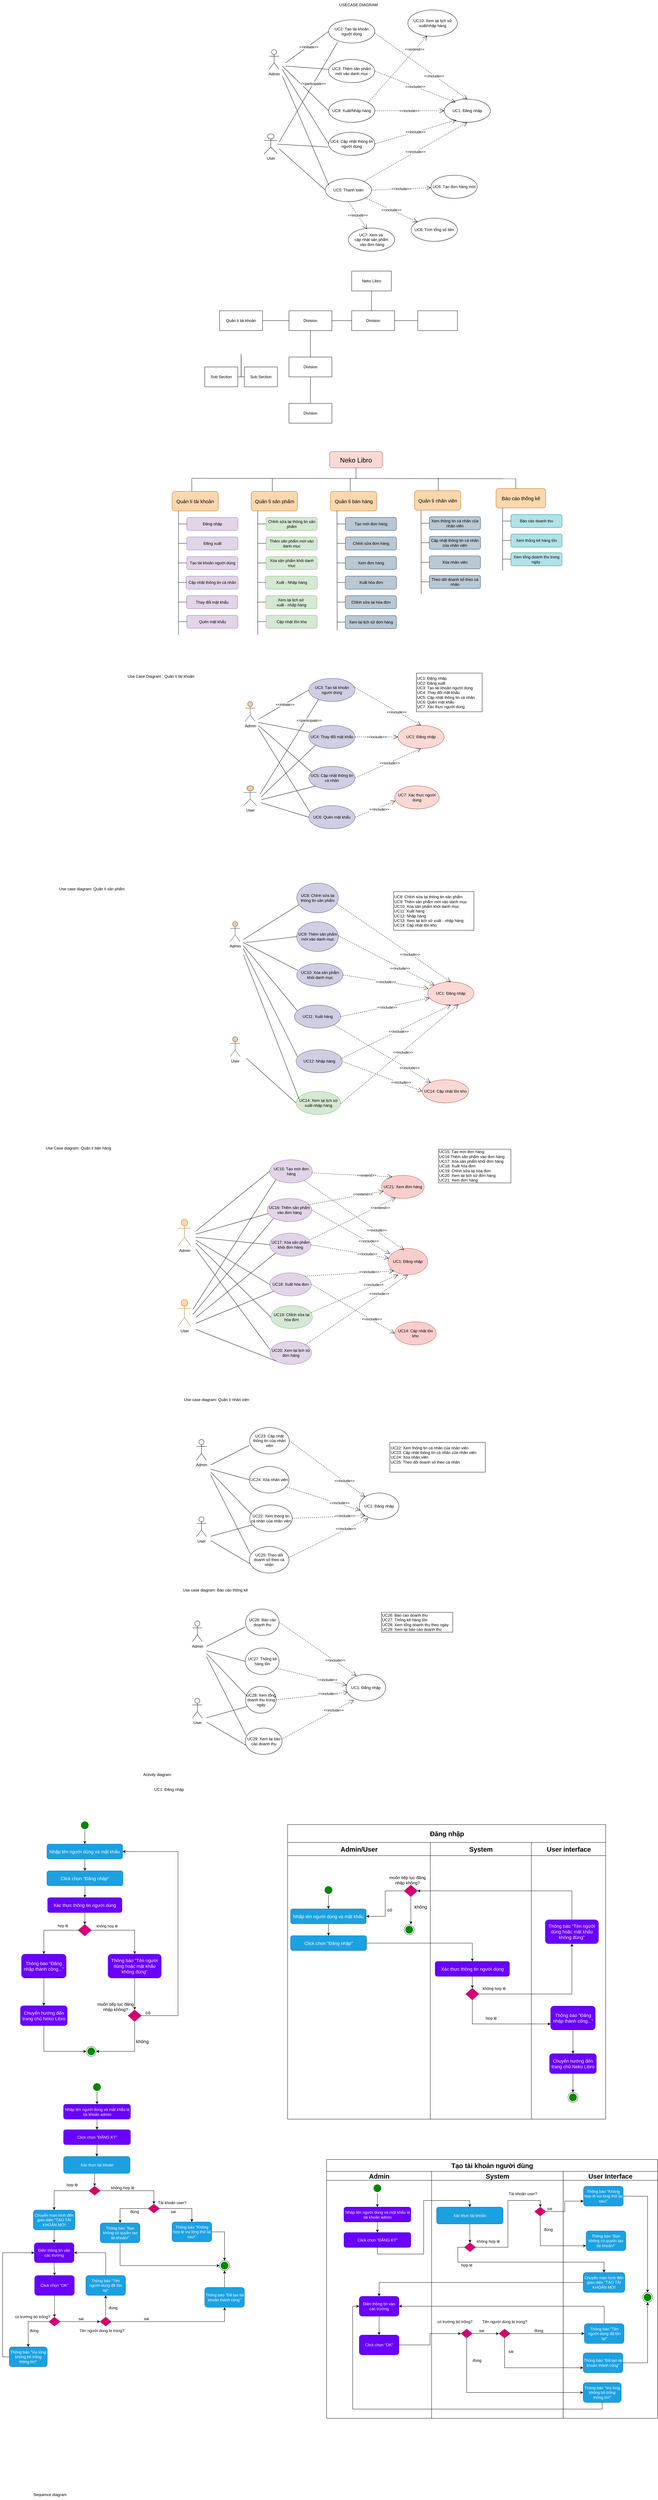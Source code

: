<mxfile version="26.2.2">
  <diagram name="Trang-1" id="eQJFrjU64vk5I3JVm9Mf">
    <mxGraphModel dx="1965" dy="696" grid="0" gridSize="9" guides="1" tooltips="1" connect="1" arrows="1" fold="1" page="0" pageScale="1" pageWidth="827" pageHeight="1169" math="0" shadow="0">
      <root>
        <mxCell id="0" />
        <mxCell id="1" parent="0" />
        <mxCell id="S_xRD3oOY3vlIQlQ7VF_-1" value="Admin" style="shape=umlActor;verticalLabelPosition=bottom;verticalAlign=top;html=1;" vertex="1" parent="1">
          <mxGeometry x="60" y="170" width="30" height="60" as="geometry" />
        </mxCell>
        <mxCell id="S_xRD3oOY3vlIQlQ7VF_-2" value="UC2: Tạo tài khoản người dùng" style="ellipse;whiteSpace=wrap;html=1;" vertex="1" parent="1">
          <mxGeometry x="240" y="80" width="140" height="70" as="geometry" />
        </mxCell>
        <mxCell id="S_xRD3oOY3vlIQlQ7VF_-3" value="UC3: Thêm sản phẩm mới vào danh mục" style="ellipse;whiteSpace=wrap;html=1;" vertex="1" parent="1">
          <mxGeometry x="240" y="200" width="140" height="70" as="geometry" />
        </mxCell>
        <mxCell id="S_xRD3oOY3vlIQlQ7VF_-4" value="UC4: Cập nhật thông tin người dùng" style="ellipse;whiteSpace=wrap;html=1;" vertex="1" parent="1">
          <mxGeometry x="240" y="420" width="140" height="70" as="geometry" />
        </mxCell>
        <mxCell id="S_xRD3oOY3vlIQlQ7VF_-5" value="UC1: Đăng nhập" style="ellipse;whiteSpace=wrap;html=1;" vertex="1" parent="1">
          <mxGeometry x="590" y="320" width="140" height="70" as="geometry" />
        </mxCell>
        <mxCell id="S_xRD3oOY3vlIQlQ7VF_-6" value="UC5: Thanh toán" style="ellipse;whiteSpace=wrap;html=1;" vertex="1" parent="1">
          <mxGeometry x="230" y="560" width="140" height="70" as="geometry" />
        </mxCell>
        <mxCell id="S_xRD3oOY3vlIQlQ7VF_-7" value="UC6: Tạo đơn hàng mới" style="ellipse;whiteSpace=wrap;html=1;" vertex="1" parent="1">
          <mxGeometry x="550" y="550" width="140" height="70" as="geometry" />
        </mxCell>
        <mxCell id="S_xRD3oOY3vlIQlQ7VF_-8" value="User" style="shape=umlActor;verticalLabelPosition=bottom;verticalAlign=top;html=1;" vertex="1" parent="1">
          <mxGeometry x="45" y="425" width="40" height="60" as="geometry" />
        </mxCell>
        <mxCell id="S_xRD3oOY3vlIQlQ7VF_-9" value="UC7: Xem và&amp;nbsp;&lt;div&gt;cập nhật sản phẩm&lt;/div&gt;&lt;div&gt;&amp;nbsp;vào đơn hàng&lt;/div&gt;" style="ellipse;whiteSpace=wrap;html=1;" vertex="1" parent="1">
          <mxGeometry x="300" y="710" width="140" height="70" as="geometry" />
        </mxCell>
        <mxCell id="S_xRD3oOY3vlIQlQ7VF_-10" value="UC8: Tính tổng số tiền" style="ellipse;whiteSpace=wrap;html=1;" vertex="1" parent="1">
          <mxGeometry x="490" y="680" width="140" height="70" as="geometry" />
        </mxCell>
        <mxCell id="S_xRD3oOY3vlIQlQ7VF_-13" value="UC9&lt;span style=&quot;background-color: transparent; color: light-dark(rgb(0, 0, 0), rgb(255, 255, 255));&quot;&gt;: Xuất/Nhập hàng&lt;/span&gt;" style="ellipse;whiteSpace=wrap;html=1;" vertex="1" parent="1">
          <mxGeometry x="240" y="320" width="140" height="70" as="geometry" />
        </mxCell>
        <mxCell id="S_xRD3oOY3vlIQlQ7VF_-34" value="&amp;lt;&amp;lt;incl&lt;span style=&quot;background-color: light-dark(#ffffff, var(--ge-dark-color, #121212)); color: light-dark(rgb(0, 0, 0), rgb(255, 255, 255));&quot;&gt;ude&amp;gt;&amp;gt;&lt;/span&gt;" style="endArrow=open;endSize=12;dashed=1;html=1;rounded=0;exitX=1;exitY=0.5;exitDx=0;exitDy=0;" edge="1" parent="1" source="S_xRD3oOY3vlIQlQ7VF_-13" target="S_xRD3oOY3vlIQlQ7VF_-5">
          <mxGeometry width="160" relative="1" as="geometry">
            <mxPoint x="440" y="400" as="sourcePoint" />
            <mxPoint x="600" y="400" as="targetPoint" />
          </mxGeometry>
        </mxCell>
        <mxCell id="S_xRD3oOY3vlIQlQ7VF_-35" value="&amp;lt;&amp;lt;incl&lt;span style=&quot;background-color: light-dark(#ffffff, var(--ge-dark-color, #121212)); color: light-dark(rgb(0, 0, 0), rgb(255, 255, 255));&quot;&gt;ude&amp;gt;&amp;gt;&lt;/span&gt;" style="endArrow=open;endSize=12;dashed=1;html=1;rounded=0;exitX=1;exitY=0.5;exitDx=0;exitDy=0;entryX=0.247;entryY=0.135;entryDx=0;entryDy=0;entryPerimeter=0;" edge="1" parent="1" target="S_xRD3oOY3vlIQlQ7VF_-5">
          <mxGeometry width="160" relative="1" as="geometry">
            <mxPoint x="380" y="235" as="sourcePoint" />
            <mxPoint x="500" y="175" as="targetPoint" />
          </mxGeometry>
        </mxCell>
        <mxCell id="S_xRD3oOY3vlIQlQ7VF_-36" value="&amp;lt;&amp;lt;incl&lt;span style=&quot;background-color: light-dark(#ffffff, var(--ge-dark-color, #121212)); color: light-dark(rgb(0, 0, 0), rgb(255, 255, 255));&quot;&gt;ude&amp;gt;&amp;gt;&lt;/span&gt;" style="endArrow=open;endSize=12;dashed=1;html=1;rounded=0;entryX=0.5;entryY=1;entryDx=0;entryDy=0;" edge="1" parent="1" source="S_xRD3oOY3vlIQlQ7VF_-6" target="S_xRD3oOY3vlIQlQ7VF_-5">
          <mxGeometry width="160" relative="1" as="geometry">
            <mxPoint x="370" y="560" as="sourcePoint" />
            <mxPoint x="490" y="500" as="targetPoint" />
          </mxGeometry>
        </mxCell>
        <mxCell id="S_xRD3oOY3vlIQlQ7VF_-37" value="&amp;lt;&amp;lt;incl&lt;span style=&quot;background-color: light-dark(#ffffff, var(--ge-dark-color, #121212)); color: light-dark(rgb(0, 0, 0), rgb(255, 255, 255));&quot;&gt;ude&amp;gt;&amp;gt;&lt;/span&gt;" style="endArrow=open;endSize=12;dashed=1;html=1;rounded=0;exitX=1;exitY=0.5;exitDx=0;exitDy=0;entryX=0.265;entryY=0.905;entryDx=0;entryDy=0;entryPerimeter=0;" edge="1" parent="1" source="S_xRD3oOY3vlIQlQ7VF_-4" target="S_xRD3oOY3vlIQlQ7VF_-5">
          <mxGeometry width="160" relative="1" as="geometry">
            <mxPoint x="380" y="450" as="sourcePoint" />
            <mxPoint x="500" y="390" as="targetPoint" />
          </mxGeometry>
        </mxCell>
        <mxCell id="S_xRD3oOY3vlIQlQ7VF_-38" value="&amp;lt;&amp;lt;incl&lt;span style=&quot;background-color: light-dark(#ffffff, var(--ge-dark-color, #121212)); color: light-dark(rgb(0, 0, 0), rgb(255, 255, 255));&quot;&gt;ude&amp;gt;&amp;gt;&lt;/span&gt;" style="endArrow=open;endSize=12;dashed=1;html=1;rounded=0;exitX=1;exitY=0.5;exitDx=0;exitDy=0;entryX=0.5;entryY=0;entryDx=0;entryDy=0;" edge="1" parent="1" target="S_xRD3oOY3vlIQlQ7VF_-5">
          <mxGeometry x="0.288" y="-2" width="160" relative="1" as="geometry">
            <mxPoint x="380" y="120" as="sourcePoint" />
            <mxPoint x="565" y="214" as="targetPoint" />
            <mxPoint as="offset" />
          </mxGeometry>
        </mxCell>
        <mxCell id="S_xRD3oOY3vlIQlQ7VF_-39" value="&amp;lt;&amp;lt;incl&lt;span style=&quot;background-color: light-dark(#ffffff, var(--ge-dark-color, #121212)); color: light-dark(rgb(0, 0, 0), rgb(255, 255, 255));&quot;&gt;ude&amp;gt;&amp;gt;&lt;/span&gt;" style="endArrow=open;endSize=12;dashed=1;html=1;rounded=0;" edge="1" parent="1" source="S_xRD3oOY3vlIQlQ7VF_-6" target="S_xRD3oOY3vlIQlQ7VF_-10">
          <mxGeometry width="160" relative="1" as="geometry">
            <mxPoint x="390" y="575" as="sourcePoint" />
            <mxPoint x="610" y="400" as="targetPoint" />
          </mxGeometry>
        </mxCell>
        <mxCell id="S_xRD3oOY3vlIQlQ7VF_-40" value="&amp;lt;&amp;lt;incl&lt;span style=&quot;background-color: light-dark(#ffffff, var(--ge-dark-color, #121212)); color: light-dark(rgb(0, 0, 0), rgb(255, 255, 255));&quot;&gt;ude&amp;gt;&amp;gt;&lt;/span&gt;" style="endArrow=open;endSize=12;dashed=1;html=1;rounded=0;exitX=0.5;exitY=1;exitDx=0;exitDy=0;entryX=0.403;entryY=0.041;entryDx=0;entryDy=0;entryPerimeter=0;" edge="1" parent="1" source="S_xRD3oOY3vlIQlQ7VF_-6" target="S_xRD3oOY3vlIQlQ7VF_-9">
          <mxGeometry width="160" relative="1" as="geometry">
            <mxPoint x="400" y="585" as="sourcePoint" />
            <mxPoint x="620" y="410" as="targetPoint" />
          </mxGeometry>
        </mxCell>
        <mxCell id="S_xRD3oOY3vlIQlQ7VF_-41" value="&amp;lt;&amp;lt;incl&lt;span style=&quot;background-color: light-dark(#ffffff, var(--ge-dark-color, #121212)); color: light-dark(rgb(0, 0, 0), rgb(255, 255, 255));&quot;&gt;ude&amp;gt;&amp;gt;&lt;/span&gt;" style="endArrow=open;endSize=12;dashed=1;html=1;rounded=0;exitX=1;exitY=0.5;exitDx=0;exitDy=0;" edge="1" parent="1" source="S_xRD3oOY3vlIQlQ7VF_-6" target="S_xRD3oOY3vlIQlQ7VF_-7">
          <mxGeometry width="160" relative="1" as="geometry">
            <mxPoint x="410" y="595" as="sourcePoint" />
            <mxPoint x="630" y="420" as="targetPoint" />
          </mxGeometry>
        </mxCell>
        <mxCell id="S_xRD3oOY3vlIQlQ7VF_-52" value="" style="endArrow=none;html=1;rounded=0;entryX=0;entryY=0.5;entryDx=0;entryDy=0;" edge="1" parent="1" target="S_xRD3oOY3vlIQlQ7VF_-2">
          <mxGeometry relative="1" as="geometry">
            <mxPoint x="110" y="210" as="sourcePoint" />
            <mxPoint x="500" y="370" as="targetPoint" />
          </mxGeometry>
        </mxCell>
        <mxCell id="S_xRD3oOY3vlIQlQ7VF_-60" value="&amp;lt;&amp;lt;initiate&amp;gt;&amp;gt;" style="edgeLabel;html=1;align=center;verticalAlign=middle;resizable=0;points=[];" vertex="1" connectable="0" parent="S_xRD3oOY3vlIQlQ7VF_-52">
          <mxGeometry x="0.048" y="-2" relative="1" as="geometry">
            <mxPoint as="offset" />
          </mxGeometry>
        </mxCell>
        <mxCell id="S_xRD3oOY3vlIQlQ7VF_-53" value="" style="endArrow=none;html=1;rounded=0;" edge="1" parent="1" target="S_xRD3oOY3vlIQlQ7VF_-3">
          <mxGeometry relative="1" as="geometry">
            <mxPoint x="110" y="220" as="sourcePoint" />
            <mxPoint x="500" y="370" as="targetPoint" />
          </mxGeometry>
        </mxCell>
        <mxCell id="S_xRD3oOY3vlIQlQ7VF_-54" value="" style="endArrow=none;html=1;rounded=0;entryX=0;entryY=0.5;entryDx=0;entryDy=0;" edge="1" parent="1" target="S_xRD3oOY3vlIQlQ7VF_-13">
          <mxGeometry relative="1" as="geometry">
            <mxPoint x="100" y="220" as="sourcePoint" />
            <mxPoint x="500" y="370" as="targetPoint" />
          </mxGeometry>
        </mxCell>
        <mxCell id="S_xRD3oOY3vlIQlQ7VF_-55" value="" style="endArrow=none;html=1;rounded=0;entryX=0;entryY=0.5;entryDx=0;entryDy=0;" edge="1" parent="1" target="S_xRD3oOY3vlIQlQ7VF_-4">
          <mxGeometry relative="1" as="geometry">
            <mxPoint x="100" y="230" as="sourcePoint" />
            <mxPoint x="500" y="370" as="targetPoint" />
          </mxGeometry>
        </mxCell>
        <mxCell id="S_xRD3oOY3vlIQlQ7VF_-56" value="" style="endArrow=none;html=1;rounded=0;entryX=0.075;entryY=0.286;entryDx=0;entryDy=0;entryPerimeter=0;" edge="1" parent="1" target="S_xRD3oOY3vlIQlQ7VF_-6">
          <mxGeometry relative="1" as="geometry">
            <mxPoint x="100" y="250" as="sourcePoint" />
            <mxPoint x="250" y="540" as="targetPoint" />
          </mxGeometry>
        </mxCell>
        <mxCell id="S_xRD3oOY3vlIQlQ7VF_-58" value="" style="endArrow=none;html=1;rounded=0;entryX=0;entryY=0.643;entryDx=0;entryDy=0;entryPerimeter=0;" edge="1" parent="1" source="S_xRD3oOY3vlIQlQ7VF_-8" target="S_xRD3oOY3vlIQlQ7VF_-4">
          <mxGeometry relative="1" as="geometry">
            <mxPoint x="340" y="430" as="sourcePoint" />
            <mxPoint x="500" y="430" as="targetPoint" />
          </mxGeometry>
        </mxCell>
        <mxCell id="S_xRD3oOY3vlIQlQ7VF_-59" value="" style="endArrow=none;html=1;rounded=0;entryX=0;entryY=0.5;entryDx=0;entryDy=0;" edge="1" parent="1" target="S_xRD3oOY3vlIQlQ7VF_-6">
          <mxGeometry relative="1" as="geometry">
            <mxPoint x="90" y="470" as="sourcePoint" />
            <mxPoint x="500" y="430" as="targetPoint" />
          </mxGeometry>
        </mxCell>
        <mxCell id="S_xRD3oOY3vlIQlQ7VF_-61" value="" style="endArrow=none;html=1;rounded=0;entryX=0.195;entryY=0.965;entryDx=0;entryDy=0;entryPerimeter=0;" edge="1" parent="1" target="S_xRD3oOY3vlIQlQ7VF_-2">
          <mxGeometry relative="1" as="geometry">
            <mxPoint x="90" y="450" as="sourcePoint" />
            <mxPoint x="500" y="350" as="targetPoint" />
          </mxGeometry>
        </mxCell>
        <mxCell id="S_xRD3oOY3vlIQlQ7VF_-62" value="&amp;lt;&amp;lt;participate&amp;gt;&amp;gt;" style="edgeLabel;html=1;align=center;verticalAlign=middle;resizable=0;points=[];" vertex="1" connectable="0" parent="S_xRD3oOY3vlIQlQ7VF_-61">
          <mxGeometry x="0.168" y="1" relative="1" as="geometry">
            <mxPoint as="offset" />
          </mxGeometry>
        </mxCell>
        <mxCell id="S_xRD3oOY3vlIQlQ7VF_-63" value="USECASE DIAGRAM" style="text;html=1;align=center;verticalAlign=middle;resizable=0;points=[];autosize=1;strokeColor=none;fillColor=none;" vertex="1" parent="1">
          <mxGeometry x="260" y="20" width="140" height="30" as="geometry" />
        </mxCell>
        <mxCell id="S_xRD3oOY3vlIQlQ7VF_-64" value="UC1: Đăng nhập&lt;div&gt;UC2: Đăng xuất&lt;br&gt;&lt;div&gt;UC3: Tạo tài khoản người dùng&lt;/div&gt;&lt;div&gt;UC4: Thay đổi mật khẩu&lt;/div&gt;&lt;div&gt;UC5: Cập nhật thông tin cá nhân&lt;/div&gt;&lt;div&gt;UC6: Quên mật khẩu&lt;/div&gt;&lt;div&gt;UC7: Xác thực người dùng&lt;/div&gt;&lt;/div&gt;" style="rounded=0;whiteSpace=wrap;html=1;align=left;" vertex="1" parent="1">
          <mxGeometry x="506" y="2056" width="199" height="117" as="geometry" />
        </mxCell>
        <mxCell id="S_xRD3oOY3vlIQlQ7VF_-65" value="UC10: Xem lại lịch sử xuất/nhập hàng" style="ellipse;whiteSpace=wrap;html=1;" vertex="1" parent="1">
          <mxGeometry x="480" y="50" width="150" height="80" as="geometry" />
        </mxCell>
        <mxCell id="S_xRD3oOY3vlIQlQ7VF_-66" value="&amp;lt;&amp;lt;extend&lt;span style=&quot;background-color: light-dark(#ffffff, var(--ge-dark-color, #121212)); color: light-dark(rgb(0, 0, 0), rgb(255, 255, 255));&quot;&gt;&amp;gt;&amp;gt;&lt;/span&gt;" style="endArrow=open;endSize=12;dashed=1;html=1;rounded=0;exitX=1;exitY=0;exitDx=0;exitDy=0;entryX=0.39;entryY=0.978;entryDx=0;entryDy=0;entryPerimeter=0;" edge="1" parent="1" source="S_xRD3oOY3vlIQlQ7VF_-13" target="S_xRD3oOY3vlIQlQ7VF_-65">
          <mxGeometry x="0.579" y="1" width="160" relative="1" as="geometry">
            <mxPoint x="390" y="245" as="sourcePoint" />
            <mxPoint x="605" y="339" as="targetPoint" />
            <mxPoint y="-1" as="offset" />
          </mxGeometry>
        </mxCell>
        <mxCell id="S_xRD3oOY3vlIQlQ7VF_-144" value="" style="edgeStyle=elbowEdgeStyle;rounded=0;orthogonalLoop=1;jettySize=auto;html=1;elbow=horizontal;startArrow=none;endArrow=none;" edge="1" parent="1" source="S_xRD3oOY3vlIQlQ7VF_-140" target="S_xRD3oOY3vlIQlQ7VF_-143">
          <mxGeometry relative="1" as="geometry" />
        </mxCell>
        <mxCell id="S_xRD3oOY3vlIQlQ7VF_-146" value="" style="edgeStyle=elbowEdgeStyle;rounded=0;orthogonalLoop=1;jettySize=auto;html=1;elbow=horizontal;startArrow=none;endArrow=none;" edge="1" parent="1" source="S_xRD3oOY3vlIQlQ7VF_-140" target="S_xRD3oOY3vlIQlQ7VF_-145">
          <mxGeometry relative="1" as="geometry" />
        </mxCell>
        <mxCell id="S_xRD3oOY3vlIQlQ7VF_-140" value="Division" style="whiteSpace=wrap;html=1;align=center;verticalAlign=middle;treeFolding=1;treeMoving=1;newEdgeStyle={&quot;edgeStyle&quot;:&quot;elbowEdgeStyle&quot;,&quot;startArrow&quot;:&quot;none&quot;,&quot;endArrow&quot;:&quot;none&quot;};" vertex="1" parent="1">
          <mxGeometry x="310" y="960" width="130" height="60" as="geometry" />
        </mxCell>
        <mxCell id="S_xRD3oOY3vlIQlQ7VF_-141" value="" style="edgeStyle=elbowEdgeStyle;elbow=vertical;sourcePerimeterSpacing=0;targetPerimeterSpacing=0;startArrow=none;endArrow=none;rounded=0;curved=0;exitX=0.5;exitY=1;exitDx=0;exitDy=0;" edge="1" target="S_xRD3oOY3vlIQlQ7VF_-140" parent="1" source="S_xRD3oOY3vlIQlQ7VF_-142">
          <mxGeometry relative="1" as="geometry">
            <mxPoint x="110" y="930" as="sourcePoint" />
            <Array as="points">
              <mxPoint x="370" y="930" />
            </Array>
          </mxGeometry>
        </mxCell>
        <mxCell id="S_xRD3oOY3vlIQlQ7VF_-142" value="Neko Libro" style="rounded=0;whiteSpace=wrap;html=1;" vertex="1" parent="1">
          <mxGeometry x="310" y="840" width="120" height="60" as="geometry" />
        </mxCell>
        <mxCell id="S_xRD3oOY3vlIQlQ7VF_-143" value="" style="whiteSpace=wrap;html=1;" vertex="1" parent="1">
          <mxGeometry x="510" y="960" width="120" height="60" as="geometry" />
        </mxCell>
        <mxCell id="S_xRD3oOY3vlIQlQ7VF_-148" value="" style="edgeStyle=elbowEdgeStyle;rounded=0;orthogonalLoop=1;jettySize=auto;html=1;elbow=vertical;startArrow=none;endArrow=none;" edge="1" parent="1" source="S_xRD3oOY3vlIQlQ7VF_-145" target="S_xRD3oOY3vlIQlQ7VF_-147">
          <mxGeometry relative="1" as="geometry" />
        </mxCell>
        <mxCell id="S_xRD3oOY3vlIQlQ7VF_-152" value="" style="edgeStyle=elbowEdgeStyle;rounded=0;orthogonalLoop=1;jettySize=auto;html=1;elbow=horizontal;startArrow=none;endArrow=none;" edge="1" parent="1" source="S_xRD3oOY3vlIQlQ7VF_-145" target="S_xRD3oOY3vlIQlQ7VF_-151">
          <mxGeometry relative="1" as="geometry" />
        </mxCell>
        <mxCell id="S_xRD3oOY3vlIQlQ7VF_-145" value="Division" style="whiteSpace=wrap;html=1;align=center;verticalAlign=middle;treeFolding=1;treeMoving=1;newEdgeStyle={&quot;edgeStyle&quot;:&quot;elbowEdgeStyle&quot;,&quot;startArrow&quot;:&quot;none&quot;,&quot;endArrow&quot;:&quot;none&quot;};" vertex="1" parent="1">
          <mxGeometry x="120" y="960" width="130" height="60" as="geometry" />
        </mxCell>
        <mxCell id="S_xRD3oOY3vlIQlQ7VF_-150" value="" style="edgeStyle=elbowEdgeStyle;rounded=0;orthogonalLoop=1;jettySize=auto;html=1;elbow=vertical;startArrow=none;endArrow=none;" edge="1" parent="1" source="S_xRD3oOY3vlIQlQ7VF_-147" target="S_xRD3oOY3vlIQlQ7VF_-149">
          <mxGeometry relative="1" as="geometry" />
        </mxCell>
        <mxCell id="S_xRD3oOY3vlIQlQ7VF_-147" value="Division" style="whiteSpace=wrap;html=1;align=center;verticalAlign=middle;treeFolding=1;treeMoving=1;newEdgeStyle={&quot;edgeStyle&quot;:&quot;elbowEdgeStyle&quot;,&quot;startArrow&quot;:&quot;none&quot;,&quot;endArrow&quot;:&quot;none&quot;};" vertex="1" parent="1">
          <mxGeometry x="120" y="1100" width="130" height="60" as="geometry" />
        </mxCell>
        <mxCell id="S_xRD3oOY3vlIQlQ7VF_-149" value="Division" style="whiteSpace=wrap;html=1;align=center;verticalAlign=middle;treeFolding=1;treeMoving=1;newEdgeStyle={&quot;edgeStyle&quot;:&quot;elbowEdgeStyle&quot;,&quot;startArrow&quot;:&quot;none&quot;,&quot;endArrow&quot;:&quot;none&quot;};" vertex="1" parent="1">
          <mxGeometry x="120" y="1240" width="130" height="60" as="geometry" />
        </mxCell>
        <mxCell id="S_xRD3oOY3vlIQlQ7VF_-151" value="Quản lí tài khoản" style="whiteSpace=wrap;html=1;align=center;verticalAlign=middle;treeFolding=1;treeMoving=1;newEdgeStyle={&quot;edgeStyle&quot;:&quot;elbowEdgeStyle&quot;,&quot;startArrow&quot;:&quot;none&quot;,&quot;endArrow&quot;:&quot;none&quot;};" vertex="1" parent="1">
          <mxGeometry x="-90" y="960" width="130" height="60" as="geometry" />
        </mxCell>
        <mxCell id="S_xRD3oOY3vlIQlQ7VF_-159" value="" style="edgeStyle=orthogonalEdgeStyle;sourcePerimeterSpacing=0;targetPerimeterSpacing=0;startArrow=none;endArrow=none;rounded=0;targetPortConstraint=eastwest;sourcePortConstraint=northsouth;curved=0;rounded=0;" edge="1" target="S_xRD3oOY3vlIQlQ7VF_-161" parent="1">
          <mxGeometry relative="1" as="geometry">
            <mxPoint x="-25" y="1090" as="sourcePoint" />
          </mxGeometry>
        </mxCell>
        <mxCell id="S_xRD3oOY3vlIQlQ7VF_-160" value="" style="edgeStyle=orthogonalEdgeStyle;sourcePerimeterSpacing=0;targetPerimeterSpacing=0;startArrow=none;endArrow=none;rounded=0;targetPortConstraint=eastwest;sourcePortConstraint=northsouth;curved=0;rounded=0;" edge="1" target="S_xRD3oOY3vlIQlQ7VF_-162" parent="1">
          <mxGeometry relative="1" as="geometry">
            <mxPoint x="-25" y="1090" as="sourcePoint" />
          </mxGeometry>
        </mxCell>
        <mxCell id="S_xRD3oOY3vlIQlQ7VF_-161" value="Sub Section" style="whiteSpace=wrap;html=1;align=center;verticalAlign=middle;treeFolding=1;treeMoving=1;" vertex="1" parent="1">
          <mxGeometry x="-135" y="1130" width="100" height="60" as="geometry" />
        </mxCell>
        <mxCell id="S_xRD3oOY3vlIQlQ7VF_-162" value="Sub Section" style="whiteSpace=wrap;html=1;align=center;verticalAlign=middle;treeFolding=1;treeMoving=1;" vertex="1" parent="1">
          <mxGeometry x="-15" y="1130" width="100" height="60" as="geometry" />
        </mxCell>
        <mxCell id="S_xRD3oOY3vlIQlQ7VF_-270" value="" style="group" vertex="1" connectable="0" parent="1">
          <mxGeometry x="-234" y="1368.14" width="963" height="665.859" as="geometry" />
        </mxCell>
        <mxCell id="S_xRD3oOY3vlIQlQ7VF_-163" value="&lt;font style=&quot;font-size: 20px;&quot;&gt;Neko Libro&lt;/font&gt;" style="rounded=1;whiteSpace=wrap;html=1;fillColor=#fad9d5;strokeColor=#ae4132;container=0;" vertex="1" parent="S_xRD3oOY3vlIQlQ7VF_-270">
          <mxGeometry x="477" y="17.86" width="160" height="49.17" as="geometry" />
        </mxCell>
        <mxCell id="S_xRD3oOY3vlIQlQ7VF_-263" value="" style="endArrow=none;html=1;rounded=0;entryX=0.5;entryY=1;entryDx=0;entryDy=0;" edge="1" parent="S_xRD3oOY3vlIQlQ7VF_-270" target="S_xRD3oOY3vlIQlQ7VF_-163">
          <mxGeometry width="50" height="50" relative="1" as="geometry">
            <mxPoint x="557" y="98.86" as="sourcePoint" />
            <mxPoint x="479.5" y="216.966" as="targetPoint" />
          </mxGeometry>
        </mxCell>
        <mxCell id="S_xRD3oOY3vlIQlQ7VF_-264" value="" style="endArrow=none;html=1;rounded=0;" edge="1" parent="S_xRD3oOY3vlIQlQ7VF_-270">
          <mxGeometry width="50" height="50" relative="1" as="geometry">
            <mxPoint x="59.5" y="98.621" as="sourcePoint" />
            <mxPoint x="1040" y="100" as="targetPoint" />
          </mxGeometry>
        </mxCell>
        <mxCell id="S_xRD3oOY3vlIQlQ7VF_-265" value="" style="endArrow=none;html=1;rounded=0;exitX=0.429;exitY=0.052;exitDx=0;exitDy=0;exitPerimeter=0;" edge="1" parent="S_xRD3oOY3vlIQlQ7VF_-270" source="S_xRD3oOY3vlIQlQ7VF_-164">
          <mxGeometry width="50" height="50" relative="1" as="geometry">
            <mxPoint x="429.5" y="286" as="sourcePoint" />
            <mxPoint x="59.5" y="98.621" as="targetPoint" />
          </mxGeometry>
        </mxCell>
        <mxCell id="S_xRD3oOY3vlIQlQ7VF_-266" value="" style="endArrow=none;html=1;rounded=0;" edge="1" parent="S_xRD3oOY3vlIQlQ7VF_-270">
          <mxGeometry width="50" height="50" relative="1" as="geometry">
            <mxPoint x="303.55" y="138.069" as="sourcePoint" />
            <mxPoint x="303.55" y="98.621" as="targetPoint" />
          </mxGeometry>
        </mxCell>
        <mxCell id="S_xRD3oOY3vlIQlQ7VF_-267" value="" style="endArrow=none;html=1;rounded=0;" edge="1" parent="S_xRD3oOY3vlIQlQ7VF_-270">
          <mxGeometry width="50" height="50" relative="1" as="geometry">
            <mxPoint x="539.5" y="138.069" as="sourcePoint" />
            <mxPoint x="539.5" y="98.621" as="targetPoint" />
          </mxGeometry>
        </mxCell>
        <mxCell id="S_xRD3oOY3vlIQlQ7VF_-164" value="&lt;font style=&quot;font-size: 15px;&quot;&gt;Quản lí tài khoản&lt;/font&gt;" style="rounded=1;whiteSpace=wrap;html=1;fillColor=#fad7ac;strokeColor=#b46504;container=0;" vertex="1" parent="S_xRD3oOY3vlIQlQ7VF_-270">
          <mxGeometry y="138.069" width="140" height="59.172" as="geometry" />
        </mxCell>
        <mxCell id="S_xRD3oOY3vlIQlQ7VF_-188" value="" style="endArrow=none;html=1;rounded=0;" edge="1" parent="S_xRD3oOY3vlIQlQ7VF_-270">
          <mxGeometry width="50" height="50" relative="1" as="geometry">
            <mxPoint x="19.5" y="572" as="sourcePoint" />
            <mxPoint x="19.5" y="197.241" as="targetPoint" />
          </mxGeometry>
        </mxCell>
        <mxCell id="S_xRD3oOY3vlIQlQ7VF_-193" value="Đăng nhập" style="rounded=1;whiteSpace=wrap;html=1;fillColor=#e1d5e7;strokeColor=#9673a6;container=0;" vertex="1" parent="S_xRD3oOY3vlIQlQ7VF_-270">
          <mxGeometry x="44.5" y="216.966" width="155" height="39.448" as="geometry" />
        </mxCell>
        <mxCell id="S_xRD3oOY3vlIQlQ7VF_-198" value="" style="endArrow=none;html=1;rounded=0;exitX=0;exitY=0.5;exitDx=0;exitDy=0;" edge="1" parent="S_xRD3oOY3vlIQlQ7VF_-270" source="S_xRD3oOY3vlIQlQ7VF_-193">
          <mxGeometry width="50" height="50" relative="1" as="geometry">
            <mxPoint x="309.5" y="295.862" as="sourcePoint" />
            <mxPoint x="19.5" y="236.69" as="targetPoint" />
          </mxGeometry>
        </mxCell>
        <mxCell id="S_xRD3oOY3vlIQlQ7VF_-199" value="Đăng xuất" style="rounded=1;whiteSpace=wrap;html=1;fillColor=#e1d5e7;strokeColor=#9673a6;container=0;" vertex="1" parent="S_xRD3oOY3vlIQlQ7VF_-270">
          <mxGeometry x="44.5" y="276.138" width="155" height="39.448" as="geometry" />
        </mxCell>
        <mxCell id="S_xRD3oOY3vlIQlQ7VF_-205" value="Tạo tài khoản người dùng" style="rounded=1;whiteSpace=wrap;html=1;fillColor=#e1d5e7;strokeColor=#9673a6;container=0;" vertex="1" parent="S_xRD3oOY3vlIQlQ7VF_-270">
          <mxGeometry x="44.5" y="335.31" width="155" height="39.448" as="geometry" />
        </mxCell>
        <mxCell id="S_xRD3oOY3vlIQlQ7VF_-206" value="Cập nhật thông tin cá nhân" style="rounded=1;whiteSpace=wrap;html=1;fillColor=#e1d5e7;strokeColor=#9673a6;container=0;" vertex="1" parent="S_xRD3oOY3vlIQlQ7VF_-270">
          <mxGeometry x="42.5" y="394.483" width="157.5" height="39.448" as="geometry" />
        </mxCell>
        <mxCell id="S_xRD3oOY3vlIQlQ7VF_-207" value="Thay đổi mật khẩu" style="rounded=1;whiteSpace=wrap;html=1;fillColor=#e1d5e7;strokeColor=#9673a6;container=0;" vertex="1" parent="S_xRD3oOY3vlIQlQ7VF_-270">
          <mxGeometry x="43.75" y="453.655" width="155" height="39.448" as="geometry" />
        </mxCell>
        <mxCell id="S_xRD3oOY3vlIQlQ7VF_-208" value="Quên mật khẩu" style="rounded=1;whiteSpace=wrap;html=1;fillColor=#e1d5e7;strokeColor=#9673a6;container=0;" vertex="1" parent="S_xRD3oOY3vlIQlQ7VF_-270">
          <mxGeometry x="44.5" y="512.828" width="155" height="39.448" as="geometry" />
        </mxCell>
        <mxCell id="S_xRD3oOY3vlIQlQ7VF_-209" value="" style="endArrow=none;html=1;rounded=0;exitX=0;exitY=0.5;exitDx=0;exitDy=0;" edge="1" parent="S_xRD3oOY3vlIQlQ7VF_-270">
          <mxGeometry width="50" height="50" relative="1" as="geometry">
            <mxPoint x="44.5" y="295.448" as="sourcePoint" />
            <mxPoint x="19.5" y="295.448" as="targetPoint" />
          </mxGeometry>
        </mxCell>
        <mxCell id="S_xRD3oOY3vlIQlQ7VF_-211" value="" style="endArrow=none;html=1;rounded=0;exitX=0;exitY=0.5;exitDx=0;exitDy=0;" edge="1" parent="S_xRD3oOY3vlIQlQ7VF_-270">
          <mxGeometry width="50" height="50" relative="1" as="geometry">
            <mxPoint x="44.5" y="354.62" as="sourcePoint" />
            <mxPoint x="19.5" y="354.62" as="targetPoint" />
          </mxGeometry>
        </mxCell>
        <mxCell id="S_xRD3oOY3vlIQlQ7VF_-212" value="" style="endArrow=none;html=1;rounded=0;exitX=0;exitY=0.5;exitDx=0;exitDy=0;" edge="1" parent="S_xRD3oOY3vlIQlQ7VF_-270">
          <mxGeometry width="50" height="50" relative="1" as="geometry">
            <mxPoint x="44.5" y="413.793" as="sourcePoint" />
            <mxPoint x="19.5" y="413.793" as="targetPoint" />
          </mxGeometry>
        </mxCell>
        <mxCell id="S_xRD3oOY3vlIQlQ7VF_-213" value="" style="endArrow=none;html=1;rounded=0;exitX=0;exitY=0.5;exitDx=0;exitDy=0;" edge="1" parent="S_xRD3oOY3vlIQlQ7VF_-270">
          <mxGeometry width="50" height="50" relative="1" as="geometry">
            <mxPoint x="44.5" y="472.965" as="sourcePoint" />
            <mxPoint x="19.5" y="472.965" as="targetPoint" />
          </mxGeometry>
        </mxCell>
        <mxCell id="S_xRD3oOY3vlIQlQ7VF_-214" value="" style="endArrow=none;html=1;rounded=0;exitX=0;exitY=0.5;exitDx=0;exitDy=0;" edge="1" parent="S_xRD3oOY3vlIQlQ7VF_-270">
          <mxGeometry width="50" height="50" relative="1" as="geometry">
            <mxPoint x="44.5" y="532.138" as="sourcePoint" />
            <mxPoint x="19.5" y="532.138" as="targetPoint" />
          </mxGeometry>
        </mxCell>
        <mxCell id="S_xRD3oOY3vlIQlQ7VF_-217" value="&lt;font style=&quot;font-size: 15px;&quot;&gt;Quản lí sản phẩm&lt;/font&gt;" style="rounded=1;whiteSpace=wrap;html=1;fillColor=#fad7ac;strokeColor=#b46504;container=0;" vertex="1" parent="S_xRD3oOY3vlIQlQ7VF_-270">
          <mxGeometry x="239.5" y="138.069" width="140.5" height="59.172" as="geometry" />
        </mxCell>
        <mxCell id="S_xRD3oOY3vlIQlQ7VF_-218" value="" style="endArrow=none;html=1;rounded=0;" edge="1" parent="S_xRD3oOY3vlIQlQ7VF_-270">
          <mxGeometry width="50" height="50" relative="1" as="geometry">
            <mxPoint x="259.5" y="572" as="sourcePoint" />
            <mxPoint x="259.5" y="197.241" as="targetPoint" />
          </mxGeometry>
        </mxCell>
        <mxCell id="S_xRD3oOY3vlIQlQ7VF_-219" value="Chỉnh sửa lại thông tin sản phẩm" style="rounded=1;whiteSpace=wrap;html=1;fillColor=#d5e8d4;strokeColor=#82b366;container=0;" vertex="1" parent="S_xRD3oOY3vlIQlQ7VF_-270">
          <mxGeometry x="284.5" y="216.966" width="155" height="39.448" as="geometry" />
        </mxCell>
        <mxCell id="S_xRD3oOY3vlIQlQ7VF_-220" value="" style="endArrow=none;html=1;rounded=0;exitX=0;exitY=0.5;exitDx=0;exitDy=0;" edge="1" parent="S_xRD3oOY3vlIQlQ7VF_-270" source="S_xRD3oOY3vlIQlQ7VF_-219">
          <mxGeometry width="50" height="50" relative="1" as="geometry">
            <mxPoint x="549.5" y="295.862" as="sourcePoint" />
            <mxPoint x="259.5" y="236.69" as="targetPoint" />
          </mxGeometry>
        </mxCell>
        <mxCell id="S_xRD3oOY3vlIQlQ7VF_-221" value="Thêm sản phẩm mới vào danh mục" style="rounded=1;whiteSpace=wrap;html=1;fillColor=#d5e8d4;strokeColor=#82b366;container=0;" vertex="1" parent="S_xRD3oOY3vlIQlQ7VF_-270">
          <mxGeometry x="284.5" y="276.138" width="155" height="39.448" as="geometry" />
        </mxCell>
        <mxCell id="S_xRD3oOY3vlIQlQ7VF_-222" value="Xóa sản phẩm khỏi danh mục" style="rounded=1;whiteSpace=wrap;html=1;container=0;fillColor=#d5e8d4;strokeColor=#82b366;" vertex="1" parent="S_xRD3oOY3vlIQlQ7VF_-270">
          <mxGeometry x="284.5" y="335.31" width="155" height="39.448" as="geometry" />
        </mxCell>
        <mxCell id="S_xRD3oOY3vlIQlQ7VF_-223" value="Xuất - Nhập hàng" style="rounded=1;whiteSpace=wrap;html=1;container=0;fillColor=#d5e8d4;strokeColor=#82b366;" vertex="1" parent="S_xRD3oOY3vlIQlQ7VF_-270">
          <mxGeometry x="282.5" y="394.483" width="157.5" height="39.448" as="geometry" />
        </mxCell>
        <mxCell id="S_xRD3oOY3vlIQlQ7VF_-224" value="Xem lại lịch sử&amp;nbsp;&lt;div&gt;xuất - nhập hàng&lt;/div&gt;" style="rounded=1;whiteSpace=wrap;html=1;container=0;fillColor=#d5e8d4;strokeColor=#82b366;" vertex="1" parent="S_xRD3oOY3vlIQlQ7VF_-270">
          <mxGeometry x="283.75" y="453.655" width="155" height="39.448" as="geometry" />
        </mxCell>
        <mxCell id="S_xRD3oOY3vlIQlQ7VF_-225" value="Cập nhật tồn kho" style="rounded=1;whiteSpace=wrap;html=1;container=0;fillColor=#d5e8d4;strokeColor=#82b366;" vertex="1" parent="S_xRD3oOY3vlIQlQ7VF_-270">
          <mxGeometry x="284.5" y="512.828" width="155" height="39.448" as="geometry" />
        </mxCell>
        <mxCell id="S_xRD3oOY3vlIQlQ7VF_-226" value="" style="endArrow=none;html=1;rounded=0;exitX=0;exitY=0.5;exitDx=0;exitDy=0;" edge="1" parent="S_xRD3oOY3vlIQlQ7VF_-270">
          <mxGeometry width="50" height="50" relative="1" as="geometry">
            <mxPoint x="284.5" y="295.448" as="sourcePoint" />
            <mxPoint x="259.5" y="295.448" as="targetPoint" />
          </mxGeometry>
        </mxCell>
        <mxCell id="S_xRD3oOY3vlIQlQ7VF_-227" value="" style="endArrow=none;html=1;rounded=0;exitX=0;exitY=0.5;exitDx=0;exitDy=0;" edge="1" parent="S_xRD3oOY3vlIQlQ7VF_-270">
          <mxGeometry width="50" height="50" relative="1" as="geometry">
            <mxPoint x="284.5" y="354.62" as="sourcePoint" />
            <mxPoint x="259.5" y="354.62" as="targetPoint" />
          </mxGeometry>
        </mxCell>
        <mxCell id="S_xRD3oOY3vlIQlQ7VF_-228" value="" style="endArrow=none;html=1;rounded=0;exitX=0;exitY=0.5;exitDx=0;exitDy=0;" edge="1" parent="S_xRD3oOY3vlIQlQ7VF_-270">
          <mxGeometry width="50" height="50" relative="1" as="geometry">
            <mxPoint x="284.5" y="413.793" as="sourcePoint" />
            <mxPoint x="259.5" y="413.793" as="targetPoint" />
          </mxGeometry>
        </mxCell>
        <mxCell id="S_xRD3oOY3vlIQlQ7VF_-229" value="" style="endArrow=none;html=1;rounded=0;exitX=0;exitY=0.5;exitDx=0;exitDy=0;" edge="1" parent="S_xRD3oOY3vlIQlQ7VF_-270">
          <mxGeometry width="50" height="50" relative="1" as="geometry">
            <mxPoint x="284.5" y="472.965" as="sourcePoint" />
            <mxPoint x="259.5" y="472.965" as="targetPoint" />
          </mxGeometry>
        </mxCell>
        <mxCell id="S_xRD3oOY3vlIQlQ7VF_-230" value="" style="endArrow=none;html=1;rounded=0;exitX=0;exitY=0.5;exitDx=0;exitDy=0;" edge="1" parent="S_xRD3oOY3vlIQlQ7VF_-270">
          <mxGeometry width="50" height="50" relative="1" as="geometry">
            <mxPoint x="284.5" y="532.138" as="sourcePoint" />
            <mxPoint x="259.5" y="532.138" as="targetPoint" />
          </mxGeometry>
        </mxCell>
        <mxCell id="S_xRD3oOY3vlIQlQ7VF_-233" value="&lt;font style=&quot;font-size: 15px;&quot;&gt;Quản lí bán hàng&lt;/font&gt;" style="rounded=1;whiteSpace=wrap;html=1;fillColor=#fad7ac;strokeColor=#b46504;container=0;" vertex="1" parent="S_xRD3oOY3vlIQlQ7VF_-270">
          <mxGeometry x="479.5" y="138.069" width="140.5" height="59.172" as="geometry" />
        </mxCell>
        <mxCell id="S_xRD3oOY3vlIQlQ7VF_-234" value="" style="endArrow=none;html=1;rounded=0;" edge="1" parent="S_xRD3oOY3vlIQlQ7VF_-270">
          <mxGeometry width="50" height="50" relative="1" as="geometry">
            <mxPoint x="500" y="559" as="sourcePoint" />
            <mxPoint x="499.5" y="197.241" as="targetPoint" />
          </mxGeometry>
        </mxCell>
        <mxCell id="S_xRD3oOY3vlIQlQ7VF_-235" value="Tạo mới đơn hàng" style="rounded=1;whiteSpace=wrap;html=1;container=0;fillColor=#bac8d3;strokeColor=#23445d;" vertex="1" parent="S_xRD3oOY3vlIQlQ7VF_-270">
          <mxGeometry x="524.5" y="216.966" width="155" height="39.448" as="geometry" />
        </mxCell>
        <mxCell id="S_xRD3oOY3vlIQlQ7VF_-236" value="" style="endArrow=none;html=1;rounded=0;exitX=0;exitY=0.5;exitDx=0;exitDy=0;" edge="1" parent="S_xRD3oOY3vlIQlQ7VF_-270" source="S_xRD3oOY3vlIQlQ7VF_-235">
          <mxGeometry width="50" height="50" relative="1" as="geometry">
            <mxPoint x="789.5" y="295.862" as="sourcePoint" />
            <mxPoint x="499.5" y="236.69" as="targetPoint" />
          </mxGeometry>
        </mxCell>
        <mxCell id="S_xRD3oOY3vlIQlQ7VF_-237" value="Chỉnh sửa đơn hàng" style="rounded=1;whiteSpace=wrap;html=1;container=0;fillColor=#bac8d3;strokeColor=#23445d;" vertex="1" parent="S_xRD3oOY3vlIQlQ7VF_-270">
          <mxGeometry x="524.5" y="276.138" width="155" height="39.448" as="geometry" />
        </mxCell>
        <mxCell id="S_xRD3oOY3vlIQlQ7VF_-238" value="Xem đơn hàng" style="rounded=1;whiteSpace=wrap;html=1;container=0;fillColor=#bac8d3;strokeColor=#23445d;" vertex="1" parent="S_xRD3oOY3vlIQlQ7VF_-270">
          <mxGeometry x="524.5" y="335.31" width="155" height="39.448" as="geometry" />
        </mxCell>
        <mxCell id="S_xRD3oOY3vlIQlQ7VF_-242" value="" style="endArrow=none;html=1;rounded=0;exitX=0;exitY=0.5;exitDx=0;exitDy=0;" edge="1" parent="S_xRD3oOY3vlIQlQ7VF_-270">
          <mxGeometry width="50" height="50" relative="1" as="geometry">
            <mxPoint x="524.5" y="295.448" as="sourcePoint" />
            <mxPoint x="499.5" y="295.448" as="targetPoint" />
          </mxGeometry>
        </mxCell>
        <mxCell id="S_xRD3oOY3vlIQlQ7VF_-243" value="" style="endArrow=none;html=1;rounded=0;exitX=0;exitY=0.5;exitDx=0;exitDy=0;" edge="1" parent="S_xRD3oOY3vlIQlQ7VF_-270">
          <mxGeometry width="50" height="50" relative="1" as="geometry">
            <mxPoint x="524.5" y="354.62" as="sourcePoint" />
            <mxPoint x="499.5" y="354.62" as="targetPoint" />
          </mxGeometry>
        </mxCell>
        <mxCell id="S_xRD3oOY3vlIQlQ7VF_-391" value="Xuất hóa đơn" style="rounded=1;whiteSpace=wrap;html=1;container=0;fillColor=#bac8d3;strokeColor=#23445d;" vertex="1" parent="S_xRD3oOY3vlIQlQ7VF_-270">
          <mxGeometry x="524.5" y="394.48" width="155" height="39.448" as="geometry" />
        </mxCell>
        <mxCell id="S_xRD3oOY3vlIQlQ7VF_-396" value="" style="endArrow=none;html=1;rounded=0;exitX=0;exitY=0.5;exitDx=0;exitDy=0;" edge="1" parent="S_xRD3oOY3vlIQlQ7VF_-270">
          <mxGeometry width="50" height="50" relative="1" as="geometry">
            <mxPoint x="524.5" y="413.79" as="sourcePoint" />
            <mxPoint x="499.5" y="413.79" as="targetPoint" />
          </mxGeometry>
        </mxCell>
        <mxCell id="S_xRD3oOY3vlIQlQ7VF_-444" value="" style="group" vertex="1" connectable="0" parent="S_xRD3oOY3vlIQlQ7VF_-270">
          <mxGeometry x="734" y="135.999" width="200" height="312.931" as="geometry" />
        </mxCell>
        <mxCell id="S_xRD3oOY3vlIQlQ7VF_-434" value="&lt;font style=&quot;font-size: 15px;&quot;&gt;Quản lí nhân viên&lt;/font&gt;" style="rounded=1;whiteSpace=wrap;html=1;fillColor=#fad7ac;strokeColor=#b46504;container=0;" vertex="1" parent="S_xRD3oOY3vlIQlQ7VF_-444">
          <mxGeometry width="140.5" height="59.172" as="geometry" />
        </mxCell>
        <mxCell id="S_xRD3oOY3vlIQlQ7VF_-435" value="" style="endArrow=none;html=1;rounded=0;" edge="1" parent="S_xRD3oOY3vlIQlQ7VF_-444">
          <mxGeometry width="50" height="50" relative="1" as="geometry">
            <mxPoint x="20.5" y="312.931" as="sourcePoint" />
            <mxPoint x="20" y="59.172" as="targetPoint" />
          </mxGeometry>
        </mxCell>
        <mxCell id="S_xRD3oOY3vlIQlQ7VF_-436" value="Xem thông tin cá nhân của nhân viên" style="rounded=1;whiteSpace=wrap;html=1;container=0;fillColor=#bac8d3;strokeColor=#23445d;" vertex="1" parent="S_xRD3oOY3vlIQlQ7VF_-444">
          <mxGeometry x="45" y="78.897" width="155" height="39.448" as="geometry" />
        </mxCell>
        <mxCell id="S_xRD3oOY3vlIQlQ7VF_-437" value="" style="endArrow=none;html=1;rounded=0;exitX=0;exitY=0.5;exitDx=0;exitDy=0;" edge="1" parent="S_xRD3oOY3vlIQlQ7VF_-444" source="S_xRD3oOY3vlIQlQ7VF_-436">
          <mxGeometry width="50" height="50" relative="1" as="geometry">
            <mxPoint x="310" y="157.793" as="sourcePoint" />
            <mxPoint x="20" y="98.621" as="targetPoint" />
          </mxGeometry>
        </mxCell>
        <mxCell id="S_xRD3oOY3vlIQlQ7VF_-438" value="Cập nhật thông tin cá nhân của nhân viên" style="rounded=1;whiteSpace=wrap;html=1;container=0;fillColor=#bac8d3;strokeColor=#23445d;" vertex="1" parent="S_xRD3oOY3vlIQlQ7VF_-444">
          <mxGeometry x="45" y="138.069" width="155" height="39.448" as="geometry" />
        </mxCell>
        <mxCell id="S_xRD3oOY3vlIQlQ7VF_-439" value="Xóa nhân viên" style="rounded=1;whiteSpace=wrap;html=1;container=0;fillColor=#bac8d3;strokeColor=#23445d;" vertex="1" parent="S_xRD3oOY3vlIQlQ7VF_-444">
          <mxGeometry x="45" y="197.241" width="155" height="39.448" as="geometry" />
        </mxCell>
        <mxCell id="S_xRD3oOY3vlIQlQ7VF_-440" value="" style="endArrow=none;html=1;rounded=0;exitX=0;exitY=0.5;exitDx=0;exitDy=0;" edge="1" parent="S_xRD3oOY3vlIQlQ7VF_-444">
          <mxGeometry width="50" height="50" relative="1" as="geometry">
            <mxPoint x="45" y="157.379" as="sourcePoint" />
            <mxPoint x="20" y="157.379" as="targetPoint" />
          </mxGeometry>
        </mxCell>
        <mxCell id="S_xRD3oOY3vlIQlQ7VF_-441" value="" style="endArrow=none;html=1;rounded=0;exitX=0;exitY=0.5;exitDx=0;exitDy=0;" edge="1" parent="S_xRD3oOY3vlIQlQ7VF_-444">
          <mxGeometry width="50" height="50" relative="1" as="geometry">
            <mxPoint x="45" y="216.551" as="sourcePoint" />
            <mxPoint x="20" y="216.551" as="targetPoint" />
          </mxGeometry>
        </mxCell>
        <mxCell id="S_xRD3oOY3vlIQlQ7VF_-442" value="Theo dõi doanh số theo cá nhân" style="rounded=1;whiteSpace=wrap;html=1;container=0;fillColor=#bac8d3;strokeColor=#23445d;" vertex="1" parent="S_xRD3oOY3vlIQlQ7VF_-444">
          <mxGeometry x="45" y="256.411" width="155" height="39.448" as="geometry" />
        </mxCell>
        <mxCell id="S_xRD3oOY3vlIQlQ7VF_-443" value="" style="endArrow=none;html=1;rounded=0;exitX=0;exitY=0.5;exitDx=0;exitDy=0;" edge="1" parent="S_xRD3oOY3vlIQlQ7VF_-444">
          <mxGeometry width="50" height="50" relative="1" as="geometry">
            <mxPoint x="45" y="275.721" as="sourcePoint" />
            <mxPoint x="20" y="275.721" as="targetPoint" />
          </mxGeometry>
        </mxCell>
        <mxCell id="S_xRD3oOY3vlIQlQ7VF_-445" value="Chỉnh sửa lại hóa đơn" style="rounded=1;whiteSpace=wrap;html=1;container=0;fillColor=#bac8d3;strokeColor=#23445d;" vertex="1" parent="S_xRD3oOY3vlIQlQ7VF_-270">
          <mxGeometry x="524.5" y="453.65" width="155" height="39.448" as="geometry" />
        </mxCell>
        <mxCell id="S_xRD3oOY3vlIQlQ7VF_-448" value="" style="endArrow=none;html=1;rounded=0;exitX=0;exitY=0.5;exitDx=0;exitDy=0;" edge="1" parent="S_xRD3oOY3vlIQlQ7VF_-270">
          <mxGeometry width="50" height="50" relative="1" as="geometry">
            <mxPoint x="524.5" y="473.11" as="sourcePoint" />
            <mxPoint x="499.5" y="473.11" as="targetPoint" />
          </mxGeometry>
        </mxCell>
        <mxCell id="S_xRD3oOY3vlIQlQ7VF_-507" value="Xem lại lịch sử đơn hàng" style="rounded=1;whiteSpace=wrap;html=1;container=0;fillColor=#bac8d3;strokeColor=#23445d;" vertex="1" parent="S_xRD3oOY3vlIQlQ7VF_-270">
          <mxGeometry x="524.5" y="514.0" width="155" height="39.448" as="geometry" />
        </mxCell>
        <mxCell id="S_xRD3oOY3vlIQlQ7VF_-512" value="" style="endArrow=none;html=1;rounded=0;exitX=0;exitY=0.5;exitDx=0;exitDy=0;" edge="1" parent="S_xRD3oOY3vlIQlQ7VF_-270">
          <mxGeometry width="50" height="50" relative="1" as="geometry">
            <mxPoint x="524.5" y="533.44" as="sourcePoint" />
            <mxPoint x="499.5" y="533.44" as="targetPoint" />
          </mxGeometry>
        </mxCell>
        <mxCell id="S_xRD3oOY3vlIQlQ7VF_-516" value="" style="endArrow=none;html=1;rounded=0;" edge="1" parent="S_xRD3oOY3vlIQlQ7VF_-270">
          <mxGeometry width="50" height="50" relative="1" as="geometry">
            <mxPoint x="806" y="135.999" as="sourcePoint" />
            <mxPoint x="806" y="96.551" as="targetPoint" />
          </mxGeometry>
        </mxCell>
        <mxCell id="S_xRD3oOY3vlIQlQ7VF_-301" value="Admin" style="shape=umlActor;verticalLabelPosition=bottom;verticalAlign=top;html=1;fillColor=#ffcc99;strokeColor=#36393d;" vertex="1" parent="1">
          <mxGeometry x="-12.5" y="2142" width="30" height="60" as="geometry" />
        </mxCell>
        <mxCell id="S_xRD3oOY3vlIQlQ7VF_-302" value="UC3: Tạo tài khoản người dùng" style="ellipse;whiteSpace=wrap;html=1;fillColor=#d0cee2;strokeColor=#56517e;" vertex="1" parent="1">
          <mxGeometry x="180" y="2072" width="140" height="70" as="geometry" />
        </mxCell>
        <mxCell id="S_xRD3oOY3vlIQlQ7VF_-304" value="UC6: Quên mật khẩu" style="ellipse;whiteSpace=wrap;html=1;fillColor=#d0cee2;strokeColor=#56517e;" vertex="1" parent="1">
          <mxGeometry x="180" y="2457" width="140" height="70" as="geometry" />
        </mxCell>
        <mxCell id="S_xRD3oOY3vlIQlQ7VF_-305" value="UC1: Đăng nhập" style="ellipse;whiteSpace=wrap;html=1;fillColor=#fad9d5;strokeColor=#ae4132;" vertex="1" parent="1">
          <mxGeometry x="450" y="2214" width="140" height="70" as="geometry" />
        </mxCell>
        <mxCell id="S_xRD3oOY3vlIQlQ7VF_-308" value="User" style="shape=umlActor;verticalLabelPosition=bottom;verticalAlign=top;html=1;fillColor=#ffcc99;strokeColor=#36393d;" vertex="1" parent="1">
          <mxGeometry x="-17.5" y="2397" width="40" height="60" as="geometry" />
        </mxCell>
        <mxCell id="S_xRD3oOY3vlIQlQ7VF_-309" value="UC5: Cập nhật thông tin cá nhân" style="ellipse;whiteSpace=wrap;html=1;fillColor=#d0cee2;strokeColor=#56517e;" vertex="1" parent="1">
          <mxGeometry x="180" y="2338" width="140" height="70" as="geometry" />
        </mxCell>
        <mxCell id="S_xRD3oOY3vlIQlQ7VF_-313" value="&amp;lt;&amp;lt;incl&lt;span style=&quot;background-color: light-dark(#ffffff, var(--ge-dark-color, #121212)); color: light-dark(rgb(0, 0, 0), rgb(255, 255, 255));&quot;&gt;ude&amp;gt;&amp;gt;&lt;/span&gt;" style="endArrow=open;endSize=12;dashed=1;html=1;rounded=0;exitX=1;exitY=0.5;exitDx=0;exitDy=0;entryX=0;entryY=0.5;entryDx=0;entryDy=0;" edge="1" parent="1" target="S_xRD3oOY3vlIQlQ7VF_-305" source="S_xRD3oOY3vlIQlQ7VF_-333">
          <mxGeometry width="160" relative="1" as="geometry">
            <mxPoint x="322.5" y="2207" as="sourcePoint" />
            <mxPoint x="442.5" y="2147" as="targetPoint" />
          </mxGeometry>
        </mxCell>
        <mxCell id="S_xRD3oOY3vlIQlQ7VF_-315" value="&amp;lt;&amp;lt;incl&lt;span style=&quot;background-color: light-dark(#ffffff, var(--ge-dark-color, #121212)); color: light-dark(rgb(0, 0, 0), rgb(255, 255, 255));&quot;&gt;ude&amp;gt;&amp;gt;&lt;/span&gt;" style="endArrow=open;endSize=12;dashed=1;html=1;rounded=0;exitX=1;exitY=0.5;exitDx=0;exitDy=0;entryX=0.017;entryY=0.648;entryDx=0;entryDy=0;entryPerimeter=0;" edge="1" parent="1" source="S_xRD3oOY3vlIQlQ7VF_-304" target="S_xRD3oOY3vlIQlQ7VF_-398">
          <mxGeometry x="0.169" y="-5" width="160" relative="1" as="geometry">
            <mxPoint x="322.5" y="2422" as="sourcePoint" />
            <mxPoint x="442.5" y="2362" as="targetPoint" />
            <mxPoint as="offset" />
          </mxGeometry>
        </mxCell>
        <mxCell id="S_xRD3oOY3vlIQlQ7VF_-316" value="&amp;lt;&amp;lt;incl&lt;span style=&quot;background-color: light-dark(#ffffff, var(--ge-dark-color, #121212)); color: light-dark(rgb(0, 0, 0), rgb(255, 255, 255));&quot;&gt;ude&amp;gt;&amp;gt;&lt;/span&gt;" style="endArrow=open;endSize=12;dashed=1;html=1;rounded=0;exitX=0.964;exitY=0.357;exitDx=0;exitDy=0;entryX=0.5;entryY=0;entryDx=0;entryDy=0;exitPerimeter=0;" edge="1" parent="1" target="S_xRD3oOY3vlIQlQ7VF_-305" source="S_xRD3oOY3vlIQlQ7VF_-302">
          <mxGeometry x="0.288" y="-2" width="160" relative="1" as="geometry">
            <mxPoint x="322.5" y="2092" as="sourcePoint" />
            <mxPoint x="507.5" y="2186" as="targetPoint" />
            <mxPoint as="offset" />
          </mxGeometry>
        </mxCell>
        <mxCell id="S_xRD3oOY3vlIQlQ7VF_-320" value="" style="endArrow=none;html=1;rounded=0;entryX=0;entryY=0.5;entryDx=0;entryDy=0;" edge="1" parent="1" target="S_xRD3oOY3vlIQlQ7VF_-302">
          <mxGeometry relative="1" as="geometry">
            <mxPoint x="27" y="2196" as="sourcePoint" />
            <mxPoint x="442.5" y="2342" as="targetPoint" />
          </mxGeometry>
        </mxCell>
        <mxCell id="S_xRD3oOY3vlIQlQ7VF_-321" value="&amp;lt;&amp;lt;initiate&amp;gt;&amp;gt;" style="edgeLabel;html=1;align=center;verticalAlign=middle;resizable=0;points=[];" vertex="1" connectable="0" parent="S_xRD3oOY3vlIQlQ7VF_-320">
          <mxGeometry x="0.048" y="-2" relative="1" as="geometry">
            <mxPoint as="offset" />
          </mxGeometry>
        </mxCell>
        <mxCell id="S_xRD3oOY3vlIQlQ7VF_-325" value="" style="endArrow=none;html=1;rounded=0;entryX=0.025;entryY=0.304;entryDx=0;entryDy=0;entryPerimeter=0;" edge="1" parent="1" target="S_xRD3oOY3vlIQlQ7VF_-333">
          <mxGeometry relative="1" as="geometry">
            <mxPoint x="27" y="2205" as="sourcePoint" />
            <mxPoint x="183" y="2552.02" as="targetPoint" />
          </mxGeometry>
        </mxCell>
        <mxCell id="S_xRD3oOY3vlIQlQ7VF_-328" value="" style="endArrow=none;html=1;rounded=0;entryX=0.213;entryY=0.9;entryDx=0;entryDy=0;entryPerimeter=0;" edge="1" parent="1" target="S_xRD3oOY3vlIQlQ7VF_-302">
          <mxGeometry relative="1" as="geometry">
            <mxPoint x="32.5" y="2422" as="sourcePoint" />
            <mxPoint x="442.5" y="2322" as="targetPoint" />
          </mxGeometry>
        </mxCell>
        <mxCell id="S_xRD3oOY3vlIQlQ7VF_-329" value="&amp;lt;&amp;lt;participate&amp;gt;&amp;gt;" style="edgeLabel;html=1;align=center;verticalAlign=middle;resizable=0;points=[];" vertex="1" connectable="0" parent="S_xRD3oOY3vlIQlQ7VF_-328">
          <mxGeometry x="0.168" y="1" relative="1" as="geometry">
            <mxPoint x="46" y="-55" as="offset" />
          </mxGeometry>
        </mxCell>
        <mxCell id="S_xRD3oOY3vlIQlQ7VF_-333" value="UC4: Thay đổi mật khẩu" style="ellipse;whiteSpace=wrap;html=1;fillColor=#d0cee2;strokeColor=#56517e;" vertex="1" parent="1">
          <mxGeometry x="180" y="2214" width="140" height="70" as="geometry" />
        </mxCell>
        <mxCell id="S_xRD3oOY3vlIQlQ7VF_-334" value="" style="endArrow=none;html=1;rounded=0;entryX=0;entryY=1;entryDx=0;entryDy=0;" edge="1" parent="1" target="S_xRD3oOY3vlIQlQ7VF_-333">
          <mxGeometry width="50" height="50" relative="1" as="geometry">
            <mxPoint x="36" y="2430" as="sourcePoint" />
            <mxPoint x="437" y="2349" as="targetPoint" />
          </mxGeometry>
        </mxCell>
        <mxCell id="S_xRD3oOY3vlIQlQ7VF_-335" value="" style="endArrow=none;html=1;rounded=0;entryX=0;entryY=1;entryDx=0;entryDy=0;" edge="1" parent="1" target="S_xRD3oOY3vlIQlQ7VF_-309">
          <mxGeometry width="50" height="50" relative="1" as="geometry">
            <mxPoint x="36" y="2439" as="sourcePoint" />
            <mxPoint x="437" y="2349" as="targetPoint" />
          </mxGeometry>
        </mxCell>
        <mxCell id="S_xRD3oOY3vlIQlQ7VF_-336" value="" style="endArrow=none;html=1;rounded=0;entryX=0.062;entryY=0.248;entryDx=0;entryDy=0;entryPerimeter=0;" edge="1" parent="1" target="S_xRD3oOY3vlIQlQ7VF_-309">
          <mxGeometry width="50" height="50" relative="1" as="geometry">
            <mxPoint x="27" y="2214" as="sourcePoint" />
            <mxPoint x="437" y="2349" as="targetPoint" />
          </mxGeometry>
        </mxCell>
        <mxCell id="S_xRD3oOY3vlIQlQ7VF_-338" value="" style="endArrow=none;html=1;rounded=0;entryX=0.032;entryY=0.304;entryDx=0;entryDy=0;entryPerimeter=0;" edge="1" parent="1" target="S_xRD3oOY3vlIQlQ7VF_-304">
          <mxGeometry width="50" height="50" relative="1" as="geometry">
            <mxPoint x="27" y="2223" as="sourcePoint" />
            <mxPoint x="437" y="2241" as="targetPoint" />
          </mxGeometry>
        </mxCell>
        <mxCell id="S_xRD3oOY3vlIQlQ7VF_-339" value="" style="endArrow=none;html=1;rounded=0;exitX=0;exitY=0.5;exitDx=0;exitDy=0;" edge="1" parent="1" source="S_xRD3oOY3vlIQlQ7VF_-304">
          <mxGeometry width="50" height="50" relative="1" as="geometry">
            <mxPoint x="70" y="2536" as="sourcePoint" />
            <mxPoint x="36" y="2448" as="targetPoint" />
          </mxGeometry>
        </mxCell>
        <mxCell id="S_xRD3oOY3vlIQlQ7VF_-397" value="Use Case Diagram : Quản lí tài khoản" style="text;html=1;align=center;verticalAlign=middle;whiteSpace=wrap;rounded=0;" vertex="1" parent="1">
          <mxGeometry x="-378" y="2051" width="221" height="30" as="geometry" />
        </mxCell>
        <mxCell id="S_xRD3oOY3vlIQlQ7VF_-398" value="UC7: Xác thực người dùng" style="ellipse;whiteSpace=wrap;html=1;fillColor=#fad9d5;strokeColor=#ae4132;" vertex="1" parent="1">
          <mxGeometry x="440" y="2397" width="135" height="70" as="geometry" />
        </mxCell>
        <mxCell id="S_xRD3oOY3vlIQlQ7VF_-399" value="&amp;lt;&amp;lt;incl&lt;span style=&quot;background-color: light-dark(#ffffff, var(--ge-dark-color, #121212)); color: light-dark(rgb(0, 0, 0), rgb(255, 255, 255));&quot;&gt;ude&amp;gt;&amp;gt;&lt;/span&gt;" style="endArrow=open;endSize=12;dashed=1;html=1;rounded=0;exitX=1;exitY=0.5;exitDx=0;exitDy=0;entryX=0.5;entryY=1;entryDx=0;entryDy=0;" edge="1" parent="1" source="S_xRD3oOY3vlIQlQ7VF_-309" target="S_xRD3oOY3vlIQlQ7VF_-305">
          <mxGeometry x="0.046" y="-2" width="160" relative="1" as="geometry">
            <mxPoint x="329" y="2258" as="sourcePoint" />
            <mxPoint x="554" y="2313" as="targetPoint" />
            <mxPoint as="offset" />
          </mxGeometry>
        </mxCell>
        <mxCell id="S_xRD3oOY3vlIQlQ7VF_-400" value="Use case diagram: Quản lí sản phẩm" style="text;html=1;align=center;verticalAlign=middle;whiteSpace=wrap;rounded=0;" vertex="1" parent="1">
          <mxGeometry x="-599" y="2694" width="245" height="30" as="geometry" />
        </mxCell>
        <mxCell id="S_xRD3oOY3vlIQlQ7VF_-402" value="Admin" style="shape=umlActor;verticalLabelPosition=bottom;verticalAlign=top;html=1;fillColor=#ffcc99;strokeColor=#36393d;" vertex="1" parent="1">
          <mxGeometry x="-58" y="2808" width="30" height="60" as="geometry" />
        </mxCell>
        <mxCell id="S_xRD3oOY3vlIQlQ7VF_-403" value="UC12: Nhập hàng" style="ellipse;whiteSpace=wrap;html=1;fillColor=#d0cee2;strokeColor=#56517e;" vertex="1" parent="1">
          <mxGeometry x="141.5" y="3195" width="140" height="70" as="geometry" />
        </mxCell>
        <mxCell id="S_xRD3oOY3vlIQlQ7VF_-404" value="UC1: Đăng nhập" style="ellipse;whiteSpace=wrap;html=1;fillColor=#fad9d5;strokeColor=#ae4132;" vertex="1" parent="1">
          <mxGeometry x="540" y="2990" width="140" height="70" as="geometry" />
        </mxCell>
        <mxCell id="S_xRD3oOY3vlIQlQ7VF_-406" value="UC11: Xuất hàng" style="ellipse;whiteSpace=wrap;html=1;fillColor=#d0cee2;strokeColor=#56517e;" vertex="1" parent="1">
          <mxGeometry x="136.5" y="3060" width="140" height="70" as="geometry" />
        </mxCell>
        <mxCell id="S_xRD3oOY3vlIQlQ7VF_-407" value="&amp;lt;&amp;lt;incl&lt;span style=&quot;background-color: light-dark(#ffffff, var(--ge-dark-color, #121212)); color: light-dark(rgb(0, 0, 0), rgb(255, 255, 255));&quot;&gt;ude&amp;gt;&amp;gt;&lt;/span&gt;" style="endArrow=open;endSize=12;dashed=1;html=1;rounded=0;exitX=1;exitY=0.5;exitDx=0;exitDy=0;entryX=0.018;entryY=0.289;entryDx=0;entryDy=0;entryPerimeter=0;" edge="1" parent="1" source="S_xRD3oOY3vlIQlQ7VF_-415" target="S_xRD3oOY3vlIQlQ7VF_-404">
          <mxGeometry width="160" relative="1" as="geometry">
            <mxPoint x="277" y="2873" as="sourcePoint" />
            <mxPoint x="550" y="2907" as="targetPoint" />
          </mxGeometry>
        </mxCell>
        <mxCell id="S_xRD3oOY3vlIQlQ7VF_-409" value="&amp;lt;&amp;lt;incl&lt;span style=&quot;background-color: light-dark(#ffffff, var(--ge-dark-color, #121212)); color: light-dark(rgb(0, 0, 0), rgb(255, 255, 255));&quot;&gt;ude&amp;gt;&amp;gt;&lt;/span&gt;" style="endArrow=open;endSize=12;dashed=1;html=1;rounded=0;exitX=0.96;exitY=0.692;exitDx=0;exitDy=0;entryX=0.5;entryY=0;entryDx=0;entryDy=0;exitPerimeter=0;" edge="1" parent="1" target="S_xRD3oOY3vlIQlQ7VF_-404" source="S_xRD3oOY3vlIQlQ7VF_-423">
          <mxGeometry x="0.288" y="-2" width="160" relative="1" as="geometry">
            <mxPoint x="269.5" y="2763" as="sourcePoint" />
            <mxPoint x="462" y="2852" as="targetPoint" />
            <mxPoint as="offset" />
          </mxGeometry>
        </mxCell>
        <mxCell id="S_xRD3oOY3vlIQlQ7VF_-410" value="" style="endArrow=none;html=1;rounded=0;entryX=0.071;entryY=0.714;entryDx=0;entryDy=0;entryPerimeter=0;" edge="1" parent="1" target="S_xRD3oOY3vlIQlQ7VF_-423">
          <mxGeometry relative="1" as="geometry">
            <mxPoint x="-18.5" y="2862" as="sourcePoint" />
            <mxPoint x="134.5" y="2773" as="targetPoint" />
          </mxGeometry>
        </mxCell>
        <mxCell id="S_xRD3oOY3vlIQlQ7VF_-412" value="" style="endArrow=none;html=1;rounded=0;entryX=0.025;entryY=0.304;entryDx=0;entryDy=0;entryPerimeter=0;" edge="1" parent="1" target="S_xRD3oOY3vlIQlQ7VF_-415">
          <mxGeometry relative="1" as="geometry">
            <mxPoint x="-18.5" y="2871" as="sourcePoint" />
            <mxPoint x="137.5" y="3218.02" as="targetPoint" />
          </mxGeometry>
        </mxCell>
        <mxCell id="S_xRD3oOY3vlIQlQ7VF_-413" value="" style="endArrow=none;html=1;rounded=0;entryX=0;entryY=0.5;entryDx=0;entryDy=0;" edge="1" parent="1" target="S_xRD3oOY3vlIQlQ7VF_-524">
          <mxGeometry relative="1" as="geometry">
            <mxPoint x="-9" y="2871" as="sourcePoint" />
            <mxPoint x="54" y="3231" as="targetPoint" />
          </mxGeometry>
        </mxCell>
        <mxCell id="S_xRD3oOY3vlIQlQ7VF_-415" value="UC10: Xóa sản phẩm khỏi danh mục" style="ellipse;whiteSpace=wrap;html=1;fillColor=#d0cee2;strokeColor=#56517e;" vertex="1" parent="1">
          <mxGeometry x="143.5" y="2934" width="140" height="70" as="geometry" />
        </mxCell>
        <mxCell id="S_xRD3oOY3vlIQlQ7VF_-418" value="" style="endArrow=none;html=1;rounded=0;entryX=0.062;entryY=0.248;entryDx=0;entryDy=0;entryPerimeter=0;" edge="1" parent="1" target="S_xRD3oOY3vlIQlQ7VF_-406">
          <mxGeometry width="50" height="50" relative="1" as="geometry">
            <mxPoint x="-18.5" y="2880" as="sourcePoint" />
            <mxPoint x="391.5" y="3015" as="targetPoint" />
          </mxGeometry>
        </mxCell>
        <mxCell id="S_xRD3oOY3vlIQlQ7VF_-419" value="" style="endArrow=none;html=1;rounded=0;entryX=0.032;entryY=0.304;entryDx=0;entryDy=0;entryPerimeter=0;" edge="1" parent="1" target="S_xRD3oOY3vlIQlQ7VF_-403">
          <mxGeometry width="50" height="50" relative="1" as="geometry">
            <mxPoint x="-18.5" y="2889" as="sourcePoint" />
            <mxPoint x="391.5" y="2907" as="targetPoint" />
          </mxGeometry>
        </mxCell>
        <mxCell id="S_xRD3oOY3vlIQlQ7VF_-421" value="UC14: Xem lại lịch sử xuất-nhập hàng" style="ellipse;whiteSpace=wrap;html=1;fillColor=#d5e8d4;strokeColor=#82b366;" vertex="1" parent="1">
          <mxGeometry x="141.5" y="3321" width="135" height="70" as="geometry" />
        </mxCell>
        <mxCell id="S_xRD3oOY3vlIQlQ7VF_-422" value="&amp;lt;&amp;lt;incl&lt;span style=&quot;background-color: light-dark(#ffffff, var(--ge-dark-color, #121212)); color: light-dark(rgb(0, 0, 0), rgb(255, 255, 255));&quot;&gt;ude&amp;gt;&amp;gt;&lt;/span&gt;" style="endArrow=open;endSize=12;dashed=1;html=1;rounded=0;exitX=1;exitY=0.5;exitDx=0;exitDy=0;" edge="1" parent="1" source="S_xRD3oOY3vlIQlQ7VF_-406" target="S_xRD3oOY3vlIQlQ7VF_-404">
          <mxGeometry x="0.046" y="-2" width="160" relative="1" as="geometry">
            <mxPoint x="283.5" y="2924" as="sourcePoint" />
            <mxPoint x="508.5" y="2979" as="targetPoint" />
            <mxPoint as="offset" />
          </mxGeometry>
        </mxCell>
        <mxCell id="S_xRD3oOY3vlIQlQ7VF_-423" value="UC8: Chỉnh sửa lại thông tin sản phẩm" style="ellipse;whiteSpace=wrap;html=1;fillColor=#d0cee2;strokeColor=#56517e;" vertex="1" parent="1">
          <mxGeometry x="143.5" y="2691" width="126" height="90" as="geometry" />
        </mxCell>
        <mxCell id="S_xRD3oOY3vlIQlQ7VF_-268" value="" style="endArrow=none;html=1;rounded=0;" edge="1" parent="1">
          <mxGeometry width="50" height="50" relative="1" as="geometry">
            <mxPoint x="806.52" y="1497.449" as="sourcePoint" />
            <mxPoint x="807" y="1467" as="targetPoint" />
          </mxGeometry>
        </mxCell>
        <mxCell id="S_xRD3oOY3vlIQlQ7VF_-248" value="&lt;font style=&quot;font-size: 15px;&quot;&gt;Báo cáo thống kê&lt;/font&gt;" style="rounded=1;whiteSpace=wrap;html=1;fillColor=#fad7ac;strokeColor=#b46504;container=0;" vertex="1" parent="1">
          <mxGeometry x="747" y="1497.449" width="150.5" height="59.172" as="geometry" />
        </mxCell>
        <mxCell id="S_xRD3oOY3vlIQlQ7VF_-249" value="" style="endArrow=none;html=1;rounded=0;" edge="1" parent="1">
          <mxGeometry width="50" height="50" relative="1" as="geometry">
            <mxPoint x="767" y="1746" as="sourcePoint" />
            <mxPoint x="767" y="1556.621" as="targetPoint" />
          </mxGeometry>
        </mxCell>
        <mxCell id="S_xRD3oOY3vlIQlQ7VF_-250" value="Báo cáo doanh thu" style="rounded=1;whiteSpace=wrap;html=1;container=0;fillColor=#b0e3e6;strokeColor=#0e8088;" vertex="1" parent="1">
          <mxGeometry x="792" y="1576.346" width="155" height="39.448" as="geometry" />
        </mxCell>
        <mxCell id="S_xRD3oOY3vlIQlQ7VF_-251" value="" style="endArrow=none;html=1;rounded=0;exitX=0;exitY=0.5;exitDx=0;exitDy=0;" edge="1" parent="1" source="S_xRD3oOY3vlIQlQ7VF_-250">
          <mxGeometry width="50" height="50" relative="1" as="geometry">
            <mxPoint x="1057" y="1655.242" as="sourcePoint" />
            <mxPoint x="767" y="1596.07" as="targetPoint" />
          </mxGeometry>
        </mxCell>
        <mxCell id="S_xRD3oOY3vlIQlQ7VF_-252" value="Xem thống kê hàng tồn" style="rounded=1;whiteSpace=wrap;html=1;container=0;fillColor=#b0e3e6;strokeColor=#0e8088;" vertex="1" parent="1">
          <mxGeometry x="792" y="1635.518" width="155" height="39.448" as="geometry" />
        </mxCell>
        <mxCell id="S_xRD3oOY3vlIQlQ7VF_-257" value="" style="endArrow=none;html=1;rounded=0;exitX=0;exitY=0.5;exitDx=0;exitDy=0;" edge="1" parent="1">
          <mxGeometry width="50" height="50" relative="1" as="geometry">
            <mxPoint x="792" y="1654.828" as="sourcePoint" />
            <mxPoint x="767" y="1654.828" as="targetPoint" />
          </mxGeometry>
        </mxCell>
        <mxCell id="S_xRD3oOY3vlIQlQ7VF_-522" value="UC8: Chỉnh sửa lại thông tin sản phẩm&lt;div&gt;UC9: Thêm sản phẩm mới vào danh mục&lt;/div&gt;&lt;div&gt;UC10: Xóa sản phẩm khỏi danh mục&lt;/div&gt;&lt;div&gt;UC11: Xuất hàng&lt;/div&gt;&lt;div&gt;UC12: Nhập hàng&lt;/div&gt;&lt;div&gt;UC13: Xem lại lịch sử xuất - nhập hàng&lt;/div&gt;&lt;div&gt;UC14: Cập nhật tồn kho&lt;/div&gt;" style="rounded=0;whiteSpace=wrap;html=1;align=left;" vertex="1" parent="1">
          <mxGeometry x="437" y="2717" width="243" height="117" as="geometry" />
        </mxCell>
        <mxCell id="S_xRD3oOY3vlIQlQ7VF_-524" value="UC9: Thêm sản phẩm mới vào danh mục" style="ellipse;whiteSpace=wrap;html=1;fillColor=#d0cee2;strokeColor=#56517e;" vertex="1" parent="1">
          <mxGeometry x="143.5" y="2808" width="126" height="90" as="geometry" />
        </mxCell>
        <mxCell id="S_xRD3oOY3vlIQlQ7VF_-527" value="User" style="shape=umlActor;verticalLabelPosition=bottom;verticalAlign=top;html=1;fillColor=#ffcc99;strokeColor=#36393d;" vertex="1" parent="1">
          <mxGeometry x="-58" y="3156" width="30" height="60" as="geometry" />
        </mxCell>
        <mxCell id="S_xRD3oOY3vlIQlQ7VF_-528" value="" style="endArrow=none;html=1;rounded=0;entryX=0;entryY=0.5;entryDx=0;entryDy=0;" edge="1" parent="1" target="S_xRD3oOY3vlIQlQ7VF_-421">
          <mxGeometry width="50" height="50" relative="1" as="geometry">
            <mxPoint x="-9" y="3221" as="sourcePoint" />
            <mxPoint x="428" y="3078" as="targetPoint" />
          </mxGeometry>
        </mxCell>
        <mxCell id="S_xRD3oOY3vlIQlQ7VF_-529" value="" style="endArrow=none;html=1;rounded=0;exitX=0.067;exitY=0.332;exitDx=0;exitDy=0;exitPerimeter=0;" edge="1" parent="1" source="S_xRD3oOY3vlIQlQ7VF_-421">
          <mxGeometry width="50" height="50" relative="1" as="geometry">
            <mxPoint x="135" y="3348" as="sourcePoint" />
            <mxPoint x="-18" y="2907" as="targetPoint" />
          </mxGeometry>
        </mxCell>
        <mxCell id="S_xRD3oOY3vlIQlQ7VF_-530" value="&amp;lt;&amp;lt;incl&lt;span style=&quot;background-color: light-dark(#ffffff, var(--ge-dark-color, #121212)); color: light-dark(rgb(0, 0, 0), rgb(255, 255, 255));&quot;&gt;ude&amp;gt;&amp;gt;&lt;/span&gt;" style="endArrow=open;endSize=12;dashed=1;html=1;rounded=0;exitX=1;exitY=0.5;exitDx=0;exitDy=0;entryX=0.5;entryY=1;entryDx=0;entryDy=0;" edge="1" parent="1" target="S_xRD3oOY3vlIQlQ7VF_-404">
          <mxGeometry x="0.046" y="-2" width="160" relative="1" as="geometry">
            <mxPoint x="276.5" y="3223" as="sourcePoint" />
            <mxPoint x="619.5" y="3078" as="targetPoint" />
            <mxPoint as="offset" />
          </mxGeometry>
        </mxCell>
        <mxCell id="S_xRD3oOY3vlIQlQ7VF_-531" value="&amp;lt;&amp;lt;incl&lt;span style=&quot;background-color: light-dark(#ffffff, var(--ge-dark-color, #121212)); color: light-dark(rgb(0, 0, 0), rgb(255, 255, 255));&quot;&gt;ude&amp;gt;&amp;gt;&lt;/span&gt;" style="endArrow=open;endSize=12;dashed=1;html=1;rounded=0;exitX=1;exitY=0.5;exitDx=0;exitDy=0;entryX=0.668;entryY=0.975;entryDx=0;entryDy=0;entryPerimeter=0;" edge="1" parent="1" target="S_xRD3oOY3vlIQlQ7VF_-404">
          <mxGeometry x="0.046" y="-2" width="160" relative="1" as="geometry">
            <mxPoint x="276.5" y="3358" as="sourcePoint" />
            <mxPoint x="619.5" y="3213" as="targetPoint" />
            <mxPoint as="offset" />
          </mxGeometry>
        </mxCell>
        <mxCell id="S_xRD3oOY3vlIQlQ7VF_-532" value="&amp;lt;&amp;lt;incl&lt;span style=&quot;background-color: light-dark(#ffffff, var(--ge-dark-color, #121212)); color: light-dark(rgb(0, 0, 0), rgb(255, 255, 255));&quot;&gt;ude&amp;gt;&amp;gt;&lt;/span&gt;" style="endArrow=open;endSize=12;dashed=1;html=1;rounded=0;exitX=0.96;exitY=0.692;exitDx=0;exitDy=0;entryX=0;entryY=0;entryDx=0;entryDy=0;exitPerimeter=0;" edge="1" parent="1" target="S_xRD3oOY3vlIQlQ7VF_-404">
          <mxGeometry x="0.288" y="-2" width="160" relative="1" as="geometry">
            <mxPoint x="269.5" y="2850.5" as="sourcePoint" />
            <mxPoint x="615.5" y="3087.5" as="targetPoint" />
            <mxPoint as="offset" />
          </mxGeometry>
        </mxCell>
        <mxCell id="S_xRD3oOY3vlIQlQ7VF_-533" value="UC14: Cập nhật tồn kho" style="ellipse;whiteSpace=wrap;html=1;fillColor=#fad9d5;strokeColor=#ae4132;" vertex="1" parent="1">
          <mxGeometry x="524" y="3286" width="140" height="70" as="geometry" />
        </mxCell>
        <mxCell id="S_xRD3oOY3vlIQlQ7VF_-534" value="&amp;lt;&amp;lt;incl&lt;span style=&quot;background-color: light-dark(#ffffff, var(--ge-dark-color, #121212)); color: light-dark(rgb(0, 0, 0), rgb(255, 255, 255));&quot;&gt;ude&amp;gt;&amp;gt;&lt;/span&gt;" style="endArrow=open;endSize=12;dashed=1;html=1;rounded=0;exitX=1;exitY=0.5;exitDx=0;exitDy=0;entryX=0;entryY=0.5;entryDx=0;entryDy=0;" edge="1" parent="1" target="S_xRD3oOY3vlIQlQ7VF_-533">
          <mxGeometry x="0.444" y="2" width="160" relative="1" as="geometry">
            <mxPoint x="285.5" y="3232" as="sourcePoint" />
            <mxPoint x="619" y="3069" as="targetPoint" />
            <mxPoint as="offset" />
          </mxGeometry>
        </mxCell>
        <mxCell id="S_xRD3oOY3vlIQlQ7VF_-535" value="&amp;lt;&amp;lt;incl&lt;span style=&quot;background-color: light-dark(#ffffff, var(--ge-dark-color, #121212)); color: light-dark(rgb(0, 0, 0), rgb(255, 255, 255));&quot;&gt;ude&amp;gt;&amp;gt;&lt;/span&gt;" style="endArrow=open;endSize=12;dashed=1;html=1;rounded=0;exitX=1;exitY=1;exitDx=0;exitDy=0;" edge="1" parent="1" source="S_xRD3oOY3vlIQlQ7VF_-406" target="S_xRD3oOY3vlIQlQ7VF_-533">
          <mxGeometry x="0.546" y="5" width="160" relative="1" as="geometry">
            <mxPoint x="294.5" y="3241" as="sourcePoint" />
            <mxPoint x="628" y="3078" as="targetPoint" />
            <mxPoint as="offset" />
          </mxGeometry>
        </mxCell>
        <mxCell id="S_xRD3oOY3vlIQlQ7VF_-536" value="Use Case diagram: Quản lí bán hàng" style="text;html=1;align=center;verticalAlign=middle;whiteSpace=wrap;rounded=0;" vertex="1" parent="1">
          <mxGeometry x="-630" y="3478" width="225" height="30" as="geometry" />
        </mxCell>
        <mxCell id="S_xRD3oOY3vlIQlQ7VF_-537" value="Admin" style="shape=umlActor;verticalLabelPosition=bottom;verticalAlign=top;html=1;fillColor=#fad7ac;strokeColor=#b46504;" vertex="1" parent="1">
          <mxGeometry x="-216" y="3708" width="39" height="81" as="geometry" />
        </mxCell>
        <mxCell id="S_xRD3oOY3vlIQlQ7VF_-541" value="User" style="shape=umlActor;verticalLabelPosition=bottom;verticalAlign=top;html=1;fillColor=#fad7ac;strokeColor=#b46504;" vertex="1" parent="1">
          <mxGeometry x="-216" y="3951" width="39" height="81" as="geometry" />
        </mxCell>
        <mxCell id="S_xRD3oOY3vlIQlQ7VF_-542" value="UC15: Tạo mới đơn hàng" style="ellipse;whiteSpace=wrap;html=1;fillColor=#e1d5e7;strokeColor=#9673a6;" vertex="1" parent="1">
          <mxGeometry x="61.5" y="3528" width="129.5" height="70" as="geometry" />
        </mxCell>
        <mxCell id="S_xRD3oOY3vlIQlQ7VF_-543" value="UC16: Thêm sản phẩm vào đơn hàng" style="ellipse;whiteSpace=wrap;html=1;fillColor=#e1d5e7;strokeColor=#9673a6;" vertex="1" parent="1">
          <mxGeometry x="54" y="3645" width="135.25" height="70" as="geometry" />
        </mxCell>
        <mxCell id="S_xRD3oOY3vlIQlQ7VF_-544" value="UC17: Xóa sản phẩm khỏi đơn hàng" style="ellipse;whiteSpace=wrap;html=1;fillColor=#e1d5e7;strokeColor=#9673a6;" vertex="1" parent="1">
          <mxGeometry x="61.5" y="3750" width="124.5" height="70" as="geometry" />
        </mxCell>
        <mxCell id="S_xRD3oOY3vlIQlQ7VF_-546" value="UC15: Tạo mới đơn hàng&lt;div&gt;UC16:Thêm sản phẩm vào đơn hàng&lt;/div&gt;&lt;div&gt;UC17: Xóa sản phẩm khổi đơn hàng&lt;/div&gt;&lt;div&gt;UC18: Xuất hóa đơn&lt;/div&gt;&lt;div&gt;UC19: Chỉnh sửa lại hóa đơn&lt;/div&gt;&lt;div&gt;UC20: Xem lại lịch sử đơn hàng&lt;/div&gt;&lt;div&gt;UC21: Xem đơn hàng&lt;/div&gt;" style="rounded=0;whiteSpace=wrap;html=1;align=left;" vertex="1" parent="1">
          <mxGeometry x="573" y="3496.14" width="219" height="101.86" as="geometry" />
        </mxCell>
        <mxCell id="S_xRD3oOY3vlIQlQ7VF_-548" value="UC18: Xuất hóa đơn" style="ellipse;whiteSpace=wrap;html=1;fillColor=#e1d5e7;strokeColor=#9673a6;" vertex="1" parent="1">
          <mxGeometry x="61.5" y="3870" width="126" height="70" as="geometry" />
        </mxCell>
        <mxCell id="S_xRD3oOY3vlIQlQ7VF_-549" value="UC19: Chỉnh sửa lại hóa đơn" style="ellipse;whiteSpace=wrap;html=1;fillColor=#d5e8d4;strokeColor=#82b366;" vertex="1" parent="1">
          <mxGeometry x="65" y="3969" width="126" height="70" as="geometry" />
        </mxCell>
        <mxCell id="S_xRD3oOY3vlIQlQ7VF_-550" value="UC20: Xem lại lịch sử đơn hàng" style="ellipse;whiteSpace=wrap;html=1;fillColor=#e1d5e7;strokeColor=#9673a6;" vertex="1" parent="1">
          <mxGeometry x="62.5" y="4077" width="126" height="70" as="geometry" />
        </mxCell>
        <mxCell id="S_xRD3oOY3vlIQlQ7VF_-551" value="UC14: Cập nhật tồn kho" style="ellipse;whiteSpace=wrap;html=1;fillColor=#f8cecc;strokeColor=#b85450;" vertex="1" parent="1">
          <mxGeometry x="440" y="4018" width="126" height="70" as="geometry" />
        </mxCell>
        <mxCell id="S_xRD3oOY3vlIQlQ7VF_-552" value="UC1: Đăng nhập" style="ellipse;whiteSpace=wrap;html=1;fillColor=#f8cecc;strokeColor=#b85450;" vertex="1" parent="1">
          <mxGeometry x="420" y="3796" width="120" height="80" as="geometry" />
        </mxCell>
        <mxCell id="S_xRD3oOY3vlIQlQ7VF_-553" value="" style="endArrow=none;html=1;rounded=0;entryX=0;entryY=0.5;entryDx=0;entryDy=0;" edge="1" parent="1" target="S_xRD3oOY3vlIQlQ7VF_-542">
          <mxGeometry width="50" height="50" relative="1" as="geometry">
            <mxPoint x="-162" y="3744" as="sourcePoint" />
            <mxPoint x="374" y="3753" as="targetPoint" />
          </mxGeometry>
        </mxCell>
        <mxCell id="S_xRD3oOY3vlIQlQ7VF_-554" value="" style="endArrow=none;html=1;rounded=0;entryX=0.03;entryY=0.652;entryDx=0;entryDy=0;entryPerimeter=0;" edge="1" parent="1" target="S_xRD3oOY3vlIQlQ7VF_-543">
          <mxGeometry width="50" height="50" relative="1" as="geometry">
            <mxPoint x="-162" y="3753" as="sourcePoint" />
            <mxPoint x="-130" y="3762" as="targetPoint" />
          </mxGeometry>
        </mxCell>
        <mxCell id="S_xRD3oOY3vlIQlQ7VF_-555" value="" style="endArrow=none;html=1;rounded=0;entryX=0;entryY=0.5;entryDx=0;entryDy=0;" edge="1" parent="1" target="S_xRD3oOY3vlIQlQ7VF_-544">
          <mxGeometry width="50" height="50" relative="1" as="geometry">
            <mxPoint x="-162" y="3762" as="sourcePoint" />
            <mxPoint x="374" y="3753" as="targetPoint" />
          </mxGeometry>
        </mxCell>
        <mxCell id="S_xRD3oOY3vlIQlQ7VF_-556" value="" style="endArrow=none;html=1;rounded=0;exitX=0;exitY=0.5;exitDx=0;exitDy=0;" edge="1" parent="1" source="S_xRD3oOY3vlIQlQ7VF_-548">
          <mxGeometry width="50" height="50" relative="1" as="geometry">
            <mxPoint x="324" y="3803" as="sourcePoint" />
            <mxPoint x="-162" y="3771" as="targetPoint" />
          </mxGeometry>
        </mxCell>
        <mxCell id="S_xRD3oOY3vlIQlQ7VF_-557" value="" style="endArrow=none;html=1;rounded=0;entryX=0;entryY=0.5;entryDx=0;entryDy=0;" edge="1" parent="1" target="S_xRD3oOY3vlIQlQ7VF_-549">
          <mxGeometry width="50" height="50" relative="1" as="geometry">
            <mxPoint x="-162" y="3780" as="sourcePoint" />
            <mxPoint x="374" y="3753" as="targetPoint" />
          </mxGeometry>
        </mxCell>
        <mxCell id="S_xRD3oOY3vlIQlQ7VF_-558" value="" style="endArrow=none;html=1;rounded=0;exitX=-0.003;exitY=0.353;exitDx=0;exitDy=0;exitPerimeter=0;" edge="1" parent="1" source="S_xRD3oOY3vlIQlQ7VF_-550">
          <mxGeometry width="50" height="50" relative="1" as="geometry">
            <mxPoint x="324" y="3803" as="sourcePoint" />
            <mxPoint x="-162" y="3798" as="targetPoint" />
          </mxGeometry>
        </mxCell>
        <mxCell id="S_xRD3oOY3vlIQlQ7VF_-559" value="&amp;lt;&amp;lt;incl&lt;span style=&quot;background-color: light-dark(#ffffff, var(--ge-dark-color, #121212)); color: light-dark(rgb(0, 0, 0), rgb(255, 255, 255));&quot;&gt;ude&amp;gt;&amp;gt;&lt;/span&gt;" style="endArrow=open;endSize=12;dashed=1;html=1;rounded=0;entryX=0.409;entryY=0.069;entryDx=0;entryDy=0;entryPerimeter=0;" edge="1" parent="1" source="S_xRD3oOY3vlIQlQ7VF_-542" target="S_xRD3oOY3vlIQlQ7VF_-552">
          <mxGeometry x="0.444" y="2" width="160" relative="1" as="geometry">
            <mxPoint x="128.5" y="3558" as="sourcePoint" />
            <mxPoint x="504" y="3789" as="targetPoint" />
            <mxPoint as="offset" />
          </mxGeometry>
        </mxCell>
        <mxCell id="S_xRD3oOY3vlIQlQ7VF_-560" value="&amp;lt;&amp;lt;incl&lt;span style=&quot;background-color: light-dark(#ffffff, var(--ge-dark-color, #121212)); color: light-dark(rgb(0, 0, 0), rgb(255, 255, 255));&quot;&gt;ude&amp;gt;&amp;gt;&lt;/span&gt;" style="endArrow=open;endSize=12;dashed=1;html=1;rounded=0;exitX=0.966;exitY=0.308;exitDx=0;exitDy=0;entryX=0.255;entryY=0.999;entryDx=0;entryDy=0;exitPerimeter=0;entryPerimeter=0;" edge="1" parent="1" source="S_xRD3oOY3vlIQlQ7VF_-549" target="S_xRD3oOY3vlIQlQ7VF_-552">
          <mxGeometry x="0.444" y="2" width="160" relative="1" as="geometry">
            <mxPoint x="125" y="3996" as="sourcePoint" />
            <mxPoint x="367.5" y="4096" as="targetPoint" />
            <mxPoint as="offset" />
          </mxGeometry>
        </mxCell>
        <mxCell id="S_xRD3oOY3vlIQlQ7VF_-561" value="&amp;lt;&amp;lt;incl&lt;span style=&quot;background-color: light-dark(#ffffff, var(--ge-dark-color, #121212)); color: light-dark(rgb(0, 0, 0), rgb(255, 255, 255));&quot;&gt;ude&amp;gt;&amp;gt;&lt;/span&gt;" style="endArrow=open;endSize=12;dashed=1;html=1;rounded=0;exitX=1;exitY=0.5;exitDx=0;exitDy=0;" edge="1" parent="1" source="S_xRD3oOY3vlIQlQ7VF_-544" target="S_xRD3oOY3vlIQlQ7VF_-552">
          <mxGeometry x="0.444" y="2" width="160" relative="1" as="geometry">
            <mxPoint x="117.5" y="3771" as="sourcePoint" />
            <mxPoint x="360" y="3871" as="targetPoint" />
            <mxPoint as="offset" />
          </mxGeometry>
        </mxCell>
        <mxCell id="S_xRD3oOY3vlIQlQ7VF_-562" value="&amp;lt;&amp;lt;incl&lt;span style=&quot;background-color: light-dark(#ffffff, var(--ge-dark-color, #121212)); color: light-dark(rgb(0, 0, 0), rgb(255, 255, 255));&quot;&gt;ude&amp;gt;&amp;gt;&lt;/span&gt;" style="endArrow=open;endSize=12;dashed=1;html=1;rounded=0;exitX=1;exitY=0.5;exitDx=0;exitDy=0;entryX=0.05;entryY=0.212;entryDx=0;entryDy=0;entryPerimeter=0;" edge="1" parent="1" source="S_xRD3oOY3vlIQlQ7VF_-543" target="S_xRD3oOY3vlIQlQ7VF_-552">
          <mxGeometry x="0.444" y="2" width="160" relative="1" as="geometry">
            <mxPoint x="123.5" y="3681" as="sourcePoint" />
            <mxPoint x="366" y="3781" as="targetPoint" />
            <mxPoint as="offset" />
          </mxGeometry>
        </mxCell>
        <mxCell id="S_xRD3oOY3vlIQlQ7VF_-563" value="&amp;lt;&amp;lt;incl&lt;span style=&quot;background-color: light-dark(#ffffff, var(--ge-dark-color, #121212)); color: light-dark(rgb(0, 0, 0), rgb(255, 255, 255));&quot;&gt;ude&amp;gt;&amp;gt;&lt;/span&gt;" style="endArrow=open;endSize=12;dashed=1;html=1;rounded=0;exitX=1;exitY=0.5;exitDx=0;exitDy=0;entryX=0;entryY=0.5;entryDx=0;entryDy=0;" edge="1" parent="1" source="S_xRD3oOY3vlIQlQ7VF_-548" target="S_xRD3oOY3vlIQlQ7VF_-551">
          <mxGeometry x="0.444" y="2" width="160" relative="1" as="geometry">
            <mxPoint x="123.5" y="3888" as="sourcePoint" />
            <mxPoint x="366" y="3988" as="targetPoint" />
            <mxPoint as="offset" />
          </mxGeometry>
        </mxCell>
        <mxCell id="S_xRD3oOY3vlIQlQ7VF_-564" value="&amp;lt;&amp;lt;incl&lt;span style=&quot;background-color: light-dark(#ffffff, var(--ge-dark-color, #121212)); color: light-dark(rgb(0, 0, 0), rgb(255, 255, 255));&quot;&gt;ude&amp;gt;&amp;gt;&lt;/span&gt;" style="endArrow=open;endSize=12;dashed=1;html=1;rounded=0;exitX=1;exitY=0;exitDx=0;exitDy=0;entryX=0.5;entryY=1;entryDx=0;entryDy=0;" edge="1" parent="1" source="S_xRD3oOY3vlIQlQ7VF_-550" target="S_xRD3oOY3vlIQlQ7VF_-552">
          <mxGeometry x="0.444" y="2" width="160" relative="1" as="geometry">
            <mxPoint x="125" y="4093" as="sourcePoint" />
            <mxPoint x="371" y="3811" as="targetPoint" />
            <mxPoint as="offset" />
          </mxGeometry>
        </mxCell>
        <mxCell id="S_xRD3oOY3vlIQlQ7VF_-565" value="" style="endArrow=none;html=1;rounded=0;entryX=0;entryY=1;entryDx=0;entryDy=0;" edge="1" parent="1" target="S_xRD3oOY3vlIQlQ7VF_-542">
          <mxGeometry width="50" height="50" relative="1" as="geometry">
            <mxPoint x="-171" y="3981" as="sourcePoint" />
            <mxPoint x="-121" y="3931" as="targetPoint" />
          </mxGeometry>
        </mxCell>
        <mxCell id="S_xRD3oOY3vlIQlQ7VF_-566" value="" style="endArrow=none;html=1;rounded=0;entryX=0;entryY=1;entryDx=0;entryDy=0;" edge="1" parent="1" target="S_xRD3oOY3vlIQlQ7VF_-543">
          <mxGeometry width="50" height="50" relative="1" as="geometry">
            <mxPoint x="-171" y="3996" as="sourcePoint" />
            <mxPoint x="-112" y="3942" as="targetPoint" />
          </mxGeometry>
        </mxCell>
        <mxCell id="S_xRD3oOY3vlIQlQ7VF_-567" value="&amp;lt;&amp;lt;incl&lt;span style=&quot;background-color: light-dark(#ffffff, var(--ge-dark-color, #121212)); color: light-dark(rgb(0, 0, 0), rgb(255, 255, 255));&quot;&gt;ude&amp;gt;&amp;gt;&lt;/span&gt;" style="endArrow=open;endSize=12;dashed=1;html=1;rounded=0;entryX=0;entryY=1;entryDx=0;entryDy=0;exitX=1;exitY=0;exitDx=0;exitDy=0;" edge="1" parent="1" source="S_xRD3oOY3vlIQlQ7VF_-548" target="S_xRD3oOY3vlIQlQ7VF_-552">
          <mxGeometry x="0.444" y="2" width="160" relative="1" as="geometry">
            <mxPoint x="189" y="3888" as="sourcePoint" />
            <mxPoint x="363" y="4066" as="targetPoint" />
            <mxPoint as="offset" />
          </mxGeometry>
        </mxCell>
        <mxCell id="S_xRD3oOY3vlIQlQ7VF_-568" value="" style="endArrow=none;html=1;rounded=0;entryX=0;entryY=1;entryDx=0;entryDy=0;" edge="1" parent="1" target="S_xRD3oOY3vlIQlQ7VF_-544">
          <mxGeometry width="50" height="50" relative="1" as="geometry">
            <mxPoint x="-162" y="4005" as="sourcePoint" />
            <mxPoint x="374" y="3915" as="targetPoint" />
          </mxGeometry>
        </mxCell>
        <mxCell id="S_xRD3oOY3vlIQlQ7VF_-569" value="" style="endArrow=none;html=1;rounded=0;" edge="1" parent="1" target="S_xRD3oOY3vlIQlQ7VF_-548">
          <mxGeometry width="50" height="50" relative="1" as="geometry">
            <mxPoint x="-162" y="4023" as="sourcePoint" />
            <mxPoint x="374" y="3915" as="targetPoint" />
          </mxGeometry>
        </mxCell>
        <mxCell id="S_xRD3oOY3vlIQlQ7VF_-570" value="" style="endArrow=none;html=1;rounded=0;entryX=0;entryY=1;entryDx=0;entryDy=0;" edge="1" parent="1" target="S_xRD3oOY3vlIQlQ7VF_-550">
          <mxGeometry width="50" height="50" relative="1" as="geometry">
            <mxPoint x="-162" y="4041" as="sourcePoint" />
            <mxPoint x="374" y="3915" as="targetPoint" />
          </mxGeometry>
        </mxCell>
        <mxCell id="S_xRD3oOY3vlIQlQ7VF_-571" value="UC21: Xem đơn hàng" style="ellipse;whiteSpace=wrap;html=1;fillColor=#f8cecc;strokeColor=#b85450;" vertex="1" parent="1">
          <mxGeometry x="400" y="3575" width="129.5" height="70" as="geometry" />
        </mxCell>
        <mxCell id="S_xRD3oOY3vlIQlQ7VF_-573" value="&amp;lt;&amp;lt;extend&lt;span style=&quot;background-color: light-dark(#ffffff, var(--ge-dark-color, #121212)); color: light-dark(rgb(0, 0, 0), rgb(255, 255, 255));&quot;&gt;&amp;gt;&amp;gt;&lt;/span&gt;" style="endArrow=open;endSize=12;dashed=1;html=1;rounded=0;exitX=1;exitY=0;exitDx=0;exitDy=0;entryX=0.047;entryY=0.687;entryDx=0;entryDy=0;entryPerimeter=0;" edge="1" parent="1" target="S_xRD3oOY3vlIQlQ7VF_-571">
          <mxGeometry x="0.444" y="2" width="160" relative="1" as="geometry">
            <mxPoint x="178" y="3664" as="sourcePoint" />
            <mxPoint x="409" y="3748" as="targetPoint" />
            <mxPoint as="offset" />
          </mxGeometry>
        </mxCell>
        <mxCell id="S_xRD3oOY3vlIQlQ7VF_-574" value="&amp;lt;&amp;lt;extend&lt;span style=&quot;background-color: light-dark(#ffffff, var(--ge-dark-color, #121212)); color: light-dark(rgb(0, 0, 0), rgb(255, 255, 255));&quot;&gt;&amp;gt;&amp;gt;&lt;/span&gt;" style="endArrow=open;endSize=12;dashed=1;html=1;rounded=0;exitX=1;exitY=0;exitDx=0;exitDy=0;entryX=0.253;entryY=0.065;entryDx=0;entryDy=0;entryPerimeter=0;" edge="1" parent="1" target="S_xRD3oOY3vlIQlQ7VF_-571">
          <mxGeometry x="0.364" y="1" width="160" relative="1" as="geometry">
            <mxPoint x="189" y="3568" as="sourcePoint" />
            <mxPoint x="410" y="3483" as="targetPoint" />
            <mxPoint as="offset" />
          </mxGeometry>
        </mxCell>
        <mxCell id="S_xRD3oOY3vlIQlQ7VF_-575" value="&amp;lt;&amp;lt;extend&lt;span style=&quot;background-color: light-dark(#ffffff, var(--ge-dark-color, #121212)); color: light-dark(rgb(0, 0, 0), rgb(255, 255, 255));&quot;&gt;&amp;gt;&amp;gt;&lt;/span&gt;" style="endArrow=open;endSize=12;dashed=1;html=1;rounded=0;exitX=0.974;exitY=0.296;exitDx=0;exitDy=0;entryX=0.332;entryY=0.97;entryDx=0;entryDy=0;exitPerimeter=0;entryPerimeter=0;" edge="1" parent="1" source="S_xRD3oOY3vlIQlQ7VF_-544" target="S_xRD3oOY3vlIQlQ7VF_-571">
          <mxGeometry x="0.622" y="-6" width="160" relative="1" as="geometry">
            <mxPoint x="187" y="3673" as="sourcePoint" />
            <mxPoint x="408" y="3588" as="targetPoint" />
            <mxPoint as="offset" />
          </mxGeometry>
        </mxCell>
        <mxCell id="S_xRD3oOY3vlIQlQ7VF_-577" value="Use case diagram: Quản lí nhân viên" style="text;html=1;align=center;verticalAlign=middle;whiteSpace=wrap;rounded=0;" vertex="1" parent="1">
          <mxGeometry x="-207" y="4239" width="216" height="30" as="geometry" />
        </mxCell>
        <mxCell id="S_xRD3oOY3vlIQlQ7VF_-578" value="Use case diagram: Báo cáo thông kê" style="text;html=1;align=center;verticalAlign=middle;whiteSpace=wrap;rounded=0;" vertex="1" parent="1">
          <mxGeometry x="-211.5" y="4815" width="216" height="30" as="geometry" />
        </mxCell>
        <mxCell id="S_xRD3oOY3vlIQlQ7VF_-579" value="Admin" style="shape=umlActor;verticalLabelPosition=bottom;verticalAlign=top;html=1;outlineConnect=0;" vertex="1" parent="1">
          <mxGeometry x="-160" y="4374" width="30" height="63" as="geometry" />
        </mxCell>
        <mxCell id="S_xRD3oOY3vlIQlQ7VF_-581" value="UC22: Xem thông tin cá nhân của nhân viên" style="ellipse;whiteSpace=wrap;html=1;" vertex="1" parent="1">
          <mxGeometry x="1" y="4572" width="129" height="81" as="geometry" />
        </mxCell>
        <mxCell id="S_xRD3oOY3vlIQlQ7VF_-582" value="UC23: Cập nhật thông tin của nhân viên" style="ellipse;whiteSpace=wrap;html=1;" vertex="1" parent="1">
          <mxGeometry x="1" y="4338" width="120" height="80" as="geometry" />
        </mxCell>
        <mxCell id="S_xRD3oOY3vlIQlQ7VF_-583" value="UC24: Xóa nhân viên" style="ellipse;whiteSpace=wrap;html=1;" vertex="1" parent="1">
          <mxGeometry y="4456" width="120" height="80" as="geometry" />
        </mxCell>
        <mxCell id="S_xRD3oOY3vlIQlQ7VF_-584" value="UC25: Theo dõi doanh số theo cá nhân" style="ellipse;whiteSpace=wrap;html=1;" vertex="1" parent="1">
          <mxGeometry y="4698" width="120" height="80" as="geometry" />
        </mxCell>
        <mxCell id="S_xRD3oOY3vlIQlQ7VF_-585" value="UC22: Xem thông tin cá nhân của nhân viên&lt;div&gt;UC23: Cập nhật thông tin cá nhân của nhân viên&lt;/div&gt;&lt;div&gt;UC24: Xóa nhân viên&lt;/div&gt;&lt;div&gt;UC25: Theo dõi doanh số theo cá nhân&lt;/div&gt;&lt;div&gt;&lt;br&gt;&lt;/div&gt;" style="rounded=0;whiteSpace=wrap;html=1;align=left;" vertex="1" parent="1">
          <mxGeometry x="425.5" y="4383" width="289" height="90" as="geometry" />
        </mxCell>
        <mxCell id="S_xRD3oOY3vlIQlQ7VF_-586" value="UC26: Báo cáo doanh thu&lt;div&gt;UC27: Thống kê hàng tồn&lt;/div&gt;&lt;div&gt;UC28: Xem tổng doanh thu theo ngày&lt;/div&gt;&lt;div&gt;UC29: Xem lại báo cáo doanh thu&lt;/div&gt;" style="rounded=0;whiteSpace=wrap;html=1;align=left;" vertex="1" parent="1">
          <mxGeometry x="400" y="4897" width="216" height="60" as="geometry" />
        </mxCell>
        <mxCell id="S_xRD3oOY3vlIQlQ7VF_-587" value="Xem tổng doanh thu trong ngày&amp;nbsp;" style="rounded=1;whiteSpace=wrap;html=1;container=0;fillColor=#b0e3e6;strokeColor=#0e8088;" vertex="1" parent="1">
          <mxGeometry x="792" y="1691.998" width="155" height="39.448" as="geometry" />
        </mxCell>
        <mxCell id="S_xRD3oOY3vlIQlQ7VF_-588" value="" style="endArrow=none;html=1;rounded=0;exitX=0;exitY=0.5;exitDx=0;exitDy=0;" edge="1" parent="1">
          <mxGeometry width="50" height="50" relative="1" as="geometry">
            <mxPoint x="792" y="1711.218" as="sourcePoint" />
            <mxPoint x="767" y="1711.218" as="targetPoint" />
          </mxGeometry>
        </mxCell>
        <mxCell id="S_xRD3oOY3vlIQlQ7VF_-589" value="User" style="shape=umlActor;verticalLabelPosition=bottom;verticalAlign=top;html=1;outlineConnect=0;" vertex="1" parent="1">
          <mxGeometry x="-160" y="4608" width="30" height="60" as="geometry" />
        </mxCell>
        <mxCell id="S_xRD3oOY3vlIQlQ7VF_-590" value="UC1: Đăng nhập" style="ellipse;whiteSpace=wrap;html=1;" vertex="1" parent="1">
          <mxGeometry x="333" y="4536" width="120" height="80" as="geometry" />
        </mxCell>
        <mxCell id="S_xRD3oOY3vlIQlQ7VF_-591" value="&amp;lt;&amp;lt;incl&lt;span style=&quot;background-color: light-dark(#ffffff, var(--ge-dark-color, #121212)); color: light-dark(rgb(0, 0, 0), rgb(255, 255, 255));&quot;&gt;ude&amp;gt;&amp;gt;&lt;/span&gt;" style="endArrow=open;endSize=12;dashed=1;html=1;rounded=0;exitX=1;exitY=0.5;exitDx=0;exitDy=0;entryX=0;entryY=0;entryDx=0;entryDy=0;" edge="1" parent="1" source="S_xRD3oOY3vlIQlQ7VF_-582" target="S_xRD3oOY3vlIQlQ7VF_-590">
          <mxGeometry x="0.444" y="2" width="160" relative="1" as="geometry">
            <mxPoint x="167" y="4309" as="sourcePoint" />
            <mxPoint x="510" y="4092" as="targetPoint" />
            <mxPoint as="offset" />
          </mxGeometry>
        </mxCell>
        <mxCell id="S_xRD3oOY3vlIQlQ7VF_-592" value="&amp;lt;&amp;lt;incl&lt;span style=&quot;background-color: light-dark(#ffffff, var(--ge-dark-color, #121212)); color: light-dark(rgb(0, 0, 0), rgb(255, 255, 255));&quot;&gt;ude&amp;gt;&amp;gt;&lt;/span&gt;" style="endArrow=open;endSize=12;dashed=1;html=1;rounded=0;exitX=0.905;exitY=0.756;exitDx=0;exitDy=0;entryX=0.019;entryY=0.656;entryDx=0;entryDy=0;entryPerimeter=0;exitPerimeter=0;" edge="1" parent="1" source="S_xRD3oOY3vlIQlQ7VF_-583" target="S_xRD3oOY3vlIQlQ7VF_-590">
          <mxGeometry x="0.444" y="2" width="160" relative="1" as="geometry">
            <mxPoint x="119" y="4509" as="sourcePoint" />
            <mxPoint x="299" y="4651" as="targetPoint" />
            <mxPoint as="offset" />
          </mxGeometry>
        </mxCell>
        <mxCell id="S_xRD3oOY3vlIQlQ7VF_-593" value="&amp;lt;&amp;lt;incl&lt;span style=&quot;background-color: light-dark(#ffffff, var(--ge-dark-color, #121212)); color: light-dark(rgb(0, 0, 0), rgb(255, 255, 255));&quot;&gt;ude&amp;gt;&amp;gt;&lt;/span&gt;" style="endArrow=open;endSize=12;dashed=1;html=1;rounded=0;exitX=1;exitY=0.5;exitDx=0;exitDy=0;entryX=0;entryY=1;entryDx=0;entryDy=0;" edge="1" parent="1" source="S_xRD3oOY3vlIQlQ7VF_-581" target="S_xRD3oOY3vlIQlQ7VF_-590">
          <mxGeometry x="0.444" y="2" width="160" relative="1" as="geometry">
            <mxPoint x="139" y="4396" as="sourcePoint" />
            <mxPoint x="319" y="4538" as="targetPoint" />
            <mxPoint as="offset" />
          </mxGeometry>
        </mxCell>
        <mxCell id="S_xRD3oOY3vlIQlQ7VF_-594" value="&amp;lt;&amp;lt;incl&lt;span style=&quot;background-color: light-dark(#ffffff, var(--ge-dark-color, #121212)); color: light-dark(rgb(0, 0, 0), rgb(255, 255, 255));&quot;&gt;ude&amp;gt;&amp;gt;&lt;/span&gt;" style="endArrow=open;endSize=12;dashed=1;html=1;rounded=0;exitX=0.994;exitY=0.419;exitDx=0;exitDy=0;entryX=0;entryY=1;entryDx=0;entryDy=0;exitPerimeter=0;" edge="1" parent="1" source="S_xRD3oOY3vlIQlQ7VF_-584">
          <mxGeometry x="0.444" y="2" width="160" relative="1" as="geometry">
            <mxPoint x="139" y="4621" as="sourcePoint" />
            <mxPoint x="360" y="4613" as="targetPoint" />
            <mxPoint as="offset" />
          </mxGeometry>
        </mxCell>
        <mxCell id="S_xRD3oOY3vlIQlQ7VF_-596" value="" style="endArrow=none;html=1;rounded=0;entryX=-0.008;entryY=0.675;entryDx=0;entryDy=0;entryPerimeter=0;" edge="1" parent="1" target="S_xRD3oOY3vlIQlQ7VF_-582">
          <mxGeometry width="50" height="50" relative="1" as="geometry">
            <mxPoint x="-117" y="4451" as="sourcePoint" />
            <mxPoint x="-67" y="4401" as="targetPoint" />
          </mxGeometry>
        </mxCell>
        <mxCell id="S_xRD3oOY3vlIQlQ7VF_-597" value="" style="endArrow=none;html=1;rounded=0;entryX=0;entryY=0.5;entryDx=0;entryDy=0;" edge="1" parent="1" target="S_xRD3oOY3vlIQlQ7VF_-583">
          <mxGeometry width="50" height="50" relative="1" as="geometry">
            <mxPoint x="-117" y="4464" as="sourcePoint" />
            <mxPoint x="365" y="4572" as="targetPoint" />
          </mxGeometry>
        </mxCell>
        <mxCell id="S_xRD3oOY3vlIQlQ7VF_-598" value="" style="endArrow=none;html=1;rounded=0;entryX=0.048;entryY=0.357;entryDx=0;entryDy=0;entryPerimeter=0;" edge="1" parent="1" target="S_xRD3oOY3vlIQlQ7VF_-581">
          <mxGeometry width="50" height="50" relative="1" as="geometry">
            <mxPoint x="-117" y="4473" as="sourcePoint" />
            <mxPoint x="365" y="4572" as="targetPoint" />
          </mxGeometry>
        </mxCell>
        <mxCell id="S_xRD3oOY3vlIQlQ7VF_-599" value="" style="endArrow=none;html=1;rounded=0;entryX=0.031;entryY=0.286;entryDx=0;entryDy=0;entryPerimeter=0;" edge="1" parent="1" target="S_xRD3oOY3vlIQlQ7VF_-584">
          <mxGeometry width="50" height="50" relative="1" as="geometry">
            <mxPoint x="-117" y="4482" as="sourcePoint" />
            <mxPoint x="365" y="4572" as="targetPoint" />
          </mxGeometry>
        </mxCell>
        <mxCell id="S_xRD3oOY3vlIQlQ7VF_-601" value="" style="endArrow=none;html=1;rounded=0;entryX=0.055;entryY=0.752;entryDx=0;entryDy=0;entryPerimeter=0;" edge="1" parent="1" target="S_xRD3oOY3vlIQlQ7VF_-581">
          <mxGeometry width="50" height="50" relative="1" as="geometry">
            <mxPoint x="-117" y="4667" as="sourcePoint" />
            <mxPoint x="-67" y="4617" as="targetPoint" />
          </mxGeometry>
        </mxCell>
        <mxCell id="S_xRD3oOY3vlIQlQ7VF_-602" value="" style="endArrow=none;html=1;rounded=0;exitX=0.023;exitY=0.653;exitDx=0;exitDy=0;exitPerimeter=0;" edge="1" parent="1" source="S_xRD3oOY3vlIQlQ7VF_-584">
          <mxGeometry width="50" height="50" relative="1" as="geometry">
            <mxPoint x="-144" y="4784" as="sourcePoint" />
            <mxPoint x="-117" y="4680" as="targetPoint" />
          </mxGeometry>
        </mxCell>
        <mxCell id="S_xRD3oOY3vlIQlQ7VF_-603" value="Admin" style="shape=umlActor;verticalLabelPosition=bottom;verticalAlign=top;html=1;outlineConnect=0;" vertex="1" parent="1">
          <mxGeometry x="-172.5" y="4923" width="30" height="63" as="geometry" />
        </mxCell>
        <mxCell id="S_xRD3oOY3vlIQlQ7VF_-604" value="UC28: Xem tổng doanh thu trong ngày" style="ellipse;whiteSpace=wrap;html=1;" vertex="1" parent="1">
          <mxGeometry x="-11.5" y="5121" width="92.5" height="81" as="geometry" />
        </mxCell>
        <mxCell id="S_xRD3oOY3vlIQlQ7VF_-605" value="UC26: Báo cáo doanh thu" style="ellipse;whiteSpace=wrap;html=1;" vertex="1" parent="1">
          <mxGeometry x="-11.5" y="4887" width="101.5" height="80" as="geometry" />
        </mxCell>
        <mxCell id="S_xRD3oOY3vlIQlQ7VF_-606" value="UC27: Thống kê hàng tồn" style="ellipse;whiteSpace=wrap;html=1;" vertex="1" parent="1">
          <mxGeometry x="-12.5" y="5005" width="102.5" height="80" as="geometry" />
        </mxCell>
        <mxCell id="S_xRD3oOY3vlIQlQ7VF_-607" value="UC29: Xem lại báo cáo doanh thu" style="ellipse;whiteSpace=wrap;html=1;" vertex="1" parent="1">
          <mxGeometry x="-12.5" y="5247" width="111.5" height="80" as="geometry" />
        </mxCell>
        <mxCell id="S_xRD3oOY3vlIQlQ7VF_-608" value="User" style="shape=umlActor;verticalLabelPosition=bottom;verticalAlign=top;html=1;outlineConnect=0;" vertex="1" parent="1">
          <mxGeometry x="-172.5" y="5157" width="30" height="60" as="geometry" />
        </mxCell>
        <mxCell id="S_xRD3oOY3vlIQlQ7VF_-609" value="&amp;lt;&amp;lt;incl&lt;span style=&quot;background-color: light-dark(#ffffff, var(--ge-dark-color, #121212)); color: light-dark(rgb(0, 0, 0), rgb(255, 255, 255));&quot;&gt;ude&amp;gt;&amp;gt;&lt;/span&gt;" style="endArrow=open;endSize=12;dashed=1;html=1;rounded=0;exitX=1;exitY=0.5;exitDx=0;exitDy=0;entryX=0.262;entryY=0.049;entryDx=0;entryDy=0;entryPerimeter=0;" edge="1" parent="1" source="S_xRD3oOY3vlIQlQ7VF_-605" target="S_xRD3oOY3vlIQlQ7VF_-619">
          <mxGeometry x="0.444" y="2" width="160" relative="1" as="geometry">
            <mxPoint x="154.5" y="4858" as="sourcePoint" />
            <mxPoint x="338.5" y="5097" as="targetPoint" />
            <mxPoint as="offset" />
          </mxGeometry>
        </mxCell>
        <mxCell id="S_xRD3oOY3vlIQlQ7VF_-610" value="&amp;lt;&amp;lt;incl&lt;span style=&quot;background-color: light-dark(#ffffff, var(--ge-dark-color, #121212)); color: light-dark(rgb(0, 0, 0), rgb(255, 255, 255));&quot;&gt;ude&amp;gt;&amp;gt;&lt;/span&gt;" style="endArrow=open;endSize=12;dashed=1;html=1;rounded=0;exitX=0.905;exitY=0.756;exitDx=0;exitDy=0;entryX=0.018;entryY=0.404;entryDx=0;entryDy=0;entryPerimeter=0;exitPerimeter=0;" edge="1" parent="1" source="S_xRD3oOY3vlIQlQ7VF_-606" target="S_xRD3oOY3vlIQlQ7VF_-619">
          <mxGeometry x="0.444" y="2" width="160" relative="1" as="geometry">
            <mxPoint x="106.5" y="5058" as="sourcePoint" />
            <mxPoint x="322.5" y="5137" as="targetPoint" />
            <mxPoint as="offset" />
          </mxGeometry>
        </mxCell>
        <mxCell id="S_xRD3oOY3vlIQlQ7VF_-611" value="&amp;lt;&amp;lt;incl&lt;span style=&quot;background-color: light-dark(#ffffff, var(--ge-dark-color, #121212)); color: light-dark(rgb(0, 0, 0), rgb(255, 255, 255));&quot;&gt;ude&amp;gt;&amp;gt;&lt;/span&gt;" style="endArrow=open;endSize=12;dashed=1;html=1;rounded=0;exitX=1;exitY=0.5;exitDx=0;exitDy=0;entryX=0.05;entryY=0.675;entryDx=0;entryDy=0;entryPerimeter=0;" edge="1" parent="1" source="S_xRD3oOY3vlIQlQ7VF_-604" target="S_xRD3oOY3vlIQlQ7VF_-619">
          <mxGeometry x="0.444" y="2" width="160" relative="1" as="geometry">
            <mxPoint x="126.5" y="4945" as="sourcePoint" />
            <mxPoint x="338.5" y="5153" as="targetPoint" />
            <mxPoint as="offset" />
          </mxGeometry>
        </mxCell>
        <mxCell id="S_xRD3oOY3vlIQlQ7VF_-612" value="&amp;lt;&amp;lt;incl&lt;span style=&quot;background-color: light-dark(#ffffff, var(--ge-dark-color, #121212)); color: light-dark(rgb(0, 0, 0), rgb(255, 255, 255));&quot;&gt;ude&amp;gt;&amp;gt;&lt;/span&gt;" style="endArrow=open;endSize=12;dashed=1;html=1;rounded=0;exitX=0.994;exitY=0.419;exitDx=0;exitDy=0;entryX=0.2;entryY=0.962;entryDx=0;entryDy=0;exitPerimeter=0;entryPerimeter=0;" edge="1" parent="1" source="S_xRD3oOY3vlIQlQ7VF_-607" target="S_xRD3oOY3vlIQlQ7VF_-619">
          <mxGeometry x="0.444" y="2" width="160" relative="1" as="geometry">
            <mxPoint x="126.5" y="5170" as="sourcePoint" />
            <mxPoint x="347.5" y="5162" as="targetPoint" />
            <mxPoint as="offset" />
          </mxGeometry>
        </mxCell>
        <mxCell id="S_xRD3oOY3vlIQlQ7VF_-613" value="" style="endArrow=none;html=1;rounded=0;entryX=-0.008;entryY=0.675;entryDx=0;entryDy=0;entryPerimeter=0;" edge="1" parent="1" target="S_xRD3oOY3vlIQlQ7VF_-605">
          <mxGeometry width="50" height="50" relative="1" as="geometry">
            <mxPoint x="-129.5" y="5000" as="sourcePoint" />
            <mxPoint x="-79.5" y="4950" as="targetPoint" />
          </mxGeometry>
        </mxCell>
        <mxCell id="S_xRD3oOY3vlIQlQ7VF_-614" value="" style="endArrow=none;html=1;rounded=0;entryX=0;entryY=0.5;entryDx=0;entryDy=0;" edge="1" parent="1" target="S_xRD3oOY3vlIQlQ7VF_-606">
          <mxGeometry width="50" height="50" relative="1" as="geometry">
            <mxPoint x="-129.5" y="5013" as="sourcePoint" />
            <mxPoint x="352.5" y="5121" as="targetPoint" />
          </mxGeometry>
        </mxCell>
        <mxCell id="S_xRD3oOY3vlIQlQ7VF_-615" value="" style="endArrow=none;html=1;rounded=0;entryX=0.048;entryY=0.357;entryDx=0;entryDy=0;entryPerimeter=0;" edge="1" parent="1" target="S_xRD3oOY3vlIQlQ7VF_-604">
          <mxGeometry width="50" height="50" relative="1" as="geometry">
            <mxPoint x="-129.5" y="5022" as="sourcePoint" />
            <mxPoint x="352.5" y="5121" as="targetPoint" />
          </mxGeometry>
        </mxCell>
        <mxCell id="S_xRD3oOY3vlIQlQ7VF_-616" value="" style="endArrow=none;html=1;rounded=0;entryX=0.031;entryY=0.286;entryDx=0;entryDy=0;entryPerimeter=0;" edge="1" parent="1" target="S_xRD3oOY3vlIQlQ7VF_-607">
          <mxGeometry width="50" height="50" relative="1" as="geometry">
            <mxPoint x="-129.5" y="5031" as="sourcePoint" />
            <mxPoint x="352.5" y="5121" as="targetPoint" />
          </mxGeometry>
        </mxCell>
        <mxCell id="S_xRD3oOY3vlIQlQ7VF_-617" value="" style="endArrow=none;html=1;rounded=0;entryX=0.055;entryY=0.752;entryDx=0;entryDy=0;entryPerimeter=0;" edge="1" parent="1" target="S_xRD3oOY3vlIQlQ7VF_-604">
          <mxGeometry width="50" height="50" relative="1" as="geometry">
            <mxPoint x="-129.5" y="5216" as="sourcePoint" />
            <mxPoint x="-79.5" y="5166" as="targetPoint" />
          </mxGeometry>
        </mxCell>
        <mxCell id="S_xRD3oOY3vlIQlQ7VF_-618" value="" style="endArrow=none;html=1;rounded=0;exitX=0.023;exitY=0.653;exitDx=0;exitDy=0;exitPerimeter=0;" edge="1" parent="1" source="S_xRD3oOY3vlIQlQ7VF_-607">
          <mxGeometry width="50" height="50" relative="1" as="geometry">
            <mxPoint x="-156.5" y="5333" as="sourcePoint" />
            <mxPoint x="-129.5" y="5229" as="targetPoint" />
          </mxGeometry>
        </mxCell>
        <mxCell id="S_xRD3oOY3vlIQlQ7VF_-619" value="UC1: Đăng nhập" style="ellipse;whiteSpace=wrap;html=1;" vertex="1" parent="1">
          <mxGeometry x="293" y="5085" width="120" height="80" as="geometry" />
        </mxCell>
        <mxCell id="S_xRD3oOY3vlIQlQ7VF_-622" value="Activity diagram" style="text;html=1;align=center;verticalAlign=middle;whiteSpace=wrap;rounded=0;" vertex="1" parent="1">
          <mxGeometry x="-360" y="5373" width="162" height="30" as="geometry" />
        </mxCell>
        <mxCell id="S_xRD3oOY3vlIQlQ7VF_-623" value="UC1: Đăng nhập" style="text;html=1;align=center;verticalAlign=middle;whiteSpace=wrap;rounded=0;" vertex="1" parent="1">
          <mxGeometry x="-315" y="5418" width="144" height="30" as="geometry" />
        </mxCell>
        <mxCell id="S_xRD3oOY3vlIQlQ7VF_-838" value="" style="group" vertex="1" connectable="0" parent="1">
          <mxGeometry x="-693" y="5526" width="489.25" height="714" as="geometry" />
        </mxCell>
        <mxCell id="S_xRD3oOY3vlIQlQ7VF_-643" style="edgeStyle=orthogonalEdgeStyle;rounded=0;orthogonalLoop=1;jettySize=auto;html=1;entryX=0.5;entryY=0;entryDx=0;entryDy=0;" edge="1" parent="S_xRD3oOY3vlIQlQ7VF_-838" source="S_xRD3oOY3vlIQlQ7VF_-629" target="S_xRD3oOY3vlIQlQ7VF_-630">
          <mxGeometry relative="1" as="geometry" />
        </mxCell>
        <mxCell id="S_xRD3oOY3vlIQlQ7VF_-629" value="&lt;font style=&quot;font-size: 14px;&quot;&gt;Nhập tên người dùng và mật khẩu&lt;/font&gt;" style="rounded=1;whiteSpace=wrap;html=1;fillColor=#1ba1e2;strokeColor=#006EAF;fontColor=#ffffff;container=0;" vertex="1" parent="S_xRD3oOY3vlIQlQ7VF_-838">
          <mxGeometry x="80.25" y="72" width="229" height="45" as="geometry" />
        </mxCell>
        <mxCell id="S_xRD3oOY3vlIQlQ7VF_-644" value="" style="edgeStyle=orthogonalEdgeStyle;rounded=0;orthogonalLoop=1;jettySize=auto;html=1;" edge="1" parent="S_xRD3oOY3vlIQlQ7VF_-838" source="S_xRD3oOY3vlIQlQ7VF_-630" target="S_xRD3oOY3vlIQlQ7VF_-631">
          <mxGeometry relative="1" as="geometry" />
        </mxCell>
        <mxCell id="S_xRD3oOY3vlIQlQ7VF_-630" value="&lt;font style=&quot;font-size: 14px;&quot;&gt;Click chọn &quot;Đăng nhập&quot;&lt;/font&gt;" style="rounded=1;whiteSpace=wrap;html=1;fillColor=#1ba1e2;strokeColor=#006EAF;fontColor=#ffffff;container=0;" vertex="1" parent="S_xRD3oOY3vlIQlQ7VF_-838">
          <mxGeometry x="80.25" y="153" width="230" height="45" as="geometry" />
        </mxCell>
        <mxCell id="S_xRD3oOY3vlIQlQ7VF_-645" style="edgeStyle=orthogonalEdgeStyle;rounded=0;orthogonalLoop=1;jettySize=auto;html=1;exitX=0.5;exitY=1;exitDx=0;exitDy=0;entryX=0.5;entryY=0;entryDx=0;entryDy=0;" edge="1" parent="S_xRD3oOY3vlIQlQ7VF_-838" source="S_xRD3oOY3vlIQlQ7VF_-631" target="S_xRD3oOY3vlIQlQ7VF_-632">
          <mxGeometry relative="1" as="geometry" />
        </mxCell>
        <mxCell id="S_xRD3oOY3vlIQlQ7VF_-631" value="&lt;font style=&quot;font-size: 14px;&quot;&gt;Xác thực thông tin người dùng&lt;/font&gt;" style="rounded=1;whiteSpace=wrap;html=1;fillColor=#6a00ff;strokeColor=#3700CC;fontColor=#ffffff;container=0;" vertex="1" parent="S_xRD3oOY3vlIQlQ7VF_-838">
          <mxGeometry x="82.25" y="234" width="225" height="45" as="geometry" />
        </mxCell>
        <mxCell id="S_xRD3oOY3vlIQlQ7VF_-646" style="edgeStyle=orthogonalEdgeStyle;rounded=0;orthogonalLoop=1;jettySize=auto;html=1;exitX=0;exitY=0.5;exitDx=0;exitDy=0;entryX=0.5;entryY=0;entryDx=0;entryDy=0;" edge="1" parent="S_xRD3oOY3vlIQlQ7VF_-838" source="S_xRD3oOY3vlIQlQ7VF_-632" target="S_xRD3oOY3vlIQlQ7VF_-633">
          <mxGeometry relative="1" as="geometry" />
        </mxCell>
        <mxCell id="S_xRD3oOY3vlIQlQ7VF_-871" value="hợp lệ" style="edgeLabel;html=1;align=center;verticalAlign=middle;resizable=0;points=[];" vertex="1" connectable="0" parent="S_xRD3oOY3vlIQlQ7VF_-646">
          <mxGeometry x="-0.465" y="-2" relative="1" as="geometry">
            <mxPoint y="-12" as="offset" />
          </mxGeometry>
        </mxCell>
        <mxCell id="S_xRD3oOY3vlIQlQ7VF_-691" style="edgeStyle=orthogonalEdgeStyle;rounded=0;orthogonalLoop=1;jettySize=auto;html=1;exitX=1;exitY=0.5;exitDx=0;exitDy=0;entryX=0.5;entryY=0;entryDx=0;entryDy=0;" edge="1" parent="S_xRD3oOY3vlIQlQ7VF_-838" source="S_xRD3oOY3vlIQlQ7VF_-632" target="S_xRD3oOY3vlIQlQ7VF_-637">
          <mxGeometry relative="1" as="geometry" />
        </mxCell>
        <mxCell id="S_xRD3oOY3vlIQlQ7VF_-872" value="không hợp lệ" style="edgeLabel;html=1;align=center;verticalAlign=middle;resizable=0;points=[];" vertex="1" connectable="0" parent="S_xRD3oOY3vlIQlQ7VF_-691">
          <mxGeometry x="-0.595" y="3" relative="1" as="geometry">
            <mxPoint x="6" y="-10" as="offset" />
          </mxGeometry>
        </mxCell>
        <mxCell id="S_xRD3oOY3vlIQlQ7VF_-632" value="" style="rhombus;whiteSpace=wrap;html=1;fillColor=#d80073;strokeColor=#A50040;fontColor=#ffffff;container=0;" vertex="1" parent="S_xRD3oOY3vlIQlQ7VF_-838">
          <mxGeometry x="174.75" y="315" width="40" height="35" as="geometry" />
        </mxCell>
        <mxCell id="S_xRD3oOY3vlIQlQ7VF_-647" value="" style="edgeStyle=orthogonalEdgeStyle;rounded=0;orthogonalLoop=1;jettySize=auto;html=1;" edge="1" parent="S_xRD3oOY3vlIQlQ7VF_-838" source="S_xRD3oOY3vlIQlQ7VF_-633" target="S_xRD3oOY3vlIQlQ7VF_-634">
          <mxGeometry relative="1" as="geometry" />
        </mxCell>
        <mxCell id="S_xRD3oOY3vlIQlQ7VF_-633" value="&lt;font style=&quot;font-size: 14px;&quot;&gt;Thông báo &quot;Đăng nhập thành công...&quot;&lt;/font&gt;" style="rounded=1;whiteSpace=wrap;html=1;fillColor=#6a00ff;fontColor=#ffffff;strokeColor=#3700CC;container=0;" vertex="1" parent="S_xRD3oOY3vlIQlQ7VF_-838">
          <mxGeometry x="3.25" y="405" width="135" height="72" as="geometry" />
        </mxCell>
        <mxCell id="S_xRD3oOY3vlIQlQ7VF_-674" style="edgeStyle=orthogonalEdgeStyle;rounded=0;orthogonalLoop=1;jettySize=auto;html=1;entryX=0;entryY=0.5;entryDx=0;entryDy=0;exitX=0.5;exitY=1;exitDx=0;exitDy=0;" edge="1" parent="S_xRD3oOY3vlIQlQ7VF_-838" source="S_xRD3oOY3vlIQlQ7VF_-634" target="S_xRD3oOY3vlIQlQ7VF_-656">
          <mxGeometry relative="1" as="geometry" />
        </mxCell>
        <mxCell id="S_xRD3oOY3vlIQlQ7VF_-634" value="&lt;font style=&quot;font-size: 14px;&quot;&gt;Chuyển hướng đến trang chủ Neko Libro&lt;/font&gt;" style="rounded=1;whiteSpace=wrap;html=1;fillColor=#6a00ff;fontColor=#ffffff;strokeColor=#3700CC;container=0;" vertex="1" parent="S_xRD3oOY3vlIQlQ7VF_-838">
          <mxGeometry y="561" width="141.5" height="60" as="geometry" />
        </mxCell>
        <mxCell id="S_xRD3oOY3vlIQlQ7VF_-695" style="edgeStyle=orthogonalEdgeStyle;rounded=0;orthogonalLoop=1;jettySize=auto;html=1;exitX=0.5;exitY=1;exitDx=0;exitDy=0;entryX=0.5;entryY=0;entryDx=0;entryDy=0;" edge="1" parent="S_xRD3oOY3vlIQlQ7VF_-838" source="S_xRD3oOY3vlIQlQ7VF_-637" target="S_xRD3oOY3vlIQlQ7VF_-662">
          <mxGeometry relative="1" as="geometry" />
        </mxCell>
        <mxCell id="S_xRD3oOY3vlIQlQ7VF_-637" value="&lt;font style=&quot;font-size: 14px;&quot;&gt;Thông báo &quot;Tên người dùng hoặc mật khẩu không đúng&quot;&lt;/font&gt;" style="rounded=1;whiteSpace=wrap;html=1;fillColor=#6a00ff;fontColor=#ffffff;strokeColor=#3700CC;container=0;" vertex="1" parent="S_xRD3oOY3vlIQlQ7VF_-838">
          <mxGeometry x="265.25" y="405" width="161" height="72" as="geometry" />
        </mxCell>
        <mxCell id="S_xRD3oOY3vlIQlQ7VF_-656" value="" style="ellipse;html=1;shape=endState;fillColor=#008a00;strokeColor=#005700;fontColor=#ffffff;container=0;" vertex="1" parent="S_xRD3oOY3vlIQlQ7VF_-838">
          <mxGeometry x="199.25" y="684" width="30" height="30" as="geometry" />
        </mxCell>
        <mxCell id="S_xRD3oOY3vlIQlQ7VF_-675" style="edgeStyle=orthogonalEdgeStyle;rounded=0;orthogonalLoop=1;jettySize=auto;html=1;exitX=0.5;exitY=1;exitDx=0;exitDy=0;entryX=1;entryY=0.5;entryDx=0;entryDy=0;" edge="1" parent="S_xRD3oOY3vlIQlQ7VF_-838" source="S_xRD3oOY3vlIQlQ7VF_-662" target="S_xRD3oOY3vlIQlQ7VF_-656">
          <mxGeometry relative="1" as="geometry" />
        </mxCell>
        <mxCell id="S_xRD3oOY3vlIQlQ7VF_-689" style="edgeStyle=orthogonalEdgeStyle;rounded=0;orthogonalLoop=1;jettySize=auto;html=1;exitX=1;exitY=0.5;exitDx=0;exitDy=0;entryX=1;entryY=0.5;entryDx=0;entryDy=0;" edge="1" parent="S_xRD3oOY3vlIQlQ7VF_-838" source="S_xRD3oOY3vlIQlQ7VF_-662" target="S_xRD3oOY3vlIQlQ7VF_-629">
          <mxGeometry relative="1" as="geometry">
            <mxPoint x="552.25" y="342.0" as="targetPoint" />
            <Array as="points">
              <mxPoint x="477" y="591" />
              <mxPoint x="477" y="95" />
            </Array>
          </mxGeometry>
        </mxCell>
        <mxCell id="S_xRD3oOY3vlIQlQ7VF_-662" value="" style="rhombus;whiteSpace=wrap;html=1;fillColor=#d80073;strokeColor=#A50040;fontColor=#ffffff;container=0;" vertex="1" parent="S_xRD3oOY3vlIQlQ7VF_-838">
          <mxGeometry x="325.75" y="573.5" width="40" height="35" as="geometry" />
        </mxCell>
        <mxCell id="S_xRD3oOY3vlIQlQ7VF_-676" value="&lt;font style=&quot;font-size: 13px;&quot;&gt;muốn tiếp tục đăng nhập không?&lt;/font&gt;" style="text;html=1;align=center;verticalAlign=middle;whiteSpace=wrap;rounded=0;container=0;" vertex="1" parent="S_xRD3oOY3vlIQlQ7VF_-838">
          <mxGeometry x="231.25" y="549" width="114" height="30" as="geometry" />
        </mxCell>
        <mxCell id="S_xRD3oOY3vlIQlQ7VF_-680" value="&lt;font style=&quot;font-size: 14px;&quot;&gt;không&amp;nbsp;&lt;/font&gt;" style="text;html=1;align=center;verticalAlign=middle;whiteSpace=wrap;rounded=0;container=0;" vertex="1" parent="S_xRD3oOY3vlIQlQ7VF_-838">
          <mxGeometry x="340.75" y="654" width="60" height="30" as="geometry" />
        </mxCell>
        <mxCell id="S_xRD3oOY3vlIQlQ7VF_-681" value="&lt;font style=&quot;font-size: 14px;&quot;&gt;có&lt;/font&gt;" style="text;html=1;align=center;verticalAlign=middle;whiteSpace=wrap;rounded=0;container=0;" vertex="1" parent="S_xRD3oOY3vlIQlQ7VF_-838">
          <mxGeometry x="355.88" y="567" width="60" height="30" as="geometry" />
        </mxCell>
        <mxCell id="S_xRD3oOY3vlIQlQ7VF_-687" style="edgeStyle=orthogonalEdgeStyle;rounded=0;orthogonalLoop=1;jettySize=auto;html=1;entryX=0.5;entryY=0;entryDx=0;entryDy=0;" edge="1" parent="S_xRD3oOY3vlIQlQ7VF_-838" source="S_xRD3oOY3vlIQlQ7VF_-683" target="S_xRD3oOY3vlIQlQ7VF_-629">
          <mxGeometry relative="1" as="geometry" />
        </mxCell>
        <mxCell id="S_xRD3oOY3vlIQlQ7VF_-683" value="" style="ellipse;html=1;shape=startState;fillColor=#008a00;strokeColor=#005700;fontColor=#ffffff;container=0;" vertex="1" parent="S_xRD3oOY3vlIQlQ7VF_-838">
          <mxGeometry x="179.75" width="30" height="30" as="geometry" />
        </mxCell>
        <mxCell id="S_xRD3oOY3vlIQlQ7VF_-697" value="&lt;font style=&quot;font-size: 20px;&quot;&gt;Đăng nhập&lt;/font&gt;" style="swimlane;childLayout=stackLayout;resizeParent=1;resizeParentMax=0;startSize=54;html=1;" vertex="1" parent="1">
          <mxGeometry x="116" y="5539" width="963" height="891" as="geometry" />
        </mxCell>
        <mxCell id="S_xRD3oOY3vlIQlQ7VF_-698" value="&lt;font style=&quot;font-size: 20px;&quot;&gt;Admin/User&lt;/font&gt;" style="swimlane;startSize=40;html=1;" vertex="1" parent="S_xRD3oOY3vlIQlQ7VF_-697">
          <mxGeometry y="54" width="432" height="837" as="geometry" />
        </mxCell>
        <mxCell id="S_xRD3oOY3vlIQlQ7VF_-814" style="edgeStyle=orthogonalEdgeStyle;rounded=0;orthogonalLoop=1;jettySize=auto;html=1;entryX=0.5;entryY=0;entryDx=0;entryDy=0;" edge="1" parent="S_xRD3oOY3vlIQlQ7VF_-698" source="S_xRD3oOY3vlIQlQ7VF_-815" target="S_xRD3oOY3vlIQlQ7VF_-817">
          <mxGeometry relative="1" as="geometry" />
        </mxCell>
        <mxCell id="S_xRD3oOY3vlIQlQ7VF_-815" value="&lt;font style=&quot;font-size: 14px;&quot;&gt;Nhập tên người dùng và mật khẩu&lt;/font&gt;" style="rounded=1;whiteSpace=wrap;html=1;fillColor=#1ba1e2;strokeColor=#006EAF;fontColor=#ffffff;container=0;" vertex="1" parent="S_xRD3oOY3vlIQlQ7VF_-698">
          <mxGeometry x="9" y="201" width="229" height="45" as="geometry" />
        </mxCell>
        <mxCell id="S_xRD3oOY3vlIQlQ7VF_-817" value="&lt;font style=&quot;font-size: 14px;&quot;&gt;Click chọn &quot;Đăng nhập&quot;&lt;/font&gt;" style="rounded=1;whiteSpace=wrap;html=1;fillColor=#1ba1e2;strokeColor=#006EAF;fontColor=#ffffff;container=0;" vertex="1" parent="S_xRD3oOY3vlIQlQ7VF_-698">
          <mxGeometry x="9" y="282" width="230" height="45" as="geometry" />
        </mxCell>
        <mxCell id="S_xRD3oOY3vlIQlQ7VF_-856" style="edgeStyle=orthogonalEdgeStyle;rounded=0;orthogonalLoop=1;jettySize=auto;html=1;entryX=1;entryY=0.5;entryDx=0;entryDy=0;" edge="1" parent="S_xRD3oOY3vlIQlQ7VF_-698" source="S_xRD3oOY3vlIQlQ7VF_-832" target="S_xRD3oOY3vlIQlQ7VF_-815">
          <mxGeometry relative="1" as="geometry" />
        </mxCell>
        <mxCell id="S_xRD3oOY3vlIQlQ7VF_-832" value="" style="rhombus;whiteSpace=wrap;html=1;fillColor=#d80073;strokeColor=#A50040;fontColor=#ffffff;container=0;" vertex="1" parent="S_xRD3oOY3vlIQlQ7VF_-698">
          <mxGeometry x="353" y="129" width="40" height="35" as="geometry" />
        </mxCell>
        <mxCell id="S_xRD3oOY3vlIQlQ7VF_-833" value="&lt;font style=&quot;font-size: 13px;&quot;&gt;muốn tiếp tục đăng nhập không?&lt;/font&gt;" style="text;html=1;align=center;verticalAlign=middle;whiteSpace=wrap;rounded=0;container=0;" vertex="1" parent="S_xRD3oOY3vlIQlQ7VF_-698">
          <mxGeometry x="306" y="99" width="114" height="30" as="geometry" />
        </mxCell>
        <mxCell id="S_xRD3oOY3vlIQlQ7VF_-834" value="&lt;font style=&quot;font-size: 14px;&quot;&gt;không&amp;nbsp;&lt;/font&gt;" style="text;html=1;align=center;verticalAlign=middle;whiteSpace=wrap;rounded=0;container=0;" vertex="1" parent="S_xRD3oOY3vlIQlQ7VF_-698">
          <mxGeometry x="375.25" y="180" width="60" height="30" as="geometry" />
        </mxCell>
        <mxCell id="S_xRD3oOY3vlIQlQ7VF_-835" value="&lt;font style=&quot;font-size: 14px;&quot;&gt;có&lt;/font&gt;" style="text;html=1;align=center;verticalAlign=middle;whiteSpace=wrap;rounded=0;container=0;" vertex="1" parent="S_xRD3oOY3vlIQlQ7VF_-698">
          <mxGeometry x="279" y="189" width="60" height="30" as="geometry" />
        </mxCell>
        <mxCell id="S_xRD3oOY3vlIQlQ7VF_-836" style="edgeStyle=orthogonalEdgeStyle;rounded=0;orthogonalLoop=1;jettySize=auto;html=1;entryX=0.5;entryY=0;entryDx=0;entryDy=0;" edge="1" parent="S_xRD3oOY3vlIQlQ7VF_-698" source="S_xRD3oOY3vlIQlQ7VF_-837" target="S_xRD3oOY3vlIQlQ7VF_-815">
          <mxGeometry relative="1" as="geometry" />
        </mxCell>
        <mxCell id="S_xRD3oOY3vlIQlQ7VF_-837" value="" style="ellipse;html=1;shape=startState;fillColor=#008a00;strokeColor=#005700;fontColor=#ffffff;container=0;" vertex="1" parent="S_xRD3oOY3vlIQlQ7VF_-698">
          <mxGeometry x="108.5" y="129" width="30" height="30" as="geometry" />
        </mxCell>
        <mxCell id="S_xRD3oOY3vlIQlQ7VF_-857" value="" style="ellipse;html=1;shape=endState;fillColor=#008a00;strokeColor=#005700;fontColor=#ffffff;container=0;" vertex="1" parent="S_xRD3oOY3vlIQlQ7VF_-698">
          <mxGeometry x="353" y="249" width="30" height="30" as="geometry" />
        </mxCell>
        <mxCell id="S_xRD3oOY3vlIQlQ7VF_-859" style="edgeStyle=orthogonalEdgeStyle;rounded=0;orthogonalLoop=1;jettySize=auto;html=1;exitX=0.5;exitY=1;exitDx=0;exitDy=0;entryX=0.68;entryY=-0.049;entryDx=0;entryDy=0;entryPerimeter=0;" edge="1" parent="S_xRD3oOY3vlIQlQ7VF_-698" source="S_xRD3oOY3vlIQlQ7VF_-832" target="S_xRD3oOY3vlIQlQ7VF_-857">
          <mxGeometry relative="1" as="geometry" />
        </mxCell>
        <mxCell id="S_xRD3oOY3vlIQlQ7VF_-753" value="&lt;font style=&quot;font-size: 20px;&quot;&gt;System&lt;/font&gt;" style="swimlane;startSize=40;html=1;" vertex="1" parent="S_xRD3oOY3vlIQlQ7VF_-697">
          <mxGeometry x="432" y="54" width="306" height="837" as="geometry" />
        </mxCell>
        <mxCell id="S_xRD3oOY3vlIQlQ7VF_-819" value="&lt;font style=&quot;font-size: 14px;&quot;&gt;Xác thực thông tin người dùng&lt;/font&gt;" style="rounded=1;whiteSpace=wrap;html=1;fillColor=#6a00ff;strokeColor=#3700CC;fontColor=#ffffff;container=0;" vertex="1" parent="S_xRD3oOY3vlIQlQ7VF_-753">
          <mxGeometry x="14.75" y="360" width="225" height="45" as="geometry" />
        </mxCell>
        <mxCell id="S_xRD3oOY3vlIQlQ7VF_-822" value="" style="rhombus;whiteSpace=wrap;html=1;fillColor=#d80073;strokeColor=#A50040;fontColor=#ffffff;container=0;" vertex="1" parent="S_xRD3oOY3vlIQlQ7VF_-753">
          <mxGeometry x="107.25" y="441" width="40" height="35" as="geometry" />
        </mxCell>
        <mxCell id="S_xRD3oOY3vlIQlQ7VF_-818" style="edgeStyle=orthogonalEdgeStyle;rounded=0;orthogonalLoop=1;jettySize=auto;html=1;exitX=0.5;exitY=1;exitDx=0;exitDy=0;entryX=0.5;entryY=0;entryDx=0;entryDy=0;" edge="1" parent="S_xRD3oOY3vlIQlQ7VF_-753" source="S_xRD3oOY3vlIQlQ7VF_-819" target="S_xRD3oOY3vlIQlQ7VF_-822">
          <mxGeometry relative="1" as="geometry" />
        </mxCell>
        <mxCell id="S_xRD3oOY3vlIQlQ7VF_-816" value="" style="edgeStyle=orthogonalEdgeStyle;rounded=0;orthogonalLoop=1;jettySize=auto;html=1;" edge="1" parent="S_xRD3oOY3vlIQlQ7VF_-697" source="S_xRD3oOY3vlIQlQ7VF_-817" target="S_xRD3oOY3vlIQlQ7VF_-819">
          <mxGeometry relative="1" as="geometry" />
        </mxCell>
        <mxCell id="S_xRD3oOY3vlIQlQ7VF_-849" style="edgeStyle=orthogonalEdgeStyle;rounded=0;orthogonalLoop=1;jettySize=auto;html=1;exitX=1;exitY=0.5;exitDx=0;exitDy=0;entryX=0.5;entryY=1;entryDx=0;entryDy=0;" edge="1" parent="S_xRD3oOY3vlIQlQ7VF_-697" source="S_xRD3oOY3vlIQlQ7VF_-822" target="S_xRD3oOY3vlIQlQ7VF_-828">
          <mxGeometry relative="1" as="geometry" />
        </mxCell>
        <mxCell id="S_xRD3oOY3vlIQlQ7VF_-848" style="edgeStyle=orthogonalEdgeStyle;rounded=0;orthogonalLoop=1;jettySize=auto;html=1;entryX=0;entryY=0.75;entryDx=0;entryDy=0;exitX=0.5;exitY=1;exitDx=0;exitDy=0;" edge="1" parent="S_xRD3oOY3vlIQlQ7VF_-697" source="S_xRD3oOY3vlIQlQ7VF_-822" target="S_xRD3oOY3vlIQlQ7VF_-824">
          <mxGeometry relative="1" as="geometry">
            <Array as="points">
              <mxPoint x="559" y="603" />
              <mxPoint x="793" y="603" />
            </Array>
          </mxGeometry>
        </mxCell>
        <mxCell id="S_xRD3oOY3vlIQlQ7VF_-853" style="edgeStyle=orthogonalEdgeStyle;rounded=0;orthogonalLoop=1;jettySize=auto;html=1;exitX=0.5;exitY=0;exitDx=0;exitDy=0;entryX=1;entryY=0.5;entryDx=0;entryDy=0;" edge="1" parent="S_xRD3oOY3vlIQlQ7VF_-697" source="S_xRD3oOY3vlIQlQ7VF_-828" target="S_xRD3oOY3vlIQlQ7VF_-832">
          <mxGeometry relative="1" as="geometry" />
        </mxCell>
        <mxCell id="S_xRD3oOY3vlIQlQ7VF_-839" value="&lt;font style=&quot;font-size: 20px;&quot;&gt;User interface&lt;/font&gt;" style="swimlane;startSize=40;html=1;" vertex="1" parent="S_xRD3oOY3vlIQlQ7VF_-697">
          <mxGeometry x="738" y="54" width="225" height="837" as="geometry" />
        </mxCell>
        <mxCell id="S_xRD3oOY3vlIQlQ7VF_-828" value="&lt;font style=&quot;font-size: 14px;&quot;&gt;Thông báo &quot;Tên người dùng hoặc mật khẩu không đúng&quot;&lt;/font&gt;" style="rounded=1;whiteSpace=wrap;html=1;fillColor=#6a00ff;fontColor=#ffffff;strokeColor=#3700CC;container=0;" vertex="1" parent="S_xRD3oOY3vlIQlQ7VF_-839">
          <mxGeometry x="42.25" y="234" width="161" height="72" as="geometry" />
        </mxCell>
        <mxCell id="S_xRD3oOY3vlIQlQ7VF_-824" value="&lt;font style=&quot;font-size: 14px;&quot;&gt;Thông báo &quot;Đăng nhập thành công...&quot;&lt;/font&gt;" style="rounded=1;whiteSpace=wrap;html=1;fillColor=#6a00ff;fontColor=#ffffff;strokeColor=#3700CC;container=0;" vertex="1" parent="S_xRD3oOY3vlIQlQ7VF_-839">
          <mxGeometry x="58.5" y="495" width="135" height="72" as="geometry" />
        </mxCell>
        <mxCell id="S_xRD3oOY3vlIQlQ7VF_-826" value="&lt;font style=&quot;font-size: 14px;&quot;&gt;Chuyển hướng đến trang chủ Neko Libro&lt;/font&gt;" style="rounded=1;whiteSpace=wrap;html=1;fillColor=#6a00ff;fontColor=#ffffff;strokeColor=#3700CC;container=0;" vertex="1" parent="S_xRD3oOY3vlIQlQ7VF_-839">
          <mxGeometry x="55.25" y="639" width="141.5" height="60" as="geometry" />
        </mxCell>
        <mxCell id="S_xRD3oOY3vlIQlQ7VF_-823" value="" style="edgeStyle=orthogonalEdgeStyle;rounded=0;orthogonalLoop=1;jettySize=auto;html=1;" edge="1" parent="S_xRD3oOY3vlIQlQ7VF_-839" source="S_xRD3oOY3vlIQlQ7VF_-824" target="S_xRD3oOY3vlIQlQ7VF_-826">
          <mxGeometry relative="1" as="geometry" />
        </mxCell>
        <mxCell id="S_xRD3oOY3vlIQlQ7VF_-829" value="" style="ellipse;html=1;shape=endState;fillColor=#008a00;strokeColor=#005700;fontColor=#ffffff;container=0;" vertex="1" parent="S_xRD3oOY3vlIQlQ7VF_-839">
          <mxGeometry x="111" y="756" width="30" height="30" as="geometry" />
        </mxCell>
        <mxCell id="S_xRD3oOY3vlIQlQ7VF_-845" style="edgeStyle=orthogonalEdgeStyle;rounded=0;orthogonalLoop=1;jettySize=auto;html=1;exitX=0.5;exitY=1;exitDx=0;exitDy=0;entryX=0.5;entryY=0;entryDx=0;entryDy=0;" edge="1" parent="S_xRD3oOY3vlIQlQ7VF_-839" source="S_xRD3oOY3vlIQlQ7VF_-826" target="S_xRD3oOY3vlIQlQ7VF_-829">
          <mxGeometry relative="1" as="geometry" />
        </mxCell>
        <mxCell id="S_xRD3oOY3vlIQlQ7VF_-899" style="edgeStyle=orthogonalEdgeStyle;rounded=0;orthogonalLoop=1;jettySize=auto;html=1;exitX=0.5;exitY=1;exitDx=0;exitDy=0;entryX=0.5;entryY=0;entryDx=0;entryDy=0;" edge="1" parent="1" source="S_xRD3oOY3vlIQlQ7VF_-865" target="S_xRD3oOY3vlIQlQ7VF_-867">
          <mxGeometry relative="1" as="geometry" />
        </mxCell>
        <mxCell id="S_xRD3oOY3vlIQlQ7VF_-865" value="" style="ellipse;html=1;shape=startState;fillColor=#008a00;strokeColor=#005700;fontColor=#ffffff;" vertex="1" parent="1">
          <mxGeometry x="-476.25" y="6318" width="30" height="30" as="geometry" />
        </mxCell>
        <mxCell id="S_xRD3oOY3vlIQlQ7VF_-900" style="edgeStyle=orthogonalEdgeStyle;rounded=0;orthogonalLoop=1;jettySize=auto;html=1;exitX=0.5;exitY=1;exitDx=0;exitDy=0;entryX=0.5;entryY=0;entryDx=0;entryDy=0;" edge="1" parent="1" source="S_xRD3oOY3vlIQlQ7VF_-867" target="S_xRD3oOY3vlIQlQ7VF_-897">
          <mxGeometry relative="1" as="geometry" />
        </mxCell>
        <mxCell id="S_xRD3oOY3vlIQlQ7VF_-867" value="Nhập tên người dùng và mật khẩu là tài khoản admin" style="rounded=1;whiteSpace=wrap;html=1;fillColor=#6a00ff;fontColor=#ffffff;strokeColor=#3700CC;" vertex="1" parent="1">
          <mxGeometry x="-562.5" y="6385" width="202.5" height="45" as="geometry" />
        </mxCell>
        <mxCell id="S_xRD3oOY3vlIQlQ7VF_-902" style="edgeStyle=orthogonalEdgeStyle;rounded=0;orthogonalLoop=1;jettySize=auto;html=1;exitX=0.5;exitY=1;exitDx=0;exitDy=0;entryX=0.5;entryY=0;entryDx=0;entryDy=0;" edge="1" parent="1" source="S_xRD3oOY3vlIQlQ7VF_-868" target="S_xRD3oOY3vlIQlQ7VF_-869">
          <mxGeometry relative="1" as="geometry" />
        </mxCell>
        <mxCell id="S_xRD3oOY3vlIQlQ7VF_-868" value="Xác thực tài khoản" style="rounded=1;whiteSpace=wrap;html=1;fillColor=#1ba1e2;fontColor=#ffffff;strokeColor=#006EAF;" vertex="1" parent="1">
          <mxGeometry x="-562.5" y="6543" width="201.25" height="51" as="geometry" />
        </mxCell>
        <mxCell id="S_xRD3oOY3vlIQlQ7VF_-904" style="edgeStyle=orthogonalEdgeStyle;rounded=0;orthogonalLoop=1;jettySize=auto;html=1;exitX=0;exitY=0.5;exitDx=0;exitDy=0;entryX=0.5;entryY=0;entryDx=0;entryDy=0;" edge="1" parent="1" source="S_xRD3oOY3vlIQlQ7VF_-869" target="S_xRD3oOY3vlIQlQ7VF_-870">
          <mxGeometry relative="1" as="geometry" />
        </mxCell>
        <mxCell id="S_xRD3oOY3vlIQlQ7VF_-917" style="edgeStyle=orthogonalEdgeStyle;rounded=0;orthogonalLoop=1;jettySize=auto;html=1;exitX=1;exitY=0.5;exitDx=0;exitDy=0;entryX=0.5;entryY=0;entryDx=0;entryDy=0;" edge="1" parent="1" source="S_xRD3oOY3vlIQlQ7VF_-869" target="S_xRD3oOY3vlIQlQ7VF_-883">
          <mxGeometry relative="1" as="geometry" />
        </mxCell>
        <mxCell id="S_xRD3oOY3vlIQlQ7VF_-869" value="" style="rhombus;whiteSpace=wrap;html=1;fillColor=#d80073;fontColor=#ffffff;strokeColor=#A50040;" vertex="1" parent="1">
          <mxGeometry x="-485.38" y="6633" width="34" height="27" as="geometry" />
        </mxCell>
        <mxCell id="S_xRD3oOY3vlIQlQ7VF_-905" style="edgeStyle=orthogonalEdgeStyle;rounded=0;orthogonalLoop=1;jettySize=auto;html=1;entryX=0.5;entryY=0;entryDx=0;entryDy=0;" edge="1" parent="1" source="S_xRD3oOY3vlIQlQ7VF_-870" target="S_xRD3oOY3vlIQlQ7VF_-879">
          <mxGeometry relative="1" as="geometry" />
        </mxCell>
        <mxCell id="S_xRD3oOY3vlIQlQ7VF_-870" value="Chuyển màn hình đến giao diện &quot;TẠO TÀI KHOẢN MỚI" style="rounded=1;whiteSpace=wrap;html=1;fillColor=#1ba1e2;fontColor=#ffffff;strokeColor=#006EAF;" vertex="1" parent="1">
          <mxGeometry x="-654" y="6705" width="126" height="60" as="geometry" />
        </mxCell>
        <mxCell id="S_xRD3oOY3vlIQlQ7VF_-921" style="edgeStyle=orthogonalEdgeStyle;rounded=0;orthogonalLoop=1;jettySize=auto;html=1;exitX=1;exitY=0.5;exitDx=0;exitDy=0;entryX=0.5;entryY=0;entryDx=0;entryDy=0;" edge="1" parent="1" source="S_xRD3oOY3vlIQlQ7VF_-876" target="S_xRD3oOY3vlIQlQ7VF_-895">
          <mxGeometry relative="1" as="geometry" />
        </mxCell>
        <mxCell id="S_xRD3oOY3vlIQlQ7VF_-876" value="Thông báo &quot;Không hợp lệ vui lòng thử lại sau!&quot;" style="rounded=1;whiteSpace=wrap;html=1;fillColor=#1ba1e2;fontColor=#ffffff;strokeColor=#006EAF;" vertex="1" parent="1">
          <mxGeometry x="-234" y="6741" width="120" height="60" as="geometry" />
        </mxCell>
        <mxCell id="S_xRD3oOY3vlIQlQ7VF_-922" style="edgeStyle=orthogonalEdgeStyle;rounded=0;orthogonalLoop=1;jettySize=auto;html=1;exitX=0.5;exitY=1;exitDx=0;exitDy=0;entryX=0;entryY=0.5;entryDx=0;entryDy=0;" edge="1" parent="1" source="S_xRD3oOY3vlIQlQ7VF_-878" target="S_xRD3oOY3vlIQlQ7VF_-895">
          <mxGeometry relative="1" as="geometry" />
        </mxCell>
        <mxCell id="S_xRD3oOY3vlIQlQ7VF_-878" value="Thông báo &quot;Bạn không có quyền tạo tài khoản!&quot;" style="rounded=1;whiteSpace=wrap;html=1;fillColor=#1ba1e2;fontColor=#ffffff;strokeColor=#006EAF;" vertex="1" parent="1">
          <mxGeometry x="-451.38" y="6744" width="120" height="60" as="geometry" />
        </mxCell>
        <mxCell id="S_xRD3oOY3vlIQlQ7VF_-907" style="edgeStyle=orthogonalEdgeStyle;rounded=0;orthogonalLoop=1;jettySize=auto;html=1;entryX=0.5;entryY=0;entryDx=0;entryDy=0;" edge="1" parent="1" source="S_xRD3oOY3vlIQlQ7VF_-879" target="S_xRD3oOY3vlIQlQ7VF_-887">
          <mxGeometry relative="1" as="geometry" />
        </mxCell>
        <mxCell id="S_xRD3oOY3vlIQlQ7VF_-879" value="Điền thông tin vào các trường" style="rounded=1;whiteSpace=wrap;html=1;fillColor=#6a00ff;fontColor=#ffffff;strokeColor=#3700CC;" vertex="1" parent="1">
          <mxGeometry x="-651" y="6804" width="120" height="60" as="geometry" />
        </mxCell>
        <mxCell id="S_xRD3oOY3vlIQlQ7VF_-910" style="edgeStyle=orthogonalEdgeStyle;rounded=0;orthogonalLoop=1;jettySize=auto;html=1;exitX=0;exitY=0.5;exitDx=0;exitDy=0;entryX=0;entryY=0.5;entryDx=0;entryDy=0;" edge="1" parent="1" source="S_xRD3oOY3vlIQlQ7VF_-880" target="S_xRD3oOY3vlIQlQ7VF_-879">
          <mxGeometry relative="1" as="geometry" />
        </mxCell>
        <mxCell id="S_xRD3oOY3vlIQlQ7VF_-880" value="Thông báo &quot;Vui lòng không bỏ trống thông tin!&quot;" style="rounded=1;whiteSpace=wrap;html=1;fillColor=#1ba1e2;fontColor=#ffffff;strokeColor=#006EAF;" vertex="1" parent="1">
          <mxGeometry x="-727" y="7119" width="115" height="60" as="geometry" />
        </mxCell>
        <mxCell id="S_xRD3oOY3vlIQlQ7VF_-919" style="edgeStyle=orthogonalEdgeStyle;rounded=0;orthogonalLoop=1;jettySize=auto;html=1;exitX=0;exitY=0.5;exitDx=0;exitDy=0;" edge="1" parent="1" source="S_xRD3oOY3vlIQlQ7VF_-883" target="S_xRD3oOY3vlIQlQ7VF_-878">
          <mxGeometry relative="1" as="geometry" />
        </mxCell>
        <mxCell id="S_xRD3oOY3vlIQlQ7VF_-920" style="edgeStyle=orthogonalEdgeStyle;rounded=0;orthogonalLoop=1;jettySize=auto;html=1;exitX=1;exitY=0.5;exitDx=0;exitDy=0;entryX=0.5;entryY=0;entryDx=0;entryDy=0;" edge="1" parent="1" source="S_xRD3oOY3vlIQlQ7VF_-883" target="S_xRD3oOY3vlIQlQ7VF_-876">
          <mxGeometry relative="1" as="geometry" />
        </mxCell>
        <mxCell id="S_xRD3oOY3vlIQlQ7VF_-883" value="" style="rhombus;whiteSpace=wrap;html=1;fillColor=#d80073;fontColor=#ffffff;strokeColor=#A50040;" vertex="1" parent="1">
          <mxGeometry x="-306" y="6687" width="34" height="27" as="geometry" />
        </mxCell>
        <mxCell id="S_xRD3oOY3vlIQlQ7VF_-909" style="edgeStyle=orthogonalEdgeStyle;rounded=0;orthogonalLoop=1;jettySize=auto;html=1;exitX=0;exitY=0.5;exitDx=0;exitDy=0;entryX=0.5;entryY=0;entryDx=0;entryDy=0;" edge="1" parent="1" source="S_xRD3oOY3vlIQlQ7VF_-884" target="S_xRD3oOY3vlIQlQ7VF_-880">
          <mxGeometry relative="1" as="geometry" />
        </mxCell>
        <mxCell id="S_xRD3oOY3vlIQlQ7VF_-913" style="edgeStyle=orthogonalEdgeStyle;rounded=0;orthogonalLoop=1;jettySize=auto;html=1;exitX=1;exitY=0.5;exitDx=0;exitDy=0;entryX=0;entryY=0.5;entryDx=0;entryDy=0;" edge="1" parent="1" source="S_xRD3oOY3vlIQlQ7VF_-884" target="S_xRD3oOY3vlIQlQ7VF_-891">
          <mxGeometry relative="1" as="geometry" />
        </mxCell>
        <mxCell id="S_xRD3oOY3vlIQlQ7VF_-884" value="" style="rhombus;whiteSpace=wrap;html=1;fillColor=#d80073;fontColor=#ffffff;strokeColor=#A50040;" vertex="1" parent="1">
          <mxGeometry x="-607" y="7029" width="34" height="27" as="geometry" />
        </mxCell>
        <mxCell id="S_xRD3oOY3vlIQlQ7VF_-908" style="edgeStyle=orthogonalEdgeStyle;rounded=0;orthogonalLoop=1;jettySize=auto;html=1;exitX=0.5;exitY=1;exitDx=0;exitDy=0;entryX=0.5;entryY=0;entryDx=0;entryDy=0;" edge="1" parent="1" source="S_xRD3oOY3vlIQlQ7VF_-887" target="S_xRD3oOY3vlIQlQ7VF_-884">
          <mxGeometry relative="1" as="geometry" />
        </mxCell>
        <mxCell id="S_xRD3oOY3vlIQlQ7VF_-887" value="Click chọn &quot;OK&quot;" style="rounded=1;whiteSpace=wrap;html=1;fillColor=#6a00ff;fontColor=#ffffff;strokeColor=#3700CC;" vertex="1" parent="1">
          <mxGeometry x="-650" y="6903" width="120" height="60" as="geometry" />
        </mxCell>
        <mxCell id="S_xRD3oOY3vlIQlQ7VF_-914" style="edgeStyle=orthogonalEdgeStyle;rounded=0;orthogonalLoop=1;jettySize=auto;html=1;exitX=0.5;exitY=0;exitDx=0;exitDy=0;entryX=0.5;entryY=1;entryDx=0;entryDy=0;" edge="1" parent="1" source="S_xRD3oOY3vlIQlQ7VF_-891" target="S_xRD3oOY3vlIQlQ7VF_-894">
          <mxGeometry relative="1" as="geometry" />
        </mxCell>
        <mxCell id="S_xRD3oOY3vlIQlQ7VF_-915" style="edgeStyle=orthogonalEdgeStyle;rounded=0;orthogonalLoop=1;jettySize=auto;html=1;exitX=1;exitY=0.5;exitDx=0;exitDy=0;entryX=0.5;entryY=1;entryDx=0;entryDy=0;" edge="1" parent="1" source="S_xRD3oOY3vlIQlQ7VF_-891" target="S_xRD3oOY3vlIQlQ7VF_-893">
          <mxGeometry relative="1" as="geometry" />
        </mxCell>
        <mxCell id="S_xRD3oOY3vlIQlQ7VF_-891" value="" style="rhombus;whiteSpace=wrap;html=1;fillColor=#d80073;fontColor=#ffffff;strokeColor=#A50040;" vertex="1" parent="1">
          <mxGeometry x="-452" y="7029" width="34" height="27" as="geometry" />
        </mxCell>
        <mxCell id="S_xRD3oOY3vlIQlQ7VF_-916" style="edgeStyle=orthogonalEdgeStyle;rounded=0;orthogonalLoop=1;jettySize=auto;html=1;entryX=0.5;entryY=1;entryDx=0;entryDy=0;" edge="1" parent="1" source="S_xRD3oOY3vlIQlQ7VF_-893" target="S_xRD3oOY3vlIQlQ7VF_-895">
          <mxGeometry relative="1" as="geometry" />
        </mxCell>
        <mxCell id="S_xRD3oOY3vlIQlQ7VF_-893" value="Thông báo &quot;Đã tạo tài khoản thành công&quot;" style="rounded=1;whiteSpace=wrap;html=1;fillColor=#1ba1e2;fontColor=#ffffff;strokeColor=#006EAF;" vertex="1" parent="1">
          <mxGeometry x="-135" y="6939" width="120" height="60" as="geometry" />
        </mxCell>
        <mxCell id="S_xRD3oOY3vlIQlQ7VF_-911" style="edgeStyle=orthogonalEdgeStyle;rounded=0;orthogonalLoop=1;jettySize=auto;html=1;entryX=1;entryY=0.5;entryDx=0;entryDy=0;exitX=0.5;exitY=0;exitDx=0;exitDy=0;" edge="1" parent="1" source="S_xRD3oOY3vlIQlQ7VF_-894" target="S_xRD3oOY3vlIQlQ7VF_-879">
          <mxGeometry relative="1" as="geometry" />
        </mxCell>
        <mxCell id="S_xRD3oOY3vlIQlQ7VF_-894" value="Thông báo &quot;Tên người dùng đã tồn tại&quot;" style="rounded=1;whiteSpace=wrap;html=1;fillColor=#1ba1e2;fontColor=#ffffff;strokeColor=#006EAF;" vertex="1" parent="1">
          <mxGeometry x="-495" y="6903" width="120" height="60" as="geometry" />
        </mxCell>
        <mxCell id="S_xRD3oOY3vlIQlQ7VF_-895" value="" style="ellipse;html=1;shape=endState;fillColor=#008a00;strokeColor=#005700;fontColor=#ffffff;" vertex="1" parent="1">
          <mxGeometry x="-90" y="6858" width="30" height="30" as="geometry" />
        </mxCell>
        <mxCell id="S_xRD3oOY3vlIQlQ7VF_-901" style="edgeStyle=orthogonalEdgeStyle;rounded=0;orthogonalLoop=1;jettySize=auto;html=1;exitX=0.5;exitY=1;exitDx=0;exitDy=0;entryX=0.5;entryY=0;entryDx=0;entryDy=0;" edge="1" parent="1" source="S_xRD3oOY3vlIQlQ7VF_-897" target="S_xRD3oOY3vlIQlQ7VF_-868">
          <mxGeometry relative="1" as="geometry" />
        </mxCell>
        <mxCell id="S_xRD3oOY3vlIQlQ7VF_-897" value="Click chọn &quot;ĐĂNG KÝ&quot;" style="rounded=1;whiteSpace=wrap;html=1;fillColor=#6a00ff;fontColor=#ffffff;strokeColor=#3700CC;" vertex="1" parent="1">
          <mxGeometry x="-562.5" y="6462" width="202.5" height="45" as="geometry" />
        </mxCell>
        <mxCell id="S_xRD3oOY3vlIQlQ7VF_-924" value="hợp lệ" style="text;html=1;align=center;verticalAlign=middle;resizable=0;points=[];autosize=1;strokeColor=none;fillColor=none;" vertex="1" parent="1">
          <mxGeometry x="-564" y="6615" width="54" height="27" as="geometry" />
        </mxCell>
        <mxCell id="S_xRD3oOY3vlIQlQ7VF_-925" value="không hợp lệ" style="text;html=1;align=center;verticalAlign=middle;resizable=0;points=[];autosize=1;strokeColor=none;fillColor=none;" vertex="1" parent="1">
          <mxGeometry x="-429" y="6624" width="90" height="27" as="geometry" />
        </mxCell>
        <mxCell id="S_xRD3oOY3vlIQlQ7VF_-926" value="Tài khoản user?" style="text;html=1;align=center;verticalAlign=middle;resizable=0;points=[];autosize=1;strokeColor=none;fillColor=none;" vertex="1" parent="1">
          <mxGeometry x="-288" y="6669" width="108" height="27" as="geometry" />
        </mxCell>
        <mxCell id="S_xRD3oOY3vlIQlQ7VF_-927" value="đúng" style="text;html=1;align=center;verticalAlign=middle;resizable=0;points=[];autosize=1;strokeColor=none;fillColor=none;" vertex="1" parent="1">
          <mxGeometry x="-371" y="6696" width="45" height="27" as="geometry" />
        </mxCell>
        <mxCell id="S_xRD3oOY3vlIQlQ7VF_-928" value="sai" style="text;html=1;align=center;verticalAlign=middle;resizable=0;points=[];autosize=1;strokeColor=none;fillColor=none;" vertex="1" parent="1">
          <mxGeometry x="-249" y="6696" width="36" height="27" as="geometry" />
        </mxCell>
        <mxCell id="S_xRD3oOY3vlIQlQ7VF_-930" value="có trường bỏ trống?" style="text;html=1;align=center;verticalAlign=middle;resizable=0;points=[];autosize=1;strokeColor=none;fillColor=none;" vertex="1" parent="1">
          <mxGeometry x="-720" y="7014" width="126" height="27" as="geometry" />
        </mxCell>
        <mxCell id="S_xRD3oOY3vlIQlQ7VF_-931" value="đúng" style="text;html=1;align=center;verticalAlign=middle;resizable=0;points=[];autosize=1;strokeColor=none;fillColor=none;" vertex="1" parent="1">
          <mxGeometry x="-675" y="7056" width="45" height="27" as="geometry" />
        </mxCell>
        <mxCell id="S_xRD3oOY3vlIQlQ7VF_-932" value="sai" style="text;html=1;align=center;verticalAlign=middle;resizable=0;points=[];autosize=1;strokeColor=none;fillColor=none;" vertex="1" parent="1">
          <mxGeometry x="-528" y="7020" width="36" height="27" as="geometry" />
        </mxCell>
        <mxCell id="S_xRD3oOY3vlIQlQ7VF_-933" value="Tên người dùng bị trùng?" style="text;html=1;align=center;verticalAlign=middle;resizable=0;points=[];autosize=1;strokeColor=none;fillColor=none;" vertex="1" parent="1">
          <mxGeometry x="-528" y="7056" width="162" height="27" as="geometry" />
        </mxCell>
        <mxCell id="S_xRD3oOY3vlIQlQ7VF_-934" value="sai" style="text;html=1;align=center;verticalAlign=middle;resizable=0;points=[];autosize=1;strokeColor=none;fillColor=none;" vertex="1" parent="1">
          <mxGeometry x="-330" y="7020" width="36" height="27" as="geometry" />
        </mxCell>
        <mxCell id="S_xRD3oOY3vlIQlQ7VF_-935" value="đúng" style="text;html=1;align=center;verticalAlign=middle;resizable=0;points=[];autosize=1;strokeColor=none;fillColor=none;" vertex="1" parent="1">
          <mxGeometry x="-436" y="6987" width="45" height="27" as="geometry" />
        </mxCell>
        <mxCell id="S_xRD3oOY3vlIQlQ7VF_-945" value="&lt;font style=&quot;font-size: 20px;&quot;&gt;Tạo tài khoản người dùng&lt;/font&gt;" style="swimlane;childLayout=stackLayout;resizeParent=1;resizeParentMax=0;startSize=36;html=1;" vertex="1" parent="1">
          <mxGeometry x="234" y="6552" width="1002" height="783" as="geometry" />
        </mxCell>
        <mxCell id="S_xRD3oOY3vlIQlQ7VF_-946" value="&lt;font style=&quot;font-size: 20px;&quot;&gt;Admin&lt;/font&gt;" style="swimlane;startSize=27;html=1;" vertex="1" parent="S_xRD3oOY3vlIQlQ7VF_-945">
          <mxGeometry y="36" width="318" height="747" as="geometry" />
        </mxCell>
        <mxCell id="S_xRD3oOY3vlIQlQ7VF_-951" style="edgeStyle=orthogonalEdgeStyle;rounded=0;orthogonalLoop=1;jettySize=auto;html=1;exitX=0.5;exitY=1;exitDx=0;exitDy=0;entryX=0.5;entryY=0;entryDx=0;entryDy=0;" edge="1" parent="S_xRD3oOY3vlIQlQ7VF_-946" source="S_xRD3oOY3vlIQlQ7VF_-952" target="S_xRD3oOY3vlIQlQ7VF_-955">
          <mxGeometry relative="1" as="geometry" />
        </mxCell>
        <mxCell id="S_xRD3oOY3vlIQlQ7VF_-952" value="Nhập tên người dùng và mật khẩu là tài khoản admin" style="rounded=1;whiteSpace=wrap;html=1;fillColor=#6a00ff;fontColor=#ffffff;strokeColor=#3700CC;" vertex="1" parent="S_xRD3oOY3vlIQlQ7VF_-946">
          <mxGeometry x="52.5" y="108" width="202.5" height="45" as="geometry" />
        </mxCell>
        <mxCell id="S_xRD3oOY3vlIQlQ7VF_-955" value="Click chọn &quot;ĐĂNG KÝ&quot;" style="rounded=1;whiteSpace=wrap;html=1;fillColor=#6a00ff;fontColor=#ffffff;strokeColor=#3700CC;" vertex="1" parent="S_xRD3oOY3vlIQlQ7VF_-946">
          <mxGeometry x="52.5" y="185" width="202.5" height="45" as="geometry" />
        </mxCell>
        <mxCell id="S_xRD3oOY3vlIQlQ7VF_-966" value="Điền thông tin vào các trường" style="rounded=1;whiteSpace=wrap;html=1;fillColor=#6a00ff;fontColor=#ffffff;strokeColor=#3700CC;" vertex="1" parent="S_xRD3oOY3vlIQlQ7VF_-946">
          <mxGeometry x="99.0" y="378" width="120" height="60" as="geometry" />
        </mxCell>
        <mxCell id="S_xRD3oOY3vlIQlQ7VF_-976" value="Click chọn &quot;OK&quot;" style="rounded=1;whiteSpace=wrap;html=1;fillColor=#6a00ff;fontColor=#ffffff;strokeColor=#3700CC;" vertex="1" parent="S_xRD3oOY3vlIQlQ7VF_-946">
          <mxGeometry x="99.0" y="495" width="120" height="60" as="geometry" />
        </mxCell>
        <mxCell id="S_xRD3oOY3vlIQlQ7VF_-965" style="edgeStyle=orthogonalEdgeStyle;rounded=0;orthogonalLoop=1;jettySize=auto;html=1;entryX=0.5;entryY=0;entryDx=0;entryDy=0;" edge="1" parent="S_xRD3oOY3vlIQlQ7VF_-946" source="S_xRD3oOY3vlIQlQ7VF_-966" target="S_xRD3oOY3vlIQlQ7VF_-976">
          <mxGeometry relative="1" as="geometry" />
        </mxCell>
        <mxCell id="S_xRD3oOY3vlIQlQ7VF_-1017" style="edgeStyle=orthogonalEdgeStyle;rounded=0;orthogonalLoop=1;jettySize=auto;html=1;entryX=0.5;entryY=0;entryDx=0;entryDy=0;" edge="1" parent="S_xRD3oOY3vlIQlQ7VF_-946" source="S_xRD3oOY3vlIQlQ7VF_-1015" target="S_xRD3oOY3vlIQlQ7VF_-952">
          <mxGeometry relative="1" as="geometry" />
        </mxCell>
        <mxCell id="S_xRD3oOY3vlIQlQ7VF_-1015" value="" style="ellipse;html=1;shape=startState;fillColor=#008a00;strokeColor=#005700;fontColor=#ffffff;" vertex="1" parent="S_xRD3oOY3vlIQlQ7VF_-946">
          <mxGeometry x="138.75" y="36" width="30" height="30" as="geometry" />
        </mxCell>
        <mxCell id="S_xRD3oOY3vlIQlQ7VF_-954" style="edgeStyle=orthogonalEdgeStyle;rounded=0;orthogonalLoop=1;jettySize=auto;html=1;exitX=0.5;exitY=1;exitDx=0;exitDy=0;entryX=0.5;entryY=0;entryDx=0;entryDy=0;" edge="1" parent="S_xRD3oOY3vlIQlQ7VF_-945" source="S_xRD3oOY3vlIQlQ7VF_-955" target="S_xRD3oOY3vlIQlQ7VF_-953">
          <mxGeometry relative="1" as="geometry" />
        </mxCell>
        <mxCell id="S_xRD3oOY3vlIQlQ7VF_-1001" style="edgeStyle=orthogonalEdgeStyle;rounded=0;orthogonalLoop=1;jettySize=auto;html=1;exitX=1;exitY=0.5;exitDx=0;exitDy=0;entryX=0;entryY=0.75;entryDx=0;entryDy=0;" edge="1" parent="S_xRD3oOY3vlIQlQ7VF_-945" source="S_xRD3oOY3vlIQlQ7VF_-971" target="S_xRD3oOY3vlIQlQ7VF_-962">
          <mxGeometry relative="1" as="geometry" />
        </mxCell>
        <mxCell id="S_xRD3oOY3vlIQlQ7VF_-1002" style="edgeStyle=orthogonalEdgeStyle;rounded=0;orthogonalLoop=1;jettySize=auto;html=1;exitX=0.5;exitY=1;exitDx=0;exitDy=0;entryX=0;entryY=0.75;entryDx=0;entryDy=0;" edge="1" parent="S_xRD3oOY3vlIQlQ7VF_-945" source="S_xRD3oOY3vlIQlQ7VF_-971" target="S_xRD3oOY3vlIQlQ7VF_-964">
          <mxGeometry relative="1" as="geometry" />
        </mxCell>
        <mxCell id="S_xRD3oOY3vlIQlQ7VF_-956" style="edgeStyle=orthogonalEdgeStyle;rounded=0;orthogonalLoop=1;jettySize=auto;html=1;exitX=0;exitY=0.5;exitDx=0;exitDy=0;entryX=0.5;entryY=0;entryDx=0;entryDy=0;" edge="1" parent="S_xRD3oOY3vlIQlQ7VF_-945" source="S_xRD3oOY3vlIQlQ7VF_-958" target="S_xRD3oOY3vlIQlQ7VF_-960">
          <mxGeometry relative="1" as="geometry" />
        </mxCell>
        <mxCell id="S_xRD3oOY3vlIQlQ7VF_-959" style="edgeStyle=orthogonalEdgeStyle;rounded=0;orthogonalLoop=1;jettySize=auto;html=1;entryX=0.5;entryY=0;entryDx=0;entryDy=0;" edge="1" parent="S_xRD3oOY3vlIQlQ7VF_-945" source="S_xRD3oOY3vlIQlQ7VF_-960" target="S_xRD3oOY3vlIQlQ7VF_-966">
          <mxGeometry relative="1" as="geometry" />
        </mxCell>
        <mxCell id="S_xRD3oOY3vlIQlQ7VF_-982" style="edgeStyle=orthogonalEdgeStyle;rounded=0;orthogonalLoop=1;jettySize=auto;html=1;entryX=1;entryY=0.5;entryDx=0;entryDy=0;exitX=0.5;exitY=0;exitDx=0;exitDy=0;" edge="1" parent="S_xRD3oOY3vlIQlQ7VF_-945" source="S_xRD3oOY3vlIQlQ7VF_-983" target="S_xRD3oOY3vlIQlQ7VF_-966">
          <mxGeometry relative="1" as="geometry" />
        </mxCell>
        <mxCell id="S_xRD3oOY3vlIQlQ7VF_-1004" style="edgeStyle=orthogonalEdgeStyle;rounded=0;orthogonalLoop=1;jettySize=auto;html=1;exitX=0.5;exitY=1;exitDx=0;exitDy=0;entryX=0;entryY=0.75;entryDx=0;entryDy=0;" edge="1" parent="S_xRD3oOY3vlIQlQ7VF_-945" source="S_xRD3oOY3vlIQlQ7VF_-979" target="S_xRD3oOY3vlIQlQ7VF_-981">
          <mxGeometry relative="1" as="geometry" />
        </mxCell>
        <mxCell id="S_xRD3oOY3vlIQlQ7VF_-1008" style="edgeStyle=orthogonalEdgeStyle;rounded=0;orthogonalLoop=1;jettySize=auto;html=1;entryX=0;entryY=0.5;entryDx=0;entryDy=0;" edge="1" parent="S_xRD3oOY3vlIQlQ7VF_-945" source="S_xRD3oOY3vlIQlQ7VF_-979" target="S_xRD3oOY3vlIQlQ7VF_-983">
          <mxGeometry relative="1" as="geometry" />
        </mxCell>
        <mxCell id="S_xRD3oOY3vlIQlQ7VF_-1009" style="edgeStyle=orthogonalEdgeStyle;rounded=0;orthogonalLoop=1;jettySize=auto;html=1;exitX=1;exitY=0.5;exitDx=0;exitDy=0;entryX=0;entryY=0.5;entryDx=0;entryDy=0;" edge="1" parent="S_xRD3oOY3vlIQlQ7VF_-945" source="S_xRD3oOY3vlIQlQ7VF_-976" target="S_xRD3oOY3vlIQlQ7VF_-974">
          <mxGeometry relative="1" as="geometry" />
        </mxCell>
        <mxCell id="S_xRD3oOY3vlIQlQ7VF_-947" value="&lt;font style=&quot;font-size: 20px;&quot;&gt;System&lt;/font&gt;" style="swimlane;startSize=27;html=1;" vertex="1" parent="S_xRD3oOY3vlIQlQ7VF_-945">
          <mxGeometry x="318" y="36" width="398.41" height="747" as="geometry" />
        </mxCell>
        <mxCell id="S_xRD3oOY3vlIQlQ7VF_-999" style="edgeStyle=orthogonalEdgeStyle;rounded=0;orthogonalLoop=1;jettySize=auto;html=1;exitX=0.5;exitY=1;exitDx=0;exitDy=0;entryX=0.5;entryY=0;entryDx=0;entryDy=0;" edge="1" parent="S_xRD3oOY3vlIQlQ7VF_-947" source="S_xRD3oOY3vlIQlQ7VF_-953" target="S_xRD3oOY3vlIQlQ7VF_-958">
          <mxGeometry relative="1" as="geometry" />
        </mxCell>
        <mxCell id="S_xRD3oOY3vlIQlQ7VF_-953" value="Xác thực tài khoản" style="rounded=1;whiteSpace=wrap;html=1;fillColor=#1ba1e2;fontColor=#ffffff;strokeColor=#006EAF;" vertex="1" parent="S_xRD3oOY3vlIQlQ7VF_-947">
          <mxGeometry x="15" y="108" width="201.25" height="51" as="geometry" />
        </mxCell>
        <mxCell id="S_xRD3oOY3vlIQlQ7VF_-957" style="edgeStyle=orthogonalEdgeStyle;rounded=0;orthogonalLoop=1;jettySize=auto;html=1;exitX=1;exitY=0.5;exitDx=0;exitDy=0;entryX=0.5;entryY=0;entryDx=0;entryDy=0;" edge="1" parent="S_xRD3oOY3vlIQlQ7VF_-947" source="S_xRD3oOY3vlIQlQ7VF_-958" target="S_xRD3oOY3vlIQlQ7VF_-971">
          <mxGeometry relative="1" as="geometry">
            <Array as="points">
              <mxPoint x="231" y="230" />
              <mxPoint x="231" y="88" />
              <mxPoint x="329" y="88" />
            </Array>
          </mxGeometry>
        </mxCell>
        <mxCell id="S_xRD3oOY3vlIQlQ7VF_-958" value="" style="rhombus;whiteSpace=wrap;html=1;fillColor=#d80073;fontColor=#ffffff;strokeColor=#A50040;" vertex="1" parent="S_xRD3oOY3vlIQlQ7VF_-947">
          <mxGeometry x="99.25" y="216" width="34" height="27" as="geometry" />
        </mxCell>
        <mxCell id="S_xRD3oOY3vlIQlQ7VF_-971" value="" style="rhombus;whiteSpace=wrap;html=1;fillColor=#d80073;fontColor=#ffffff;strokeColor=#A50040;" vertex="1" parent="S_xRD3oOY3vlIQlQ7VF_-947">
          <mxGeometry x="312" y="108" width="34" height="27" as="geometry" />
        </mxCell>
        <mxCell id="S_xRD3oOY3vlIQlQ7VF_-973" style="edgeStyle=orthogonalEdgeStyle;rounded=0;orthogonalLoop=1;jettySize=auto;html=1;exitX=1;exitY=0.5;exitDx=0;exitDy=0;entryX=0;entryY=0.5;entryDx=0;entryDy=0;" edge="1" parent="S_xRD3oOY3vlIQlQ7VF_-947" source="S_xRD3oOY3vlIQlQ7VF_-974" target="S_xRD3oOY3vlIQlQ7VF_-979">
          <mxGeometry relative="1" as="geometry" />
        </mxCell>
        <mxCell id="S_xRD3oOY3vlIQlQ7VF_-974" value="" style="rhombus;whiteSpace=wrap;html=1;fillColor=#d80073;fontColor=#ffffff;strokeColor=#A50040;" vertex="1" parent="S_xRD3oOY3vlIQlQ7VF_-947">
          <mxGeometry x="89.25" y="477" width="34" height="27" as="geometry" />
        </mxCell>
        <mxCell id="S_xRD3oOY3vlIQlQ7VF_-979" value="" style="rhombus;whiteSpace=wrap;html=1;fillColor=#d80073;fontColor=#ffffff;strokeColor=#A50040;" vertex="1" parent="S_xRD3oOY3vlIQlQ7VF_-947">
          <mxGeometry x="204" y="477" width="34" height="27" as="geometry" />
        </mxCell>
        <mxCell id="S_xRD3oOY3vlIQlQ7VF_-985" value="không hợp lệ" style="text;html=1;align=center;verticalAlign=middle;resizable=0;points=[];autosize=1;strokeColor=none;fillColor=none;" vertex="1" parent="S_xRD3oOY3vlIQlQ7VF_-947">
          <mxGeometry x="126.25" y="198" width="90" height="27" as="geometry" />
        </mxCell>
        <mxCell id="S_xRD3oOY3vlIQlQ7VF_-986" value="Tài khoản user?" style="text;html=1;align=center;verticalAlign=middle;resizable=0;points=[];autosize=1;strokeColor=none;fillColor=none;" vertex="1" parent="S_xRD3oOY3vlIQlQ7VF_-947">
          <mxGeometry x="222" y="54" width="108" height="27" as="geometry" />
        </mxCell>
        <mxCell id="S_xRD3oOY3vlIQlQ7VF_-987" value="đúng" style="text;html=1;align=center;verticalAlign=middle;resizable=0;points=[];autosize=1;strokeColor=none;fillColor=none;" vertex="1" parent="S_xRD3oOY3vlIQlQ7VF_-947">
          <mxGeometry x="330" y="162" width="45" height="27" as="geometry" />
        </mxCell>
        <mxCell id="S_xRD3oOY3vlIQlQ7VF_-988" value="sai" style="text;html=1;align=center;verticalAlign=middle;resizable=0;points=[];autosize=1;strokeColor=none;fillColor=none;" vertex="1" parent="S_xRD3oOY3vlIQlQ7VF_-947">
          <mxGeometry x="339" y="99" width="36" height="27" as="geometry" />
        </mxCell>
        <mxCell id="S_xRD3oOY3vlIQlQ7VF_-989" value="có trường bỏ trống?" style="text;html=1;align=center;verticalAlign=middle;resizable=0;points=[];autosize=1;strokeColor=none;fillColor=none;" vertex="1" parent="S_xRD3oOY3vlIQlQ7VF_-947">
          <mxGeometry x="7.25" y="441" width="126" height="27" as="geometry" />
        </mxCell>
        <mxCell id="S_xRD3oOY3vlIQlQ7VF_-991" value="sai" style="text;html=1;align=center;verticalAlign=middle;resizable=0;points=[];autosize=1;strokeColor=none;fillColor=none;" vertex="1" parent="S_xRD3oOY3vlIQlQ7VF_-947">
          <mxGeometry x="133.25" y="468" width="36" height="27" as="geometry" />
        </mxCell>
        <mxCell id="S_xRD3oOY3vlIQlQ7VF_-992" value="Tên người dùng bị trùng?" style="text;html=1;align=center;verticalAlign=middle;resizable=0;points=[];autosize=1;strokeColor=none;fillColor=none;" vertex="1" parent="S_xRD3oOY3vlIQlQ7VF_-947">
          <mxGeometry x="140.0" y="441" width="162" height="27" as="geometry" />
        </mxCell>
        <mxCell id="S_xRD3oOY3vlIQlQ7VF_-993" value="sai" style="text;html=1;align=center;verticalAlign=middle;resizable=0;points=[];autosize=1;strokeColor=none;fillColor=none;" vertex="1" parent="S_xRD3oOY3vlIQlQ7VF_-947">
          <mxGeometry x="222" y="531" width="36" height="27" as="geometry" />
        </mxCell>
        <mxCell id="S_xRD3oOY3vlIQlQ7VF_-994" value="đúng" style="text;html=1;align=center;verticalAlign=middle;resizable=0;points=[];autosize=1;strokeColor=none;fillColor=none;" vertex="1" parent="S_xRD3oOY3vlIQlQ7VF_-947">
          <mxGeometry x="114.0" y="558" width="45" height="27" as="geometry" />
        </mxCell>
        <mxCell id="S_xRD3oOY3vlIQlQ7VF_-990" value="đúng" style="text;html=1;align=center;verticalAlign=middle;resizable=0;points=[];autosize=1;strokeColor=none;fillColor=none;" vertex="1" parent="S_xRD3oOY3vlIQlQ7VF_-947">
          <mxGeometry x="301" y="468" width="45" height="27" as="geometry" />
        </mxCell>
        <mxCell id="S_xRD3oOY3vlIQlQ7VF_-1019" value="hợp lệ" style="text;html=1;align=center;verticalAlign=middle;resizable=0;points=[];autosize=1;strokeColor=none;fillColor=none;" vertex="1" parent="S_xRD3oOY3vlIQlQ7VF_-947">
          <mxGeometry x="79.25" y="270" width="54" height="27" as="geometry" />
        </mxCell>
        <mxCell id="S_xRD3oOY3vlIQlQ7VF_-948" value="&lt;font style=&quot;font-size: 20px;&quot;&gt;User Interface&lt;/font&gt;" style="swimlane;startSize=27;html=1;" vertex="1" parent="S_xRD3oOY3vlIQlQ7VF_-945">
          <mxGeometry x="716.41" y="36" width="285.59" height="747" as="geometry" />
        </mxCell>
        <mxCell id="S_xRD3oOY3vlIQlQ7VF_-962" value="Thông báo &quot;Không hợp lệ vui lòng thử lại sau!&quot;" style="rounded=1;whiteSpace=wrap;html=1;fillColor=#1ba1e2;fontColor=#ffffff;strokeColor=#006EAF;" vertex="1" parent="S_xRD3oOY3vlIQlQ7VF_-948">
          <mxGeometry x="61.59" y="45" width="120" height="60" as="geometry" />
        </mxCell>
        <mxCell id="S_xRD3oOY3vlIQlQ7VF_-984" value="" style="ellipse;html=1;shape=endState;fillColor=#008a00;strokeColor=#005700;fontColor=#ffffff;" vertex="1" parent="S_xRD3oOY3vlIQlQ7VF_-948">
          <mxGeometry x="240.59" y="366" width="30" height="30" as="geometry" />
        </mxCell>
        <mxCell id="S_xRD3oOY3vlIQlQ7VF_-961" style="edgeStyle=orthogonalEdgeStyle;rounded=0;orthogonalLoop=1;jettySize=auto;html=1;exitX=1;exitY=0.5;exitDx=0;exitDy=0;entryX=0.5;entryY=0;entryDx=0;entryDy=0;" edge="1" parent="S_xRD3oOY3vlIQlQ7VF_-948" source="S_xRD3oOY3vlIQlQ7VF_-962" target="S_xRD3oOY3vlIQlQ7VF_-984">
          <mxGeometry relative="1" as="geometry" />
        </mxCell>
        <mxCell id="S_xRD3oOY3vlIQlQ7VF_-964" value="Thông báo &quot;Bạn không có quyền tạo tài khoản!&quot;" style="rounded=1;whiteSpace=wrap;html=1;fillColor=#1ba1e2;fontColor=#ffffff;strokeColor=#006EAF;" vertex="1" parent="S_xRD3oOY3vlIQlQ7VF_-948">
          <mxGeometry x="69.59" y="180" width="120" height="60" as="geometry" />
        </mxCell>
        <mxCell id="S_xRD3oOY3vlIQlQ7VF_-981" value="Thông báo &quot;Đã tạo tài khoản thành công&quot;" style="rounded=1;whiteSpace=wrap;html=1;fillColor=#1ba1e2;fontColor=#ffffff;strokeColor=#006EAF;" vertex="1" parent="S_xRD3oOY3vlIQlQ7VF_-948">
          <mxGeometry x="60.59" y="549" width="120" height="60" as="geometry" />
        </mxCell>
        <mxCell id="S_xRD3oOY3vlIQlQ7VF_-980" style="edgeStyle=orthogonalEdgeStyle;rounded=0;orthogonalLoop=1;jettySize=auto;html=1;entryX=0.5;entryY=1;entryDx=0;entryDy=0;" edge="1" parent="S_xRD3oOY3vlIQlQ7VF_-948" source="S_xRD3oOY3vlIQlQ7VF_-981" target="S_xRD3oOY3vlIQlQ7VF_-984">
          <mxGeometry relative="1" as="geometry" />
        </mxCell>
        <mxCell id="S_xRD3oOY3vlIQlQ7VF_-960" value="Chuyển màn hình đến giao diện &quot;TẠO TÀI KHOẢN MỚI" style="rounded=1;whiteSpace=wrap;html=1;fillColor=#1ba1e2;fontColor=#ffffff;strokeColor=#006EAF;" vertex="1" parent="S_xRD3oOY3vlIQlQ7VF_-948">
          <mxGeometry x="60.59" y="306" width="126" height="60" as="geometry" />
        </mxCell>
        <mxCell id="S_xRD3oOY3vlIQlQ7VF_-983" value="Thông báo &quot;Tên người dùng đã tồn tại&quot;" style="rounded=1;whiteSpace=wrap;html=1;fillColor=#1ba1e2;fontColor=#ffffff;strokeColor=#006EAF;" vertex="1" parent="S_xRD3oOY3vlIQlQ7VF_-948">
          <mxGeometry x="64.09" y="460.5" width="120" height="60" as="geometry" />
        </mxCell>
        <mxCell id="S_xRD3oOY3vlIQlQ7VF_-968" value="Thông báo &quot;Vui lòng không bỏ trống thông tin!&quot;" style="rounded=1;whiteSpace=wrap;html=1;fillColor=#1ba1e2;fontColor=#ffffff;strokeColor=#006EAF;" vertex="1" parent="S_xRD3oOY3vlIQlQ7VF_-948">
          <mxGeometry x="60.59" y="639" width="115" height="60" as="geometry" />
        </mxCell>
        <mxCell id="S_xRD3oOY3vlIQlQ7VF_-1010" style="edgeStyle=orthogonalEdgeStyle;rounded=0;orthogonalLoop=1;jettySize=auto;html=1;exitX=0.5;exitY=1;exitDx=0;exitDy=0;entryX=0;entryY=0.5;entryDx=0;entryDy=0;" edge="1" parent="S_xRD3oOY3vlIQlQ7VF_-945" source="S_xRD3oOY3vlIQlQ7VF_-974" target="S_xRD3oOY3vlIQlQ7VF_-968">
          <mxGeometry relative="1" as="geometry" />
        </mxCell>
        <mxCell id="S_xRD3oOY3vlIQlQ7VF_-1025" style="edgeStyle=orthogonalEdgeStyle;rounded=0;orthogonalLoop=1;jettySize=auto;html=1;entryX=0;entryY=0.5;entryDx=0;entryDy=0;exitX=0.5;exitY=1;exitDx=0;exitDy=0;" edge="1" parent="S_xRD3oOY3vlIQlQ7VF_-945" source="S_xRD3oOY3vlIQlQ7VF_-968" target="S_xRD3oOY3vlIQlQ7VF_-966">
          <mxGeometry relative="1" as="geometry">
            <mxPoint x="770" y="738.043" as="sourcePoint" />
            <mxPoint x="92" y="477.0" as="targetPoint" />
          </mxGeometry>
        </mxCell>
        <mxCell id="S_xRD3oOY3vlIQlQ7VF_-1018" value="Sequence diagram" style="text;html=1;align=center;verticalAlign=middle;whiteSpace=wrap;rounded=0;" vertex="1" parent="1">
          <mxGeometry x="-667" y="7551" width="127" height="30" as="geometry" />
        </mxCell>
        <mxCell id="S_xRD3oOY3vlIQlQ7VF_-1026" value="không hợp lệ" style="text;html=1;align=center;verticalAlign=middle;resizable=0;points=[];autosize=1;strokeColor=none;fillColor=none;" vertex="1" parent="1">
          <mxGeometry x="696" y="6021" width="90" height="27" as="geometry" />
        </mxCell>
        <mxCell id="S_xRD3oOY3vlIQlQ7VF_-1027" value="hợp lệ" style="text;html=1;align=center;verticalAlign=middle;resizable=0;points=[];autosize=1;strokeColor=none;fillColor=none;" vertex="1" parent="1">
          <mxGeometry x="705" y="6111" width="54" height="27" as="geometry" />
        </mxCell>
      </root>
    </mxGraphModel>
  </diagram>
</mxfile>
